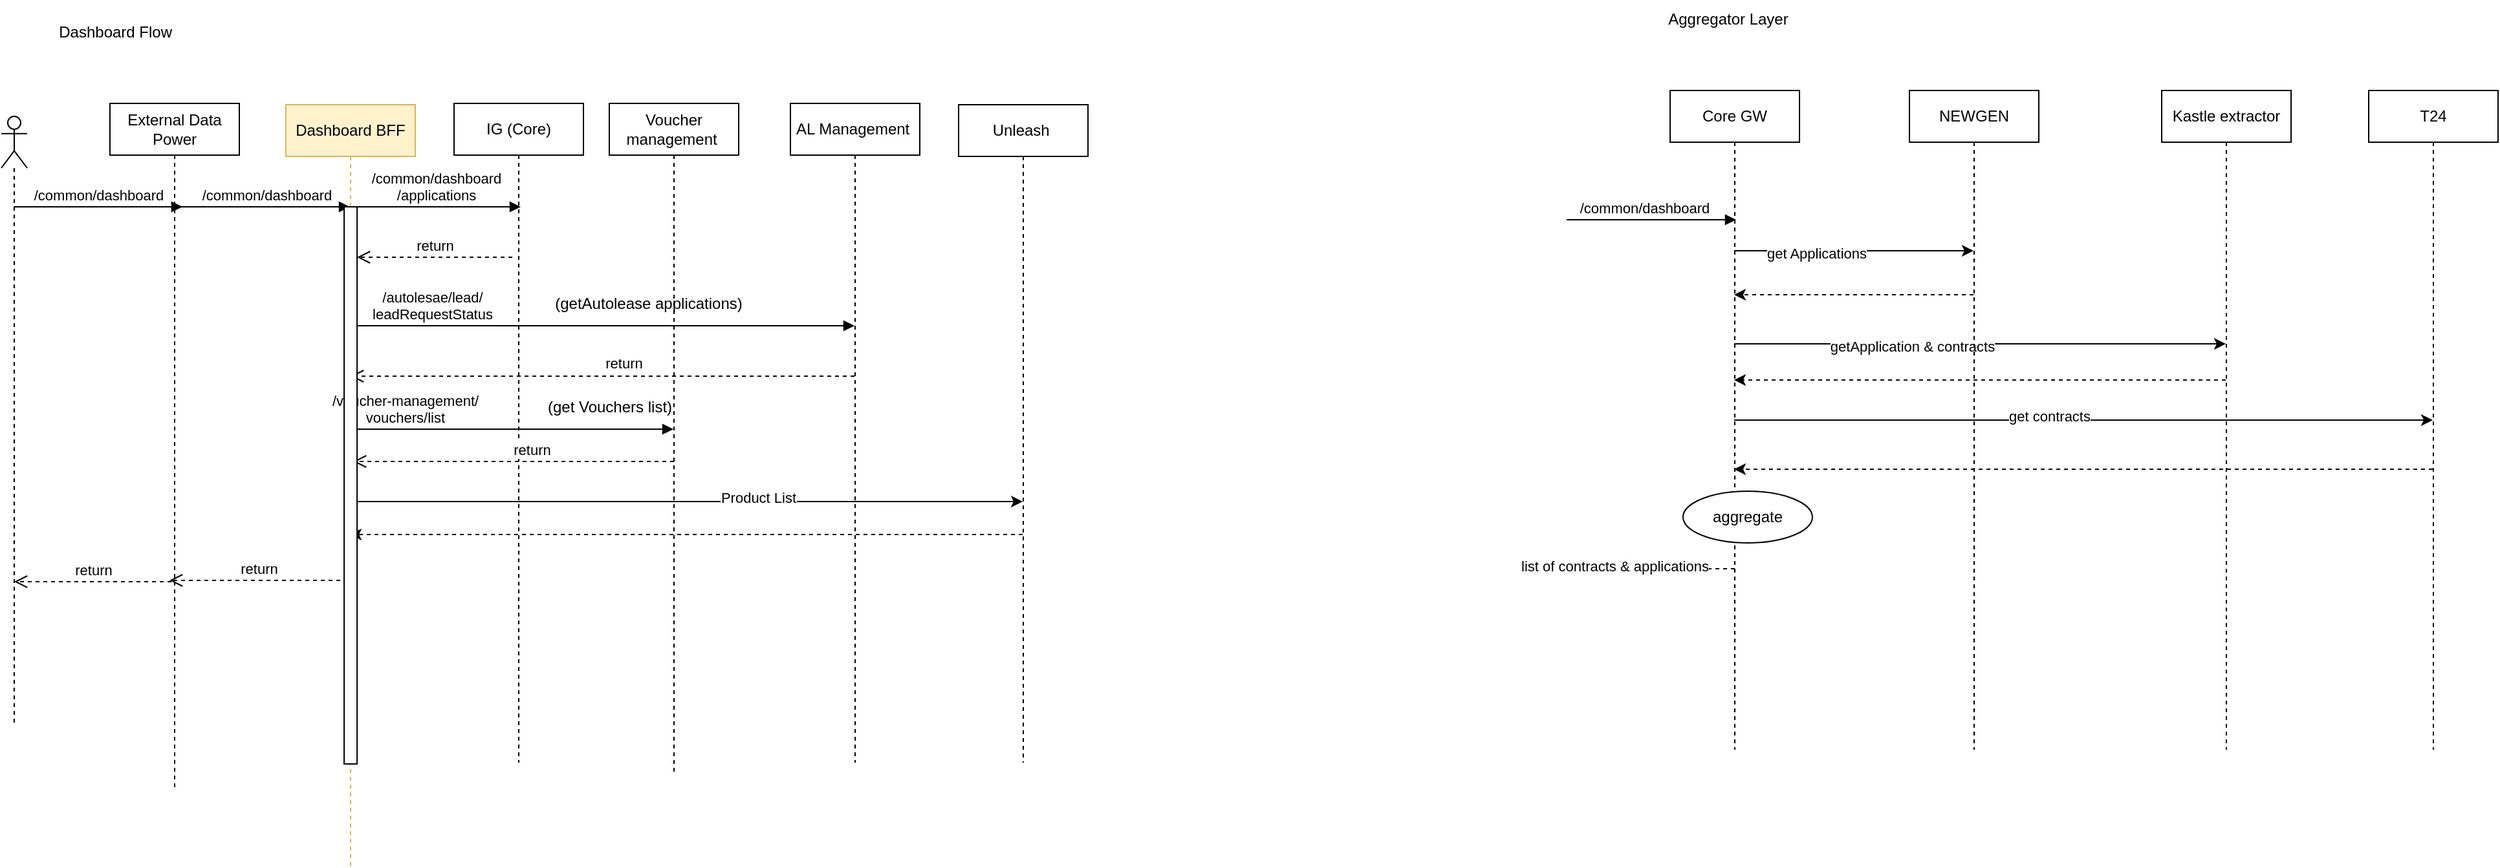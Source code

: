 <mxfile version="24.7.6" pages="9">
  <diagram name="Dashboard" id="VDsV2CBsjjNEXQGrdsmn">
    <mxGraphModel dx="1709" dy="1078" grid="1" gridSize="10" guides="1" tooltips="1" connect="1" arrows="1" fold="1" page="1" pageScale="1" pageWidth="827" pageHeight="1169" math="0" shadow="0">
      <root>
        <mxCell id="0" />
        <mxCell id="1" parent="0" />
        <mxCell id="mlSOohWln06hJsuoywdE-20" value="" style="group" vertex="1" connectable="0" parent="1">
          <mxGeometry x="90" y="130" width="840" height="590" as="geometry" />
        </mxCell>
        <mxCell id="70xJ1ambLI3TQrrKW7Tv-4" value="Dashboard BFF" style="shape=umlLifeline;perimeter=lifelinePerimeter;whiteSpace=wrap;html=1;container=0;dropTarget=0;collapsible=0;recursiveResize=0;outlineConnect=0;portConstraint=eastwest;newEdgeStyle={&quot;curved&quot;:0,&quot;rounded&quot;:0};fillColor=#fff2cc;strokeColor=#d6b656;" vertex="1" parent="mlSOohWln06hJsuoywdE-20">
          <mxGeometry x="220" y="1" width="100" height="589" as="geometry" />
        </mxCell>
        <mxCell id="mlSOohWln06hJsuoywdE-24" value="" style="group" vertex="1" connectable="0" parent="mlSOohWln06hJsuoywdE-20">
          <mxGeometry width="840" height="530" as="geometry" />
        </mxCell>
        <mxCell id="70xJ1ambLI3TQrrKW7Tv-1" value="" style="shape=umlLifeline;perimeter=lifelinePerimeter;whiteSpace=wrap;html=1;container=0;dropTarget=0;collapsible=0;recursiveResize=0;outlineConnect=0;portConstraint=eastwest;newEdgeStyle={&quot;curved&quot;:0,&quot;rounded&quot;:0};participant=umlActor;" vertex="1" parent="mlSOohWln06hJsuoywdE-24">
          <mxGeometry y="10" width="20" height="470" as="geometry" />
        </mxCell>
        <mxCell id="70xJ1ambLI3TQrrKW7Tv-2" value="External Data Power" style="shape=umlLifeline;perimeter=lifelinePerimeter;whiteSpace=wrap;html=1;container=0;dropTarget=0;collapsible=0;recursiveResize=0;outlineConnect=0;portConstraint=eastwest;newEdgeStyle={&quot;curved&quot;:0,&quot;rounded&quot;:0};" vertex="1" parent="mlSOohWln06hJsuoywdE-24">
          <mxGeometry x="84" width="100" height="530" as="geometry" />
        </mxCell>
        <mxCell id="70xJ1ambLI3TQrrKW7Tv-6" value="return" style="html=1;verticalAlign=bottom;endArrow=open;dashed=1;endSize=8;curved=0;rounded=0;" edge="1" parent="mlSOohWln06hJsuoywdE-24">
          <mxGeometry relative="1" as="geometry">
            <mxPoint x="10" y="370" as="targetPoint" />
            <mxPoint x="131.5" y="370" as="sourcePoint" />
          </mxGeometry>
        </mxCell>
        <mxCell id="70xJ1ambLI3TQrrKW7Tv-7" value="/common/dashboard" style="html=1;verticalAlign=bottom;endArrow=block;curved=0;rounded=0;" edge="1" parent="mlSOohWln06hJsuoywdE-24" target="70xJ1ambLI3TQrrKW7Tv-4">
          <mxGeometry relative="1" as="geometry">
            <mxPoint x="139" y="80" as="sourcePoint" />
            <mxPoint x="260" y="80" as="targetPoint" />
          </mxGeometry>
        </mxCell>
        <mxCell id="70xJ1ambLI3TQrrKW7Tv-8" value="return" style="html=1;verticalAlign=bottom;endArrow=open;dashed=1;endSize=8;curved=0;rounded=0;" edge="1" parent="mlSOohWln06hJsuoywdE-24">
          <mxGeometry relative="1" as="geometry">
            <mxPoint x="130" y="369" as="targetPoint" />
            <mxPoint x="268" y="369" as="sourcePoint" />
          </mxGeometry>
        </mxCell>
        <mxCell id="70xJ1ambLI3TQrrKW7Tv-9" value="IG (Core)" style="shape=umlLifeline;perimeter=lifelinePerimeter;whiteSpace=wrap;html=1;container=0;dropTarget=0;collapsible=0;recursiveResize=0;outlineConnect=0;portConstraint=eastwest;newEdgeStyle={&quot;curved&quot;:0,&quot;rounded&quot;:0};" vertex="1" parent="mlSOohWln06hJsuoywdE-24">
          <mxGeometry x="350" width="100" height="510" as="geometry" />
        </mxCell>
        <mxCell id="70xJ1ambLI3TQrrKW7Tv-10" value="/common/dashboard&lt;div&gt;/applications&lt;/div&gt;" style="html=1;verticalAlign=bottom;endArrow=block;curved=0;rounded=0;" edge="1" parent="mlSOohWln06hJsuoywdE-24">
          <mxGeometry relative="1" as="geometry">
            <mxPoint x="270.5" y="80" as="sourcePoint" />
            <mxPoint x="401.5" y="80" as="targetPoint" />
          </mxGeometry>
        </mxCell>
        <mxCell id="70xJ1ambLI3TQrrKW7Tv-11" value="return" style="html=1;verticalAlign=bottom;endArrow=open;dashed=1;endSize=8;curved=0;rounded=0;" edge="1" parent="mlSOohWln06hJsuoywdE-24">
          <mxGeometry relative="1" as="geometry">
            <mxPoint x="275" y="119" as="targetPoint" />
            <mxPoint x="395" y="119" as="sourcePoint" />
          </mxGeometry>
        </mxCell>
        <mxCell id="70xJ1ambLI3TQrrKW7Tv-12" value="Voucher management&amp;nbsp;" style="shape=umlLifeline;perimeter=lifelinePerimeter;whiteSpace=wrap;html=1;container=0;dropTarget=0;collapsible=0;recursiveResize=0;outlineConnect=0;portConstraint=eastwest;newEdgeStyle={&quot;curved&quot;:0,&quot;rounded&quot;:0};" vertex="1" parent="mlSOohWln06hJsuoywdE-24">
          <mxGeometry x="470" width="100" height="520" as="geometry" />
        </mxCell>
        <mxCell id="70xJ1ambLI3TQrrKW7Tv-13" value="return" style="html=1;verticalAlign=bottom;endArrow=open;dashed=1;endSize=8;curved=0;rounded=0;" edge="1" parent="mlSOohWln06hJsuoywdE-24">
          <mxGeometry x="-0.078" y="-1" relative="1" as="geometry">
            <mxPoint x="270" y="211" as="targetPoint" />
            <mxPoint x="659.5" y="211" as="sourcePoint" />
            <mxPoint x="1" as="offset" />
          </mxGeometry>
        </mxCell>
        <mxCell id="70xJ1ambLI3TQrrKW7Tv-14" value="/autolesae/lead/&lt;div&gt;leadRequestStatus&lt;/div&gt;" style="html=1;verticalAlign=bottom;endArrow=block;curved=0;rounded=0;" edge="1" parent="mlSOohWln06hJsuoywdE-24">
          <mxGeometry x="-0.676" relative="1" as="geometry">
            <mxPoint x="270" y="172" as="sourcePoint" />
            <mxPoint x="659.5" y="172" as="targetPoint" />
            <mxPoint as="offset" />
          </mxGeometry>
        </mxCell>
        <mxCell id="70xJ1ambLI3TQrrKW7Tv-15" value="return" style="html=1;verticalAlign=bottom;endArrow=open;dashed=1;endSize=8;curved=0;rounded=0;" edge="1" parent="mlSOohWln06hJsuoywdE-24">
          <mxGeometry x="-0.113" relative="1" as="geometry">
            <mxPoint x="272" y="277" as="targetPoint" />
            <mxPoint x="520" y="277" as="sourcePoint" />
            <mxPoint as="offset" />
          </mxGeometry>
        </mxCell>
        <mxCell id="70xJ1ambLI3TQrrKW7Tv-16" value="/voucher-management/&lt;div&gt;vouchers/list&lt;/div&gt;" style="html=1;verticalAlign=bottom;endArrow=block;curved=0;rounded=0;" edge="1" parent="mlSOohWln06hJsuoywdE-24" target="70xJ1ambLI3TQrrKW7Tv-12">
          <mxGeometry x="-0.676" relative="1" as="geometry">
            <mxPoint x="272" y="252" as="sourcePoint" />
            <mxPoint x="643" y="252" as="targetPoint" />
            <mxPoint as="offset" />
          </mxGeometry>
        </mxCell>
        <mxCell id="70xJ1ambLI3TQrrKW7Tv-17" value="(getAutolease applications)" style="text;html=1;align=center;verticalAlign=middle;resizable=0;points=[];autosize=1;strokeColor=none;fillColor=none;container=0;" vertex="1" parent="mlSOohWln06hJsuoywdE-24">
          <mxGeometry x="415" y="140" width="170" height="30" as="geometry" />
        </mxCell>
        <mxCell id="70xJ1ambLI3TQrrKW7Tv-18" value="(get Vouchers list)" style="text;html=1;align=center;verticalAlign=middle;resizable=0;points=[];autosize=1;strokeColor=none;fillColor=none;container=0;" vertex="1" parent="mlSOohWln06hJsuoywdE-24">
          <mxGeometry x="410" y="220" width="120" height="30" as="geometry" />
        </mxCell>
        <mxCell id="70xJ1ambLI3TQrrKW7Tv-19" value="AL Management&amp;nbsp;" style="shape=umlLifeline;perimeter=lifelinePerimeter;whiteSpace=wrap;html=1;container=0;dropTarget=0;collapsible=0;recursiveResize=0;outlineConnect=0;portConstraint=eastwest;newEdgeStyle={&quot;curved&quot;:0,&quot;rounded&quot;:0};" vertex="1" parent="mlSOohWln06hJsuoywdE-24">
          <mxGeometry x="610" width="100" height="510" as="geometry" />
        </mxCell>
        <mxCell id="70xJ1ambLI3TQrrKW7Tv-20" style="rounded=0;orthogonalLoop=1;jettySize=auto;html=1;dashed=1;" edge="1" parent="mlSOohWln06hJsuoywdE-24">
          <mxGeometry relative="1" as="geometry">
            <mxPoint x="789.5" y="333.5" as="sourcePoint" />
            <mxPoint x="269.5" y="333.5" as="targetPoint" />
          </mxGeometry>
        </mxCell>
        <mxCell id="70xJ1ambLI3TQrrKW7Tv-21" value="Unleash&amp;nbsp;" style="shape=umlLifeline;perimeter=lifelinePerimeter;whiteSpace=wrap;html=1;container=0;dropTarget=0;collapsible=0;recursiveResize=0;outlineConnect=0;portConstraint=eastwest;newEdgeStyle={&quot;curved&quot;:0,&quot;rounded&quot;:0};" vertex="1" parent="mlSOohWln06hJsuoywdE-24">
          <mxGeometry x="740" y="1" width="100" height="509" as="geometry" />
        </mxCell>
        <mxCell id="70xJ1ambLI3TQrrKW7Tv-22" style="rounded=0;orthogonalLoop=1;jettySize=auto;html=1;" edge="1" parent="mlSOohWln06hJsuoywdE-24">
          <mxGeometry relative="1" as="geometry">
            <mxPoint x="275" y="308" as="sourcePoint" />
            <mxPoint x="789.5" y="308" as="targetPoint" />
          </mxGeometry>
        </mxCell>
        <mxCell id="70xJ1ambLI3TQrrKW7Tv-23" value="Product List" style="edgeLabel;html=1;align=center;verticalAlign=middle;resizable=0;points=[];container=0;" vertex="1" connectable="0" parent="70xJ1ambLI3TQrrKW7Tv-22">
          <mxGeometry x="0.204" y="3" relative="1" as="geometry">
            <mxPoint as="offset" />
          </mxGeometry>
        </mxCell>
        <mxCell id="70xJ1ambLI3TQrrKW7Tv-3" value="/common/dashboard" style="html=1;verticalAlign=bottom;endArrow=block;curved=0;rounded=0;" edge="1" parent="mlSOohWln06hJsuoywdE-24">
          <mxGeometry relative="1" as="geometry">
            <mxPoint x="9.5" y="80" as="sourcePoint" />
            <mxPoint x="140" y="80" as="targetPoint" />
          </mxGeometry>
        </mxCell>
        <mxCell id="70xJ1ambLI3TQrrKW7Tv-5" value="" style="html=1;points=[[0,0,0,0,5],[0,1,0,0,-5],[1,0,0,0,5],[1,1,0,0,-5]];perimeter=orthogonalPerimeter;outlineConnect=0;targetShapes=umlLifeline;portConstraint=eastwest;newEdgeStyle={&quot;curved&quot;:0,&quot;rounded&quot;:0};container=0;" vertex="1" parent="mlSOohWln06hJsuoywdE-24">
          <mxGeometry x="265" y="80" width="10" height="431" as="geometry" />
        </mxCell>
        <mxCell id="mlSOohWln06hJsuoywdE-21" value="" style="group" vertex="1" connectable="0" parent="1">
          <mxGeometry x="1300" y="50" width="720" height="580" as="geometry" />
        </mxCell>
        <mxCell id="mlSOohWln06hJsuoywdE-19" value="Aggregator Layer" style="text;html=1;align=center;verticalAlign=middle;whiteSpace=wrap;rounded=0;container=0;" vertex="1" parent="mlSOohWln06hJsuoywdE-21">
          <mxGeometry x="50" width="150" height="30" as="geometry" />
        </mxCell>
        <mxCell id="mlSOohWln06hJsuoywdE-1" style="rounded=0;orthogonalLoop=1;jettySize=auto;html=1;" edge="1" parent="mlSOohWln06hJsuoywdE-21">
          <mxGeometry relative="1" as="geometry">
            <mxPoint x="129.5" y="194" as="sourcePoint" />
            <mxPoint x="314.5" y="194" as="targetPoint" />
          </mxGeometry>
        </mxCell>
        <mxCell id="mlSOohWln06hJsuoywdE-2" value="get Applications" style="edgeLabel;html=1;align=center;verticalAlign=middle;resizable=0;points=[];" vertex="1" connectable="0" parent="mlSOohWln06hJsuoywdE-1">
          <mxGeometry x="-0.314" y="-2" relative="1" as="geometry">
            <mxPoint as="offset" />
          </mxGeometry>
        </mxCell>
        <mxCell id="mlSOohWln06hJsuoywdE-3" style="edgeStyle=orthogonalEdgeStyle;rounded=0;orthogonalLoop=1;jettySize=auto;html=1;curved=0;" edge="1" parent="mlSOohWln06hJsuoywdE-21">
          <mxGeometry relative="1" as="geometry">
            <mxPoint x="129.5" y="266" as="sourcePoint" />
            <mxPoint x="509.5" y="266" as="targetPoint" />
          </mxGeometry>
        </mxCell>
        <mxCell id="mlSOohWln06hJsuoywdE-4" value="getApplication &amp;amp; contracts" style="edgeLabel;html=1;align=center;verticalAlign=middle;resizable=0;points=[];" vertex="1" connectable="0" parent="mlSOohWln06hJsuoywdE-3">
          <mxGeometry x="-0.276" y="-2" relative="1" as="geometry">
            <mxPoint as="offset" />
          </mxGeometry>
        </mxCell>
        <mxCell id="mlSOohWln06hJsuoywdE-5" style="edgeStyle=orthogonalEdgeStyle;rounded=0;orthogonalLoop=1;jettySize=auto;html=1;curved=0;" edge="1" parent="mlSOohWln06hJsuoywdE-21">
          <mxGeometry relative="1" as="geometry">
            <mxPoint x="129.5" y="325" as="sourcePoint" />
            <mxPoint x="669.5" y="325" as="targetPoint" />
          </mxGeometry>
        </mxCell>
        <mxCell id="mlSOohWln06hJsuoywdE-6" value="get contracts" style="edgeLabel;html=1;align=center;verticalAlign=middle;resizable=0;points=[];" vertex="1" connectable="0" parent="mlSOohWln06hJsuoywdE-5">
          <mxGeometry x="-0.102" y="3" relative="1" as="geometry">
            <mxPoint x="1" as="offset" />
          </mxGeometry>
        </mxCell>
        <mxCell id="mlSOohWln06hJsuoywdE-7" value="Core GW" style="shape=umlLifeline;perimeter=lifelinePerimeter;whiteSpace=wrap;html=1;container=1;dropTarget=0;collapsible=0;recursiveResize=0;outlineConnect=0;portConstraint=eastwest;newEdgeStyle={&quot;curved&quot;:0,&quot;rounded&quot;:0};" vertex="1" parent="mlSOohWln06hJsuoywdE-21">
          <mxGeometry x="80" y="70" width="100" height="510" as="geometry" />
        </mxCell>
        <mxCell id="mlSOohWln06hJsuoywdE-8" value="/common/dashboard" style="html=1;verticalAlign=bottom;endArrow=block;curved=0;rounded=0;" edge="1" parent="mlSOohWln06hJsuoywdE-21">
          <mxGeometry x="-0.084" relative="1" as="geometry">
            <mxPoint y="170" as="sourcePoint" />
            <mxPoint x="131" y="170" as="targetPoint" />
            <mxPoint as="offset" />
          </mxGeometry>
        </mxCell>
        <mxCell id="mlSOohWln06hJsuoywdE-9" style="edgeStyle=orthogonalEdgeStyle;rounded=0;orthogonalLoop=1;jettySize=auto;html=1;curved=0;dashed=1;" edge="1" parent="mlSOohWln06hJsuoywdE-21">
          <mxGeometry relative="1" as="geometry">
            <mxPoint x="314.5" y="228" as="sourcePoint" />
            <mxPoint x="129.5" y="228" as="targetPoint" />
          </mxGeometry>
        </mxCell>
        <mxCell id="mlSOohWln06hJsuoywdE-10" value="NEWGEN" style="shape=umlLifeline;perimeter=lifelinePerimeter;whiteSpace=wrap;html=1;container=1;dropTarget=0;collapsible=0;recursiveResize=0;outlineConnect=0;portConstraint=eastwest;newEdgeStyle={&quot;curved&quot;:0,&quot;rounded&quot;:0};" vertex="1" parent="mlSOohWln06hJsuoywdE-21">
          <mxGeometry x="265" y="70" width="100" height="510" as="geometry" />
        </mxCell>
        <mxCell id="mlSOohWln06hJsuoywdE-11" style="edgeStyle=orthogonalEdgeStyle;rounded=0;orthogonalLoop=1;jettySize=auto;html=1;curved=0;dashed=1;" edge="1" parent="mlSOohWln06hJsuoywdE-21">
          <mxGeometry relative="1" as="geometry">
            <mxPoint x="509.5" y="294" as="sourcePoint" />
            <mxPoint x="129.5" y="294" as="targetPoint" />
          </mxGeometry>
        </mxCell>
        <mxCell id="mlSOohWln06hJsuoywdE-12" value="Kastle extractor" style="shape=umlLifeline;perimeter=lifelinePerimeter;whiteSpace=wrap;html=1;container=1;dropTarget=0;collapsible=0;recursiveResize=0;outlineConnect=0;portConstraint=eastwest;newEdgeStyle={&quot;curved&quot;:0,&quot;rounded&quot;:0};" vertex="1" parent="mlSOohWln06hJsuoywdE-21">
          <mxGeometry x="460" y="70" width="100" height="510" as="geometry" />
        </mxCell>
        <mxCell id="mlSOohWln06hJsuoywdE-13" style="edgeStyle=orthogonalEdgeStyle;rounded=0;orthogonalLoop=1;jettySize=auto;html=1;curved=0;dashed=1;" edge="1" parent="mlSOohWln06hJsuoywdE-21">
          <mxGeometry relative="1" as="geometry">
            <mxPoint x="669.5" y="363" as="sourcePoint" />
            <mxPoint x="129.5" y="363" as="targetPoint" />
          </mxGeometry>
        </mxCell>
        <mxCell id="mlSOohWln06hJsuoywdE-14" value="T24" style="shape=umlLifeline;perimeter=lifelinePerimeter;whiteSpace=wrap;html=1;container=1;dropTarget=0;collapsible=0;recursiveResize=0;outlineConnect=0;portConstraint=eastwest;newEdgeStyle={&quot;curved&quot;:0,&quot;rounded&quot;:0};" vertex="1" parent="mlSOohWln06hJsuoywdE-21">
          <mxGeometry x="620" y="70" width="100" height="510" as="geometry" />
        </mxCell>
        <mxCell id="mlSOohWln06hJsuoywdE-15" value="aggregate" style="ellipse;whiteSpace=wrap;html=1;" vertex="1" parent="mlSOohWln06hJsuoywdE-21">
          <mxGeometry x="90" y="380" width="100" height="40" as="geometry" />
        </mxCell>
        <mxCell id="mlSOohWln06hJsuoywdE-16" style="edgeStyle=orthogonalEdgeStyle;rounded=0;orthogonalLoop=1;jettySize=auto;html=1;curved=0;dashed=1;" edge="1" parent="mlSOohWln06hJsuoywdE-21">
          <mxGeometry relative="1" as="geometry">
            <mxPoint x="130" y="440" as="sourcePoint" />
            <mxPoint x="20" y="440" as="targetPoint" />
          </mxGeometry>
        </mxCell>
        <mxCell id="mlSOohWln06hJsuoywdE-17" value="list of contracts &amp;amp; applications" style="edgeLabel;html=1;align=center;verticalAlign=middle;resizable=0;points=[];" vertex="1" connectable="0" parent="mlSOohWln06hJsuoywdE-16">
          <mxGeometry x="0.691" y="-2" relative="1" as="geometry">
            <mxPoint as="offset" />
          </mxGeometry>
        </mxCell>
        <mxCell id="mlSOohWln06hJsuoywdE-22" value="Dashboard Flow&amp;nbsp;" style="text;html=1;align=center;verticalAlign=middle;whiteSpace=wrap;rounded=0;container=0;" vertex="1" parent="1">
          <mxGeometry x="100" y="60" width="160" height="30" as="geometry" />
        </mxCell>
      </root>
    </mxGraphModel>
  </diagram>
  <diagram id="-H-Oi4L3KklkbMixaV2p" name="branch onboarding ">
    <mxGraphModel grid="1" page="1" gridSize="10" guides="1" tooltips="1" connect="1" arrows="1" fold="1" pageScale="1" pageWidth="827" pageHeight="1169" math="0" shadow="0">
      <root>
        <mxCell id="0" />
        <mxCell id="1" parent="0" />
        <mxCell id="hz8eH05jnCoIRsSEUsET-1" style="rounded=0;orthogonalLoop=1;jettySize=auto;html=1;" parent="1" edge="1">
          <mxGeometry relative="1" as="geometry">
            <mxPoint x="110.004" y="249.999" as="sourcePoint" />
            <mxPoint x="205.68" y="249.999" as="targetPoint" />
          </mxGeometry>
        </mxCell>
        <mxCell id="hz8eH05jnCoIRsSEUsET-2" value="CreateApplication" style="edgeLabel;html=1;align=center;verticalAlign=middle;resizable=0;points=[];" parent="hz8eH05jnCoIRsSEUsET-1" vertex="1" connectable="0">
          <mxGeometry x="-0.29" y="-1" relative="1" as="geometry">
            <mxPoint as="offset" />
          </mxGeometry>
        </mxCell>
        <mxCell id="hz8eH05jnCoIRsSEUsET-3" value="&lt;div&gt;&lt;br&gt;&lt;/div&gt;&lt;div&gt;&lt;br&gt;&lt;/div&gt;&lt;div&gt;&lt;br&gt;&lt;/div&gt;&lt;div&gt;&lt;br&gt;&lt;/div&gt;&lt;div&gt;&lt;br&gt;&lt;/div&gt;&lt;div&gt;&lt;br&gt;&lt;/div&gt;CSR" style="shape=umlLifeline;perimeter=lifelinePerimeter;whiteSpace=wrap;html=1;container=1;dropTarget=0;collapsible=0;recursiveResize=0;outlineConnect=0;portConstraint=eastwest;newEdgeStyle={&quot;curved&quot;:0,&quot;rounded&quot;:0};participant=umlActor;" parent="1" vertex="1">
          <mxGeometry x="90" y="40" width="20" height="980" as="geometry" />
        </mxCell>
        <mxCell id="hz8eH05jnCoIRsSEUsET-4" value="CoreSystem" style="shape=umlLifeline;perimeter=lifelinePerimeter;whiteSpace=wrap;html=1;container=1;dropTarget=0;collapsible=0;recursiveResize=0;outlineConnect=0;portConstraint=eastwest;newEdgeStyle={&quot;curved&quot;:0,&quot;rounded&quot;:0};" parent="1" vertex="1">
          <mxGeometry x="150" y="40" width="100" height="970" as="geometry" />
        </mxCell>
        <mxCell id="hz8eH05jnCoIRsSEUsET-5" value="fetch" style="html=1;verticalAlign=bottom;endArrow=block;curved=0;rounded=0;" parent="1" edge="1">
          <mxGeometry width="80" relative="1" as="geometry">
            <mxPoint x="100" y="121" as="sourcePoint" />
            <mxPoint x="199.5" y="121" as="targetPoint" />
          </mxGeometry>
        </mxCell>
        <mxCell id="hz8eH05jnCoIRsSEUsET-6" value="IG(CRM)" style="shape=umlLifeline;perimeter=lifelinePerimeter;whiteSpace=wrap;html=1;container=1;dropTarget=0;collapsible=0;recursiveResize=0;outlineConnect=0;portConstraint=eastwest;newEdgeStyle={&quot;curved&quot;:0,&quot;rounded&quot;:0};" parent="1" vertex="1">
          <mxGeometry x="330" y="40" width="105" height="950" as="geometry" />
        </mxCell>
        <mxCell id="hz8eH05jnCoIRsSEUsET-8" value="/getUserInfo" style="html=1;verticalAlign=bottom;endArrow=block;curved=0;rounded=0;" parent="1" edge="1">
          <mxGeometry x="-0.003" width="80" relative="1" as="geometry">
            <mxPoint x="199.5" y="183" as="sourcePoint" />
            <mxPoint x="382" y="183" as="targetPoint" />
            <mxPoint as="offset" />
          </mxGeometry>
        </mxCell>
        <mxCell id="hz8eH05jnCoIRsSEUsET-11" value="fetch" style="html=1;verticalAlign=bottom;endArrow=block;curved=0;rounded=0;" parent="1" edge="1">
          <mxGeometry width="80" relative="1" as="geometry">
            <mxPoint x="105" y="184" as="sourcePoint" />
            <mxPoint x="200" y="184" as="targetPoint" />
          </mxGeometry>
        </mxCell>
        <mxCell id="hz8eH05jnCoIRsSEUsET-13" value="/getCustomerProfile detail" style="html=1;verticalAlign=bottom;endArrow=block;curved=0;rounded=0;" parent="1" edge="1">
          <mxGeometry x="-0.121" width="80" relative="1" as="geometry">
            <mxPoint x="200" y="670" as="sourcePoint" />
            <mxPoint x="382" y="670" as="targetPoint" />
            <mxPoint as="offset" />
          </mxGeometry>
        </mxCell>
        <mxCell id="hz8eH05jnCoIRsSEUsET-14" value="return" style="html=1;verticalAlign=bottom;endArrow=open;dashed=1;endSize=8;curved=0;rounded=0;" parent="1" edge="1">
          <mxGeometry x="0.117" y="-20" relative="1" as="geometry">
            <mxPoint x="382.0" y="690" as="sourcePoint" />
            <mxPoint x="199.324" y="690" as="targetPoint" />
            <mxPoint as="offset" />
          </mxGeometry>
        </mxCell>
        <mxCell id="hz8eH05jnCoIRsSEUsET-15" value="SPL not exist" style="rhombus;whiteSpace=wrap;html=1;fillColor=#fff2cc;strokeColor=#d6b656;" parent="1" vertex="1">
          <mxGeometry x="130" y="790" width="80" height="80" as="geometry" />
        </mxCell>
        <mxCell id="hz8eH05jnCoIRsSEUsET-32" value="" style="endArrow=classic;html=1;rounded=0;exitX=0.54;exitY=0.053;exitDx=0;exitDy=0;exitPerimeter=0;edgeStyle=orthogonalEdgeStyle;" parent="1" edge="1">
          <mxGeometry width="50" height="50" relative="1" as="geometry">
            <mxPoint x="201.97" y="118.41" as="sourcePoint" />
            <mxPoint x="202" y="147" as="targetPoint" />
            <Array as="points">
              <mxPoint x="240" y="118" />
              <mxPoint x="240" y="144" />
              <mxPoint x="202" y="144" />
            </Array>
          </mxGeometry>
        </mxCell>
        <mxCell id="hz8eH05jnCoIRsSEUsET-33" value="check dublication" style="text;html=1;align=center;verticalAlign=middle;whiteSpace=wrap;rounded=0;" parent="1" vertex="1">
          <mxGeometry x="230" y="100" width="80" height="30" as="geometry" />
        </mxCell>
        <mxCell id="hz8eH05jnCoIRsSEUsET-34" value="return" style="html=1;verticalAlign=bottom;endArrow=open;dashed=1;endSize=8;curved=0;rounded=0;" parent="1" edge="1">
          <mxGeometry relative="1" as="geometry">
            <mxPoint x="380.5" y="214" as="sourcePoint" />
            <mxPoint x="198" y="214" as="targetPoint" />
          </mxGeometry>
        </mxCell>
        <mxCell id="hz8eH05jnCoIRsSEUsET-35" value="return" style="html=1;verticalAlign=bottom;endArrow=open;dashed=1;endSize=8;curved=0;rounded=0;" parent="1" edge="1">
          <mxGeometry relative="1" as="geometry">
            <mxPoint x="200.25" y="213" as="sourcePoint" />
            <mxPoint x="99.75" y="213" as="targetPoint" />
          </mxGeometry>
        </mxCell>
        <mxCell id="hz8eH05jnCoIRsSEUsET-40" style="rounded=0;orthogonalLoop=1;jettySize=auto;html=1;" parent="1" edge="1" source="hz8eH05jnCoIRsSEUsET-4">
          <mxGeometry relative="1" as="geometry">
            <mxPoint x="205" y="364" as="sourcePoint" />
            <mxPoint x="382.0" y="364.059" as="targetPoint" />
          </mxGeometry>
        </mxCell>
        <mxCell id="hz8eH05jnCoIRsSEUsET-41" value="validate OTP" style="edgeLabel;html=1;align=center;verticalAlign=middle;resizable=0;points=[];" parent="hz8eH05jnCoIRsSEUsET-40" vertex="1" connectable="0">
          <mxGeometry x="-0.481" y="2" relative="1" as="geometry">
            <mxPoint as="offset" />
          </mxGeometry>
        </mxCell>
        <mxCell id="hz8eH05jnCoIRsSEUsET-44" style="rounded=0;orthogonalLoop=1;jettySize=auto;html=1;dashed=1;" parent="1" edge="1">
          <mxGeometry relative="1" as="geometry">
            <mxPoint x="380.18" y="388" as="sourcePoint" />
            <mxPoint x="200" y="388" as="targetPoint" />
          </mxGeometry>
        </mxCell>
        <mxCell id="hz8eH05jnCoIRsSEUsET-45" value="validation fail&amp;nbsp;" style="rhombus;whiteSpace=wrap;html=1;fillColor=#fff2cc;strokeColor=#d6b656;" parent="1" vertex="1">
          <mxGeometry x="130" y="490" width="80" height="80" as="geometry" />
        </mxCell>
        <mxCell id="hz8eH05jnCoIRsSEUsET-46" value="proceed" style="text;html=1;align=center;verticalAlign=middle;whiteSpace=wrap;rounded=0;" parent="1" vertex="1">
          <mxGeometry x="233.24" y="414" width="60" height="30" as="geometry" />
        </mxCell>
        <mxCell id="hz8eH05jnCoIRsSEUsET-47" value="success validation&amp;nbsp;" style="rhombus;whiteSpace=wrap;html=1;fillColor=#fff2cc;strokeColor=#d6b656;" parent="1" vertex="1">
          <mxGeometry x="130" y="390" width="80" height="80" as="geometry" />
        </mxCell>
        <mxCell id="hz8eH05jnCoIRsSEUsET-48" value="Allow for 3 attemps and then disable create application&amp;nbsp;" style="text;html=1;align=center;verticalAlign=middle;whiteSpace=wrap;rounded=0;" parent="1" vertex="1">
          <mxGeometry x="240" y="524" width="160" height="30" as="geometry" />
        </mxCell>
        <mxCell id="I6WBzxFd7O4OvV7IR3fi-4" value="ask for OTP" style="html=1;verticalAlign=bottom;endArrow=open;dashed=1;endSize=8;curved=0;rounded=0;" edge="1" parent="1">
          <mxGeometry relative="1" as="geometry">
            <mxPoint x="200.5" y="310" as="sourcePoint" />
            <mxPoint x="100" y="310" as="targetPoint" />
          </mxGeometry>
        </mxCell>
        <mxCell id="I6WBzxFd7O4OvV7IR3fi-5" style="rounded=0;orthogonalLoop=1;jettySize=auto;html=1;" edge="1" parent="1">
          <mxGeometry relative="1" as="geometry">
            <mxPoint x="200" y="279.999" as="sourcePoint" />
            <mxPoint x="377.0" y="279.999" as="targetPoint" />
          </mxGeometry>
        </mxCell>
        <mxCell id="I6WBzxFd7O4OvV7IR3fi-6" value="generate OTP" style="edgeLabel;html=1;align=center;verticalAlign=middle;resizable=0;points=[];" vertex="1" connectable="0" parent="I6WBzxFd7O4OvV7IR3fi-5">
          <mxGeometry x="-0.481" y="2" relative="1" as="geometry">
            <mxPoint as="offset" />
          </mxGeometry>
        </mxCell>
        <mxCell id="I6WBzxFd7O4OvV7IR3fi-7" style="rounded=0;orthogonalLoop=1;jettySize=auto;html=1;" edge="1" parent="1">
          <mxGeometry relative="1" as="geometry">
            <mxPoint x="98.5" y="338.999" as="sourcePoint" />
            <mxPoint x="204.68" y="338.999" as="targetPoint" />
          </mxGeometry>
        </mxCell>
        <mxCell id="I6WBzxFd7O4OvV7IR3fi-9" value="Text" style="edgeLabel;html=1;align=center;verticalAlign=middle;resizable=0;points=[];fontSize=12;" vertex="1" connectable="0" parent="I6WBzxFd7O4OvV7IR3fi-7">
          <mxGeometry x="-0.143" y="-1" relative="1" as="geometry">
            <mxPoint as="offset" />
          </mxGeometry>
        </mxCell>
        <mxCell id="I6WBzxFd7O4OvV7IR3fi-10" value="enter OTP" style="edgeLabel;html=1;align=center;verticalAlign=middle;resizable=0;points=[];fontSize=12;" vertex="1" connectable="0" parent="I6WBzxFd7O4OvV7IR3fi-7">
          <mxGeometry x="-0.124" relative="1" as="geometry">
            <mxPoint as="offset" />
          </mxGeometry>
        </mxCell>
        <mxCell id="I6WBzxFd7O4OvV7IR3fi-11" value="" style="endArrow=classic;html=1;rounded=0;exitX=0.54;exitY=0.053;exitDx=0;exitDy=0;exitPerimeter=0;edgeStyle=orthogonalEdgeStyle;" edge="1" parent="1">
          <mxGeometry width="50" height="50" relative="1" as="geometry">
            <mxPoint x="206" y="740.01" as="sourcePoint" />
            <mxPoint x="206" y="766" as="targetPoint" />
            <Array as="points">
              <mxPoint x="244.03" y="739.6" />
              <mxPoint x="244.03" y="765.6" />
              <mxPoint x="206.03" y="765.6" />
            </Array>
          </mxGeometry>
        </mxCell>
        <mxCell id="I6WBzxFd7O4OvV7IR3fi-12" value="insertCustomerDetails" style="text;html=1;align=center;verticalAlign=middle;whiteSpace=wrap;rounded=0;fontSize=13;" vertex="1" parent="1">
          <mxGeometry x="250" y="740" width="180" height="30" as="geometry" />
        </mxCell>
        <mxCell id="I6WBzxFd7O4OvV7IR3fi-13" value="/getNationalAddress" style="html=1;verticalAlign=bottom;endArrow=block;curved=0;rounded=0;" edge="1" parent="1">
          <mxGeometry width="80" relative="1" as="geometry">
            <mxPoint x="200.68" y="830" as="sourcePoint" />
            <mxPoint x="382.68" y="830" as="targetPoint" />
          </mxGeometry>
        </mxCell>
        <mxCell id="I6WBzxFd7O4OvV7IR3fi-14" value="return" style="html=1;verticalAlign=bottom;endArrow=open;dashed=1;endSize=8;curved=0;rounded=0;" edge="1" parent="1">
          <mxGeometry relative="1" as="geometry">
            <mxPoint x="382.68" y="850" as="sourcePoint" />
            <mxPoint x="200.004" y="850" as="targetPoint" />
          </mxGeometry>
        </mxCell>
        <mxCell id="I6WBzxFd7O4OvV7IR3fi-16" style="rounded=0;orthogonalLoop=1;jettySize=auto;html=1;" edge="1" parent="1">
          <mxGeometry relative="1" as="geometry">
            <mxPoint x="380" y="279.999" as="sourcePoint" />
            <mxPoint x="542" y="279.999" as="targetPoint" />
          </mxGeometry>
        </mxCell>
        <mxCell id="I6WBzxFd7O4OvV7IR3fi-17" value="generate OTP" style="edgeLabel;html=1;align=center;verticalAlign=middle;resizable=0;points=[];" vertex="1" connectable="0" parent="I6WBzxFd7O4OvV7IR3fi-16">
          <mxGeometry x="-0.481" y="2" relative="1" as="geometry">
            <mxPoint as="offset" />
          </mxGeometry>
        </mxCell>
        <mxCell id="I6WBzxFd7O4OvV7IR3fi-18" value="OTP" style="shape=umlLifeline;perimeter=lifelinePerimeter;whiteSpace=wrap;html=1;container=1;dropTarget=0;collapsible=0;recursiveResize=0;outlineConnect=0;portConstraint=eastwest;newEdgeStyle={&quot;curved&quot;:0,&quot;rounded&quot;:0};" vertex="1" parent="1">
          <mxGeometry x="490" y="40" width="105" height="950" as="geometry" />
        </mxCell>
        <mxCell id="I6WBzxFd7O4OvV7IR3fi-19" style="rounded=0;orthogonalLoop=1;jettySize=auto;html=1;" edge="1" parent="1">
          <mxGeometry relative="1" as="geometry">
            <mxPoint x="384" y="365" as="sourcePoint" />
            <mxPoint x="540" y="365" as="targetPoint" />
          </mxGeometry>
        </mxCell>
        <mxCell id="I6WBzxFd7O4OvV7IR3fi-20" value="validate OTP" style="edgeLabel;html=1;align=center;verticalAlign=middle;resizable=0;points=[];" vertex="1" connectable="0" parent="I6WBzxFd7O4OvV7IR3fi-19">
          <mxGeometry x="-0.481" y="2" relative="1" as="geometry">
            <mxPoint as="offset" />
          </mxGeometry>
        </mxCell>
        <mxCell id="I6WBzxFd7O4OvV7IR3fi-21" value="IG(NE)" style="shape=umlLifeline;perimeter=lifelinePerimeter;whiteSpace=wrap;html=1;container=1;dropTarget=0;collapsible=0;recursiveResize=0;outlineConnect=0;portConstraint=eastwest;newEdgeStyle={&quot;curved&quot;:0,&quot;rounded&quot;:0};" vertex="1" parent="1">
          <mxGeometry x="670" y="40" width="105" height="950" as="geometry" />
        </mxCell>
        <mxCell id="I6WBzxFd7O4OvV7IR3fi-22" style="rounded=0;orthogonalLoop=1;jettySize=auto;html=1;" edge="1" parent="1" target="I6WBzxFd7O4OvV7IR3fi-21">
          <mxGeometry relative="1" as="geometry">
            <mxPoint x="540" y="279.999" as="sourcePoint" />
            <mxPoint x="702" y="279.999" as="targetPoint" />
          </mxGeometry>
        </mxCell>
        <mxCell id="I6WBzxFd7O4OvV7IR3fi-23" value="generate OTP" style="edgeLabel;html=1;align=center;verticalAlign=middle;resizable=0;points=[];" vertex="1" connectable="0" parent="I6WBzxFd7O4OvV7IR3fi-22">
          <mxGeometry x="-0.481" y="2" relative="1" as="geometry">
            <mxPoint as="offset" />
          </mxGeometry>
        </mxCell>
        <mxCell id="aeRoQxd6cDnDpoU3CPm8-1" value="&lt;span style=&quot;font-weight: 700;&quot;&gt;CRMF002&lt;/span&gt;" style="text;html=1;align=center;verticalAlign=middle;whiteSpace=wrap;rounded=0;" vertex="1" parent="1">
          <mxGeometry x="410" y="670" width="60" height="30" as="geometry" />
        </mxCell>
      </root>
    </mxGraphModel>
  </diagram>
  <diagram id="1nnJtRJkIUQCotIG5LT-" name="mobile onboarding ">
    <mxGraphModel dx="1420" dy="830" grid="1" gridSize="10" guides="1" tooltips="1" connect="1" arrows="1" fold="1" page="1" pageScale="1" pageWidth="827" pageHeight="1169" math="0" shadow="0">
      <root>
        <mxCell id="0" />
        <mxCell id="1" parent="0" />
        <mxCell id="aPc6Dp2p6ErkCE4nY4PB-124" style="rounded=0;orthogonalLoop=1;jettySize=auto;html=1;" parent="1" edge="1">
          <mxGeometry relative="1" as="geometry">
            <mxPoint x="186" y="140" as="sourcePoint" />
            <mxPoint x="361" y="140" as="targetPoint" />
          </mxGeometry>
        </mxCell>
        <mxCell id="aPc6Dp2p6ErkCE4nY4PB-66" value="IG(CRM)" style="shape=umlLifeline;perimeter=lifelinePerimeter;whiteSpace=wrap;html=1;container=1;dropTarget=0;collapsible=0;recursiveResize=0;outlineConnect=0;portConstraint=eastwest;newEdgeStyle={&quot;curved&quot;:0,&quot;rounded&quot;:0};" parent="1" vertex="1">
          <mxGeometry x="134" y="40" width="105" height="630" as="geometry" />
        </mxCell>
        <mxCell id="aPc6Dp2p6ErkCE4nY4PB-68" value="/getCustomerProfile&lt;div&gt;Details&lt;/div&gt;" style="html=1;verticalAlign=bottom;endArrow=block;curved=0;rounded=0;" parent="1" edge="1">
          <mxGeometry width="80" relative="1" as="geometry">
            <mxPoint x="10" y="140" as="sourcePoint" />
            <mxPoint x="192.5" y="140" as="targetPoint" />
          </mxGeometry>
        </mxCell>
        <mxCell id="aPc6Dp2p6ErkCE4nY4PB-70" value="/getUserInfo" style="html=1;verticalAlign=bottom;endArrow=block;curved=0;rounded=0;" parent="1" edge="1">
          <mxGeometry width="80" relative="1" as="geometry">
            <mxPoint x="10" y="300" as="sourcePoint" />
            <mxPoint x="192.0" y="300" as="targetPoint" />
          </mxGeometry>
        </mxCell>
        <mxCell id="aPc6Dp2p6ErkCE4nY4PB-121" value="Customer" style="shape=umlLifeline;perimeter=lifelinePerimeter;whiteSpace=wrap;html=1;container=1;dropTarget=0;collapsible=0;recursiveResize=0;outlineConnect=0;portConstraint=eastwest;newEdgeStyle={&quot;curved&quot;:0,&quot;rounded&quot;:0};" parent="1" vertex="1">
          <mxGeometry x="309" y="40" width="105" height="630" as="geometry" />
        </mxCell>
        <mxCell id="aPc6Dp2p6ErkCE4nY4PB-122" value="Dynamics" style="shape=umlLifeline;perimeter=lifelinePerimeter;whiteSpace=wrap;html=1;container=1;dropTarget=0;collapsible=0;recursiveResize=0;outlineConnect=0;portConstraint=eastwest;newEdgeStyle={&quot;curved&quot;:0,&quot;rounded&quot;:0};" parent="1" vertex="1">
          <mxGeometry x="680" y="40" width="105" height="630" as="geometry" />
        </mxCell>
        <mxCell id="aPc6Dp2p6ErkCE4nY4PB-123" value="verified Income" style="shape=umlLifeline;perimeter=lifelinePerimeter;whiteSpace=wrap;html=1;container=1;dropTarget=0;collapsible=0;recursiveResize=0;outlineConnect=0;portConstraint=eastwest;newEdgeStyle={&quot;curved&quot;:0,&quot;rounded&quot;:0};" parent="1" vertex="1">
          <mxGeometry x="480" y="40" width="105" height="630" as="geometry" />
        </mxCell>
      </root>
    </mxGraphModel>
  </diagram>
  <diagram id="yCZBg_xAa1E9DtP6w3AV" name="CRM">
    <mxGraphModel dx="2049" dy="1190" grid="1" gridSize="10" guides="1" tooltips="1" connect="1" arrows="1" fold="1" page="1" pageScale="1" pageWidth="827" pageHeight="1169" math="0" shadow="0">
      <root>
        <mxCell id="0" />
        <mxCell id="1" parent="0" />
        <mxCell id="diRIJDAWU8BUFDwuRLAV-37" value="&lt;div style=&quot;text-align: start;&quot;&gt;&lt;span style=&quot;background-color: initial; font-size: 11.333px; white-space: pre;&quot;&gt;&lt;font face=&quot;Lucida Console, Monaco, Consolas, monospace&quot; color=&quot;#ffffff&quot;&gt;Sa&lt;/font&gt;&lt;/span&gt;&lt;/div&gt;" style="text;html=1;align=center;verticalAlign=middle;whiteSpace=wrap;rounded=0;" parent="1" vertex="1">
          <mxGeometry x="70" y="460" width="60" height="30" as="geometry" />
        </mxCell>
        <mxCell id="Mdwrjte0wyQuKczLhQp--2" value="" style="group" parent="1" vertex="1" connectable="0">
          <mxGeometry x="40" y="540" width="725" height="450" as="geometry" />
        </mxCell>
        <mxCell id="diRIJDAWU8BUFDwuRLAV-39" value="B2C&amp;nbsp;" style="shape=umlLifeline;perimeter=lifelinePerimeter;whiteSpace=wrap;html=1;container=1;dropTarget=0;collapsible=0;recursiveResize=0;outlineConnect=0;portConstraint=eastwest;newEdgeStyle={&quot;curved&quot;:0,&quot;rounded&quot;:0};" parent="Mdwrjte0wyQuKczLhQp--2" vertex="1">
          <mxGeometry x="80" y="40" width="60" height="400" as="geometry" />
        </mxCell>
        <mxCell id="diRIJDAWU8BUFDwuRLAV-40" value="&lt;div&gt;&lt;span style=&quot;background-color: initial;&quot;&gt;Mobile&lt;/span&gt;&lt;br&gt;&lt;/div&gt;" style="shape=umlLifeline;perimeter=lifelinePerimeter;whiteSpace=wrap;html=1;container=1;dropTarget=0;collapsible=0;recursiveResize=0;outlineConnect=0;portConstraint=eastwest;newEdgeStyle={&quot;curved&quot;:0,&quot;rounded&quot;:0};participant=umlActor;" parent="Mdwrjte0wyQuKczLhQp--2" vertex="1">
          <mxGeometry x="30" y="70" width="20" height="380" as="geometry" />
        </mxCell>
        <mxCell id="diRIJDAWU8BUFDwuRLAV-41" value="Customer" style="shape=umlLifeline;perimeter=lifelinePerimeter;whiteSpace=wrap;html=1;container=1;dropTarget=0;collapsible=0;recursiveResize=0;outlineConnect=0;portConstraint=eastwest;newEdgeStyle={&quot;curved&quot;:0,&quot;rounded&quot;:0};" parent="Mdwrjte0wyQuKczLhQp--2" vertex="1">
          <mxGeometry x="275" y="40" width="100" height="410" as="geometry" />
        </mxCell>
        <mxCell id="diRIJDAWU8BUFDwuRLAV-42" value="Verfied Income" style="shape=umlLifeline;perimeter=lifelinePerimeter;whiteSpace=wrap;html=1;container=1;dropTarget=0;collapsible=0;recursiveResize=0;outlineConnect=0;portConstraint=eastwest;newEdgeStyle={&quot;curved&quot;:0,&quot;rounded&quot;:0};" parent="Mdwrjte0wyQuKczLhQp--2" vertex="1">
          <mxGeometry x="395" y="40" width="100" height="400" as="geometry" />
        </mxCell>
        <mxCell id="diRIJDAWU8BUFDwuRLAV-43" value="Dynamic CRM" style="shape=umlLifeline;perimeter=lifelinePerimeter;whiteSpace=wrap;html=1;container=1;dropTarget=0;collapsible=0;recursiveResize=0;outlineConnect=0;portConstraint=eastwest;newEdgeStyle={&quot;curved&quot;:0,&quot;rounded&quot;:0};" parent="Mdwrjte0wyQuKczLhQp--2" vertex="1">
          <mxGeometry x="516" y="40" width="100" height="400" as="geometry" />
        </mxCell>
        <mxCell id="diRIJDAWU8BUFDwuRLAV-44" value="/getCustomer&lt;div&gt;ReviewDetails&lt;/div&gt;" style="html=1;verticalAlign=bottom;endArrow=block;curved=0;rounded=0;" parent="Mdwrjte0wyQuKczLhQp--2" target="diRIJDAWU8BUFDwuRLAV-39" edge="1">
          <mxGeometry width="80" relative="1" as="geometry">
            <mxPoint x="40" y="150" as="sourcePoint" />
            <mxPoint x="120" y="150" as="targetPoint" />
          </mxGeometry>
        </mxCell>
        <mxCell id="diRIJDAWU8BUFDwuRLAV-45" value="return" style="html=1;verticalAlign=bottom;endArrow=open;dashed=1;endSize=8;curved=0;rounded=0;" parent="Mdwrjte0wyQuKczLhQp--2" edge="1">
          <mxGeometry relative="1" as="geometry">
            <mxPoint x="129.5" y="191" as="sourcePoint" />
            <mxPoint x="40" y="191" as="targetPoint" />
          </mxGeometry>
        </mxCell>
        <mxCell id="diRIJDAWU8BUFDwuRLAV-46" value="/getCustomer&lt;div&gt;ReviewDetails&lt;/div&gt;" style="html=1;verticalAlign=bottom;endArrow=block;curved=0;rounded=0;" parent="Mdwrjte0wyQuKczLhQp--2" edge="1">
          <mxGeometry width="80" relative="1" as="geometry">
            <mxPoint x="199.5" y="272" as="sourcePoint" />
            <mxPoint x="324.5" y="272" as="targetPoint" />
          </mxGeometry>
        </mxCell>
        <mxCell id="GR5Rk8nL8iXO-Rzb8iph-1" value="Text" style="edgeLabel;html=1;align=center;verticalAlign=middle;resizable=0;points=[];" parent="diRIJDAWU8BUFDwuRLAV-46" connectable="0" vertex="1">
          <mxGeometry x="0.112" y="2" relative="1" as="geometry">
            <mxPoint as="offset" />
          </mxGeometry>
        </mxCell>
        <mxCell id="diRIJDAWU8BUFDwuRLAV-51" value="" style="line;strokeWidth=1;fillColor=#ffe6cc;align=left;verticalAlign=middle;spacingTop=-1;spacingLeft=3;spacingRight=3;rotatable=0;labelPosition=right;points=[];portConstraint=eastwest;strokeColor=#d79b00;" parent="Mdwrjte0wyQuKczLhQp--2" vertex="1">
          <mxGeometry x="40" y="216" width="630" height="8" as="geometry" />
        </mxCell>
        <mxCell id="diRIJDAWU8BUFDwuRLAV-52" value="CoolingPeriod:ON" style="text;align=center;fontStyle=1;verticalAlign=middle;spacingLeft=3;spacingRight=3;strokeColor=none;rotatable=0;points=[[0,0.5],[1,0.5]];portConstraint=eastwest;html=1;" parent="Mdwrjte0wyQuKczLhQp--2" vertex="1">
          <mxGeometry x="295" y="92" width="80" height="26" as="geometry" />
        </mxCell>
        <mxCell id="diRIJDAWU8BUFDwuRLAV-53" value="DAKHLI/GOSI" style="shape=umlLifeline;perimeter=lifelinePerimeter;whiteSpace=wrap;html=1;container=1;dropTarget=0;collapsible=0;recursiveResize=0;outlineConnect=0;portConstraint=eastwest;newEdgeStyle={&quot;curved&quot;:0,&quot;rounded&quot;:0};" parent="Mdwrjte0wyQuKczLhQp--2" vertex="1">
          <mxGeometry x="625" y="40" width="100" height="400" as="geometry" />
        </mxCell>
        <mxCell id="diRIJDAWU8BUFDwuRLAV-56" value="CustomerReviewDetails (CRM F003)" style="text;html=1;align=center;verticalAlign=middle;whiteSpace=wrap;rounded=0;fontStyle=1" parent="Mdwrjte0wyQuKczLhQp--2" vertex="1">
          <mxGeometry width="230" height="30" as="geometry" />
        </mxCell>
        <mxCell id="diRIJDAWU8BUFDwuRLAV-57" value="return" style="html=1;verticalAlign=bottom;endArrow=open;dashed=1;endSize=8;curved=0;rounded=0;" parent="Mdwrjte0wyQuKczLhQp--2" edge="1">
          <mxGeometry relative="1" as="geometry">
            <mxPoint x="199.5" y="188" as="sourcePoint" />
            <mxPoint x="120.5" y="188" as="targetPoint" />
          </mxGeometry>
        </mxCell>
        <mxCell id="diRIJDAWU8BUFDwuRLAV-59" value="return" style="html=1;verticalAlign=bottom;endArrow=open;dashed=1;endSize=8;curved=0;rounded=0;" parent="Mdwrjte0wyQuKczLhQp--2" edge="1">
          <mxGeometry relative="1" as="geometry">
            <mxPoint x="564.5" y="190" as="sourcePoint" />
            <mxPoint x="324.5" y="190" as="targetPoint" />
          </mxGeometry>
        </mxCell>
        <mxCell id="diRIJDAWU8BUFDwuRLAV-96" value="return" style="html=1;verticalAlign=bottom;endArrow=open;dashed=1;endSize=8;curved=0;rounded=0;" parent="Mdwrjte0wyQuKczLhQp--2" edge="1">
          <mxGeometry relative="1" as="geometry">
            <mxPoint x="320" y="418" as="sourcePoint" />
            <mxPoint x="200" y="418" as="targetPoint" />
          </mxGeometry>
        </mxCell>
        <mxCell id="diRIJDAWU8BUFDwuRLAV-97" value="CoolingPeriod:Off" style="text;align=center;fontStyle=1;verticalAlign=middle;spacingLeft=3;spacingRight=3;strokeColor=none;rotatable=0;points=[[0,0.5],[1,0.5]];portConstraint=eastwest;html=1;" parent="Mdwrjte0wyQuKczLhQp--2" vertex="1">
          <mxGeometry x="315" y="224" width="80" height="26" as="geometry" />
        </mxCell>
        <mxCell id="diRIJDAWU8BUFDwuRLAV-98" value="/getIncomeEmpInfo" style="html=1;verticalAlign=bottom;endArrow=block;curved=0;rounded=0;exitX=0.507;exitY=0.548;exitDx=0;exitDy=0;exitPerimeter=0;" parent="Mdwrjte0wyQuKczLhQp--2" edge="1">
          <mxGeometry width="80" relative="1" as="geometry">
            <mxPoint x="445.7" y="303.4" as="sourcePoint" />
            <mxPoint x="674.5" y="303.4" as="targetPoint" />
          </mxGeometry>
        </mxCell>
        <mxCell id="diRIJDAWU8BUFDwuRLAV-99" value="return" style="html=1;verticalAlign=bottom;endArrow=open;dashed=1;endSize=8;curved=0;rounded=0;" parent="Mdwrjte0wyQuKczLhQp--2" edge="1">
          <mxGeometry relative="1" as="geometry">
            <mxPoint x="674.5" y="322" as="sourcePoint" />
            <mxPoint x="445" y="322" as="targetPoint" />
          </mxGeometry>
        </mxCell>
        <mxCell id="diRIJDAWU8BUFDwuRLAV-100" value="return" style="html=1;verticalAlign=bottom;endArrow=open;dashed=1;endSize=8;curved=0;rounded=0;" parent="Mdwrjte0wyQuKczLhQp--2" edge="1">
          <mxGeometry relative="1" as="geometry">
            <mxPoint x="443.5" y="375" as="sourcePoint" />
            <mxPoint x="324" y="375" as="targetPoint" />
          </mxGeometry>
        </mxCell>
        <mxCell id="diRIJDAWU8BUFDwuRLAV-101" value="/getCustomerInfo" style="html=1;verticalAlign=bottom;endArrow=block;curved=0;rounded=0;" parent="Mdwrjte0wyQuKczLhQp--2" edge="1">
          <mxGeometry width="80" relative="1" as="geometry">
            <mxPoint x="324" y="399" as="sourcePoint" />
            <mxPoint x="565" y="399" as="targetPoint" />
          </mxGeometry>
        </mxCell>
        <mxCell id="diRIJDAWU8BUFDwuRLAV-102" value="return" style="html=1;verticalAlign=bottom;endArrow=open;dashed=1;endSize=8;curved=0;rounded=0;" parent="Mdwrjte0wyQuKczLhQp--2" edge="1">
          <mxGeometry relative="1" as="geometry">
            <mxPoint x="565" y="418" as="sourcePoint" />
            <mxPoint x="324" y="418" as="targetPoint" />
          </mxGeometry>
        </mxCell>
        <mxCell id="diRIJDAWU8BUFDwuRLAV-103" value="" style="line;strokeWidth=1;fillColor=#ffe6cc;align=left;verticalAlign=middle;spacingTop=-1;spacingLeft=3;spacingRight=3;rotatable=0;labelPosition=right;points=[];portConstraint=eastwest;strokeColor=#d79b00;" parent="Mdwrjte0wyQuKczLhQp--2" vertex="1">
          <mxGeometry x="40" y="432" width="630" height="8" as="geometry" />
        </mxCell>
        <mxCell id="diRIJDAWU8BUFDwuRLAV-104" value="/getCustomer&lt;div&gt;ReviewDetails&lt;/div&gt;" style="html=1;verticalAlign=bottom;endArrow=block;curved=0;rounded=0;" parent="Mdwrjte0wyQuKczLhQp--2" edge="1">
          <mxGeometry width="80" relative="1" as="geometry">
            <mxPoint x="40" y="303" as="sourcePoint" />
            <mxPoint x="130" y="303" as="targetPoint" />
          </mxGeometry>
        </mxCell>
        <mxCell id="diRIJDAWU8BUFDwuRLAV-105" value="return" style="html=1;verticalAlign=bottom;endArrow=open;dashed=1;endSize=8;curved=0;rounded=0;" parent="Mdwrjte0wyQuKczLhQp--2" edge="1">
          <mxGeometry relative="1" as="geometry">
            <mxPoint x="110" y="417" as="sourcePoint" />
            <mxPoint x="40" y="417" as="targetPoint" />
          </mxGeometry>
        </mxCell>
        <mxCell id="diRIJDAWU8BUFDwuRLAV-106" value="/getCustomer&lt;div&gt;ReviewDetails&lt;/div&gt;" style="html=1;verticalAlign=bottom;endArrow=block;curved=0;rounded=0;" parent="Mdwrjte0wyQuKczLhQp--2" edge="1">
          <mxGeometry width="80" relative="1" as="geometry">
            <mxPoint x="131" y="303" as="sourcePoint" />
            <mxPoint x="199.5" y="303" as="targetPoint" />
          </mxGeometry>
        </mxCell>
        <mxCell id="diRIJDAWU8BUFDwuRLAV-107" value="/&lt;span style=&quot;color: rgb(33, 33, 33); font-family: Inter, system-ui, -apple-system, BlinkMacSystemFont, &amp;quot;Segoe UI&amp;quot;, Roboto, Oxygen, Ubuntu, Cantarell, &amp;quot;Fira Sans&amp;quot;, &amp;quot;Droid Sans&amp;quot;, Helvetica, Arial, sans-serif; font-size: 12px; text-align: left; white-space: pre-wrap;&quot;&gt;employment&lt;/span&gt;&lt;div&gt;&lt;span style=&quot;color: rgb(33, 33, 33); font-family: Inter, system-ui, -apple-system, BlinkMacSystemFont, &amp;quot;Segoe UI&amp;quot;, Roboto, Oxygen, Ubuntu, Cantarell, &amp;quot;Fira Sans&amp;quot;, &amp;quot;Droid Sans&amp;quot;, Helvetica, Arial, sans-serif; font-size: 12px; text-align: left; white-space: pre-wrap;&quot;&gt;-incomeInfo&lt;/span&gt;&lt;/div&gt;" style="html=1;verticalAlign=bottom;endArrow=block;curved=0;rounded=0;" parent="Mdwrjte0wyQuKczLhQp--2" edge="1">
          <mxGeometry x="-0.1" y="3" width="80" relative="1" as="geometry">
            <mxPoint x="326" y="303" as="sourcePoint" />
            <mxPoint x="446" y="303" as="targetPoint" />
            <mxPoint as="offset" />
          </mxGeometry>
        </mxCell>
        <mxCell id="diRIJDAWU8BUFDwuRLAV-108" value="" style="endArrow=classic;html=1;rounded=0;" parent="Mdwrjte0wyQuKczLhQp--2" edge="1">
          <mxGeometry width="50" height="50" relative="1" as="geometry">
            <mxPoint x="447" y="357" as="sourcePoint" />
            <mxPoint x="565.5" y="357" as="targetPoint" />
          </mxGeometry>
        </mxCell>
        <mxCell id="diRIJDAWU8BUFDwuRLAV-109" value="/saveCustomer&lt;div&gt;IncomeInfo&lt;/div&gt;" style="text;html=1;align=center;verticalAlign=middle;whiteSpace=wrap;rounded=0;" parent="Mdwrjte0wyQuKczLhQp--2" vertex="1">
          <mxGeometry x="471" y="325" width="60" height="30" as="geometry" />
        </mxCell>
        <mxCell id="diRIJDAWU8BUFDwuRLAV-110" value="return" style="html=1;verticalAlign=bottom;endArrow=open;dashed=1;endSize=8;curved=0;rounded=0;" parent="Mdwrjte0wyQuKczLhQp--2" edge="1">
          <mxGeometry relative="1" as="geometry">
            <mxPoint x="564.75" y="374" as="sourcePoint" />
            <mxPoint x="445.25" y="374" as="targetPoint" />
          </mxGeometry>
        </mxCell>
        <mxCell id="diRIJDAWU8BUFDwuRLAV-114" value="IG(CRM)" style="shape=umlLifeline;perimeter=lifelinePerimeter;whiteSpace=wrap;html=1;container=1;dropTarget=0;collapsible=0;recursiveResize=0;outlineConnect=0;portConstraint=eastwest;newEdgeStyle={&quot;curved&quot;:0,&quot;rounded&quot;:0};" parent="Mdwrjte0wyQuKczLhQp--2" vertex="1">
          <mxGeometry x="160" y="40" width="80" height="400" as="geometry" />
        </mxCell>
        <mxCell id="diRIJDAWU8BUFDwuRLAV-115" value="/getCustomer&lt;div&gt;ReviewDetails&lt;/div&gt;" style="html=1;verticalAlign=bottom;endArrow=block;curved=0;rounded=0;" parent="Mdwrjte0wyQuKczLhQp--2" edge="1">
          <mxGeometry width="80" relative="1" as="geometry">
            <mxPoint x="200" y="302" as="sourcePoint" />
            <mxPoint x="324.5" y="302" as="targetPoint" />
          </mxGeometry>
        </mxCell>
        <mxCell id="diRIJDAWU8BUFDwuRLAV-116" value="/getCustomer&lt;div&gt;ReviewDetails&lt;/div&gt;" style="html=1;verticalAlign=bottom;endArrow=block;curved=0;rounded=0;" parent="Mdwrjte0wyQuKczLhQp--2" target="diRIJDAWU8BUFDwuRLAV-114" edge="1">
          <mxGeometry width="80" relative="1" as="geometry">
            <mxPoint x="110" y="150" as="sourcePoint" />
            <mxPoint x="180" y="150" as="targetPoint" />
          </mxGeometry>
        </mxCell>
        <mxCell id="diRIJDAWU8BUFDwuRLAV-117" value="/getCustomer&lt;div&gt;ReviewDetails&lt;/div&gt;" style="html=1;verticalAlign=bottom;endArrow=block;curved=0;rounded=0;" parent="Mdwrjte0wyQuKczLhQp--2" target="diRIJDAWU8BUFDwuRLAV-41" edge="1">
          <mxGeometry width="80" relative="1" as="geometry">
            <mxPoint x="200" y="150" as="sourcePoint" />
            <mxPoint x="290" y="150" as="targetPoint" />
          </mxGeometry>
        </mxCell>
        <mxCell id="diRIJDAWU8BUFDwuRLAV-118" value="return" style="html=1;verticalAlign=bottom;endArrow=open;dashed=1;endSize=8;curved=0;rounded=0;" parent="Mdwrjte0wyQuKczLhQp--2" edge="1">
          <mxGeometry relative="1" as="geometry">
            <mxPoint x="320" y="188" as="sourcePoint" />
            <mxPoint x="200" y="188" as="targetPoint" />
          </mxGeometry>
        </mxCell>
        <mxCell id="diRIJDAWU8BUFDwuRLAV-121" value="return" style="html=1;verticalAlign=bottom;endArrow=open;dashed=1;endSize=8;curved=0;rounded=0;" parent="Mdwrjte0wyQuKczLhQp--2" target="diRIJDAWU8BUFDwuRLAV-39" edge="1">
          <mxGeometry relative="1" as="geometry">
            <mxPoint x="201.5" y="418" as="sourcePoint" />
            <mxPoint x="130" y="418" as="targetPoint" />
          </mxGeometry>
        </mxCell>
        <mxCell id="diRIJDAWU8BUFDwuRLAV-123" value="/customerProfileDetail" style="html=1;verticalAlign=bottom;endArrow=block;curved=0;rounded=0;" parent="Mdwrjte0wyQuKczLhQp--2" target="diRIJDAWU8BUFDwuRLAV-43" edge="1">
          <mxGeometry x="0.203" y="10" width="80" relative="1" as="geometry">
            <mxPoint x="326" y="150" as="sourcePoint" />
            <mxPoint x="441" y="150" as="targetPoint" />
            <mxPoint as="offset" />
          </mxGeometry>
        </mxCell>
        <mxCell id="Mdwrjte0wyQuKczLhQp--3" value="" style="group" parent="1" vertex="1" connectable="0">
          <mxGeometry x="50" y="40" width="270" height="380" as="geometry" />
        </mxCell>
        <mxCell id="diRIJDAWU8BUFDwuRLAV-35" value="LOS" style="shape=umlLifeline;perimeter=lifelinePerimeter;whiteSpace=wrap;html=1;container=1;dropTarget=0;collapsible=0;recursiveResize=0;outlineConnect=0;portConstraint=eastwest;newEdgeStyle={&quot;curved&quot;:0,&quot;rounded&quot;:0};" parent="Mdwrjte0wyQuKczLhQp--3" vertex="1">
          <mxGeometry x="60" y="70" width="100" height="300" as="geometry" />
        </mxCell>
        <mxCell id="diRIJDAWU8BUFDwuRLAV-36" value="&lt;div&gt;&lt;span style=&quot;background-color: initial;&quot;&gt;&lt;br&gt;&lt;/span&gt;&lt;/div&gt;&lt;div&gt;&lt;span style=&quot;background-color: initial;&quot;&gt;&lt;br&gt;&lt;/span&gt;&lt;/div&gt;&lt;div&gt;&lt;span style=&quot;background-color: initial;&quot;&gt;&lt;br&gt;&lt;/span&gt;&lt;/div&gt;&lt;div&gt;&lt;span style=&quot;background-color: initial;&quot;&gt;&lt;br&gt;&lt;/span&gt;&lt;/div&gt;&lt;div&gt;&lt;span style=&quot;background-color: initial;&quot;&gt;CSR&lt;/span&gt;&lt;br&gt;&lt;/div&gt;" style="shape=umlLifeline;perimeter=lifelinePerimeter;whiteSpace=wrap;html=1;container=1;dropTarget=0;collapsible=0;recursiveResize=0;outlineConnect=0;portConstraint=eastwest;newEdgeStyle={&quot;curved&quot;:0,&quot;rounded&quot;:0};participant=umlActor;" parent="Mdwrjte0wyQuKczLhQp--3" vertex="1">
          <mxGeometry y="70" width="20" height="300" as="geometry" />
        </mxCell>
        <mxCell id="diRIJDAWU8BUFDwuRLAV-38" value="Master CRM Sequence Diagram" style="text;html=1;align=center;verticalAlign=middle;whiteSpace=wrap;rounded=0;fontStyle=1" parent="Mdwrjte0wyQuKczLhQp--3" vertex="1">
          <mxGeometry x="20" width="220" height="30" as="geometry" />
        </mxCell>
        <mxCell id="diRIJDAWU8BUFDwuRLAV-55" value="CustomerOnBoardingThroughBranch" style="text;html=1;align=center;verticalAlign=middle;whiteSpace=wrap;rounded=0;fontStyle=1" parent="Mdwrjte0wyQuKczLhQp--3" vertex="1">
          <mxGeometry x="20" y="30" width="140" height="30" as="geometry" />
        </mxCell>
        <mxCell id="diRIJDAWU8BUFDwuRLAV-92" value="IG(CRM)" style="shape=umlLifeline;perimeter=lifelinePerimeter;whiteSpace=wrap;html=1;container=1;dropTarget=0;collapsible=0;recursiveResize=0;outlineConnect=0;portConstraint=eastwest;newEdgeStyle={&quot;curved&quot;:0,&quot;rounded&quot;:0};" parent="Mdwrjte0wyQuKczLhQp--3" vertex="1">
          <mxGeometry x="170" y="70" width="100" height="310" as="geometry" />
        </mxCell>
        <mxCell id="diRIJDAWU8BUFDwuRLAV-93" value="/createCustomer" style="html=1;verticalAlign=bottom;endArrow=block;curved=0;rounded=0;" parent="Mdwrjte0wyQuKczLhQp--3" target="diRIJDAWU8BUFDwuRLAV-35" edge="1">
          <mxGeometry x="-0.106" y="10" width="80" relative="1" as="geometry">
            <mxPoint x="10" y="160" as="sourcePoint" />
            <mxPoint x="100" y="160" as="targetPoint" />
            <mxPoint as="offset" />
          </mxGeometry>
        </mxCell>
        <mxCell id="diRIJDAWU8BUFDwuRLAV-94" value="/getCustomerProifle&lt;div&gt;Details&lt;/div&gt;" style="html=1;verticalAlign=bottom;endArrow=block;curved=0;rounded=0;" parent="Mdwrjte0wyQuKczLhQp--3" target="diRIJDAWU8BUFDwuRLAV-92" edge="1">
          <mxGeometry x="-0.087" y="10" width="80" relative="1" as="geometry">
            <mxPoint x="110" y="160" as="sourcePoint" />
            <mxPoint x="190" y="160" as="targetPoint" />
            <mxPoint as="offset" />
          </mxGeometry>
        </mxCell>
        <mxCell id="diRIJDAWU8BUFDwuRLAV-95" value="return" style="html=1;verticalAlign=bottom;endArrow=open;dashed=1;endSize=8;curved=0;rounded=0;" parent="Mdwrjte0wyQuKczLhQp--3" target="diRIJDAWU8BUFDwuRLAV-35" edge="1">
          <mxGeometry relative="1" as="geometry">
            <mxPoint x="220" y="180" as="sourcePoint" />
            <mxPoint x="140" y="180" as="targetPoint" />
          </mxGeometry>
        </mxCell>
        <mxCell id="wy48QXKM6tLczcKT8bCk-26" value="" style="group" vertex="1" connectable="0" parent="1">
          <mxGeometry x="915" y="40" width="665" height="390" as="geometry" />
        </mxCell>
        <mxCell id="wy48QXKM6tLczcKT8bCk-1" value="IG&amp;nbsp;&lt;div&gt;(CRM Domain)&lt;/div&gt;" style="shape=umlLifeline;perimeter=lifelinePerimeter;whiteSpace=wrap;html=1;container=0;dropTarget=0;collapsible=0;recursiveResize=0;outlineConnect=0;portConstraint=eastwest;newEdgeStyle={&quot;curved&quot;:0,&quot;rounded&quot;:0};" vertex="1" parent="wy48QXKM6tLczcKT8bCk-26">
          <mxGeometry x="95" y="40" width="100" height="320" as="geometry" />
        </mxCell>
        <mxCell id="wy48QXKM6tLczcKT8bCk-2" value="CUSTOMER" style="shape=umlLifeline;perimeter=lifelinePerimeter;whiteSpace=wrap;html=1;container=0;dropTarget=0;collapsible=0;recursiveResize=0;outlineConnect=0;portConstraint=eastwest;newEdgeStyle={&quot;curved&quot;:0,&quot;rounded&quot;:0};" vertex="1" parent="wy48QXKM6tLczcKT8bCk-26">
          <mxGeometry x="215" y="40" width="100" height="340" as="geometry" />
        </mxCell>
        <mxCell id="wy48QXKM6tLczcKT8bCk-3" value="B2B&amp;nbsp;" style="shape=umlLifeline;perimeter=lifelinePerimeter;whiteSpace=wrap;html=1;container=0;dropTarget=0;collapsible=0;recursiveResize=0;outlineConnect=0;portConstraint=eastwest;newEdgeStyle={&quot;curved&quot;:0,&quot;rounded&quot;:0};" vertex="1" parent="wy48QXKM6tLczcKT8bCk-26">
          <mxGeometry x="335" y="40" width="100" height="350" as="geometry" />
        </mxCell>
        <mxCell id="wy48QXKM6tLczcKT8bCk-4" value="Yakeen" style="shape=umlLifeline;perimeter=lifelinePerimeter;whiteSpace=wrap;html=1;container=0;dropTarget=0;collapsible=0;recursiveResize=0;outlineConnect=0;portConstraint=eastwest;newEdgeStyle={&quot;curved&quot;:0,&quot;rounded&quot;:0};" vertex="1" parent="wy48QXKM6tLczcKT8bCk-26">
          <mxGeometry x="455" y="40" width="100" height="340" as="geometry" />
        </mxCell>
        <mxCell id="wy48QXKM6tLczcKT8bCk-5" value="/getUserInfo" style="html=1;verticalAlign=bottom;endArrow=block;curved=0;rounded=0;" edge="1" parent="wy48QXKM6tLczcKT8bCk-26">
          <mxGeometry width="80" relative="1" as="geometry">
            <mxPoint x="15" y="119" as="sourcePoint" />
            <mxPoint x="144.5" y="119" as="targetPoint" />
          </mxGeometry>
        </mxCell>
        <mxCell id="wy48QXKM6tLczcKT8bCk-6" value="/getUserInfo" style="html=1;verticalAlign=bottom;endArrow=block;curved=0;rounded=0;" edge="1" parent="wy48QXKM6tLczcKT8bCk-26">
          <mxGeometry width="80" relative="1" as="geometry">
            <mxPoint x="145" y="119" as="sourcePoint" />
            <mxPoint x="265" y="119" as="targetPoint" />
          </mxGeometry>
        </mxCell>
        <mxCell id="wy48QXKM6tLczcKT8bCk-7" value="/getUserInfo" style="html=1;verticalAlign=bottom;endArrow=block;curved=0;rounded=0;exitX=0.324;exitY=1.3;exitDx=0;exitDy=0;exitPerimeter=0;" edge="1" parent="wy48QXKM6tLczcKT8bCk-26" source="wy48QXKM6tLczcKT8bCk-13" target="wy48QXKM6tLczcKT8bCk-12">
          <mxGeometry width="80" relative="1" as="geometry">
            <mxPoint x="386" y="119" as="sourcePoint" />
            <mxPoint x="507" y="119" as="targetPoint" />
          </mxGeometry>
        </mxCell>
        <mxCell id="wy48QXKM6tLczcKT8bCk-8" value="return" style="html=1;verticalAlign=bottom;endArrow=open;dashed=1;endSize=8;curved=0;rounded=0;" edge="1" parent="wy48QXKM6tLczcKT8bCk-26">
          <mxGeometry relative="1" as="geometry">
            <mxPoint x="615.5" y="340" as="sourcePoint" />
            <mxPoint x="264.5" y="340" as="targetPoint" />
          </mxGeometry>
        </mxCell>
        <mxCell id="wy48QXKM6tLczcKT8bCk-9" value="return" style="html=1;verticalAlign=bottom;endArrow=open;dashed=1;endSize=8;curved=0;rounded=0;" edge="1" parent="wy48QXKM6tLczcKT8bCk-26">
          <mxGeometry relative="1" as="geometry">
            <mxPoint x="264.5" y="160" as="sourcePoint" />
            <mxPoint x="145" y="160" as="targetPoint" />
          </mxGeometry>
        </mxCell>
        <mxCell id="wy48QXKM6tLczcKT8bCk-10" value="return" style="html=1;verticalAlign=bottom;endArrow=open;dashed=1;endSize=8;curved=0;rounded=0;" edge="1" parent="wy48QXKM6tLczcKT8bCk-26">
          <mxGeometry relative="1" as="geometry">
            <mxPoint x="146" y="160" as="sourcePoint" />
            <mxPoint x="15" y="160" as="targetPoint" />
          </mxGeometry>
        </mxCell>
        <mxCell id="wy48QXKM6tLczcKT8bCk-11" value="return" style="html=1;verticalAlign=bottom;endArrow=open;dashed=1;endSize=8;curved=0;rounded=0;" edge="1" parent="wy48QXKM6tLczcKT8bCk-26" source="wy48QXKM6tLczcKT8bCk-12">
          <mxGeometry relative="1" as="geometry">
            <mxPoint x="507" y="160" as="sourcePoint" />
            <mxPoint x="386" y="160" as="targetPoint" />
          </mxGeometry>
        </mxCell>
        <mxCell id="wy48QXKM6tLczcKT8bCk-12" value="Dynamic CRM" style="shape=umlLifeline;perimeter=lifelinePerimeter;whiteSpace=wrap;html=1;container=0;dropTarget=0;collapsible=0;recursiveResize=0;outlineConnect=0;portConstraint=eastwest;newEdgeStyle={&quot;curved&quot;:0,&quot;rounded&quot;:0};" vertex="1" parent="wy48QXKM6tLczcKT8bCk-26">
          <mxGeometry x="565" y="40" width="100" height="340" as="geometry" />
        </mxCell>
        <mxCell id="wy48QXKM6tLczcKT8bCk-13" value="Cooling Period(Id Not Expired)" style="text;html=1;align=center;verticalAlign=middle;whiteSpace=wrap;rounded=0;container=0;" vertex="1" parent="wy48QXKM6tLczcKT8bCk-26">
          <mxGeometry x="205" y="80" width="170" height="30" as="geometry" />
        </mxCell>
        <mxCell id="wy48QXKM6tLczcKT8bCk-14" value="/getUserInfo" style="html=1;verticalAlign=bottom;endArrow=block;curved=0;rounded=0;" edge="1" parent="wy48QXKM6tLczcKT8bCk-26">
          <mxGeometry width="80" relative="1" as="geometry">
            <mxPoint x="15" y="279" as="sourcePoint" />
            <mxPoint x="144.5" y="279" as="targetPoint" />
          </mxGeometry>
        </mxCell>
        <mxCell id="wy48QXKM6tLczcKT8bCk-15" value="/getUserInfo" style="html=1;verticalAlign=bottom;endArrow=block;curved=0;rounded=0;" edge="1" parent="wy48QXKM6tLczcKT8bCk-26">
          <mxGeometry width="80" relative="1" as="geometry">
            <mxPoint x="145" y="279" as="sourcePoint" />
            <mxPoint x="265" y="279" as="targetPoint" />
          </mxGeometry>
        </mxCell>
        <mxCell id="wy48QXKM6tLczcKT8bCk-16" value="/getUserInfo" style="html=1;verticalAlign=bottom;endArrow=block;curved=0;rounded=0;" edge="1" parent="wy48QXKM6tLczcKT8bCk-26">
          <mxGeometry width="80" relative="1" as="geometry">
            <mxPoint x="265" y="279" as="sourcePoint" />
            <mxPoint x="385" y="279" as="targetPoint" />
          </mxGeometry>
        </mxCell>
        <mxCell id="wy48QXKM6tLczcKT8bCk-17" value="/getUserInfo" style="html=1;verticalAlign=bottom;endArrow=block;curved=0;rounded=0;" edge="1" parent="wy48QXKM6tLczcKT8bCk-26">
          <mxGeometry width="80" relative="1" as="geometry">
            <mxPoint x="386" y="279" as="sourcePoint" />
            <mxPoint x="505" y="280" as="targetPoint" />
          </mxGeometry>
        </mxCell>
        <mxCell id="wy48QXKM6tLczcKT8bCk-18" value="return" style="html=1;verticalAlign=bottom;endArrow=open;dashed=1;endSize=8;curved=0;rounded=0;" edge="1" parent="wy48QXKM6tLczcKT8bCk-26">
          <mxGeometry relative="1" as="geometry">
            <mxPoint x="385" y="300" as="sourcePoint" />
            <mxPoint x="264.5" y="301" as="targetPoint" />
          </mxGeometry>
        </mxCell>
        <mxCell id="wy48QXKM6tLczcKT8bCk-19" value="return" style="html=1;verticalAlign=bottom;endArrow=open;dashed=1;endSize=8;curved=0;rounded=0;" edge="1" parent="wy48QXKM6tLczcKT8bCk-26">
          <mxGeometry relative="1" as="geometry">
            <mxPoint x="264.5" y="353" as="sourcePoint" />
            <mxPoint x="145" y="353" as="targetPoint" />
          </mxGeometry>
        </mxCell>
        <mxCell id="wy48QXKM6tLczcKT8bCk-20" value="return" style="html=1;verticalAlign=bottom;endArrow=open;dashed=1;endSize=8;curved=0;rounded=0;" edge="1" parent="wy48QXKM6tLczcKT8bCk-26">
          <mxGeometry relative="1" as="geometry">
            <mxPoint x="146" y="353" as="sourcePoint" />
            <mxPoint x="15" y="353" as="targetPoint" />
          </mxGeometry>
        </mxCell>
        <mxCell id="wy48QXKM6tLczcKT8bCk-21" value="return" style="html=1;verticalAlign=bottom;endArrow=open;dashed=1;endSize=8;curved=0;rounded=0;" edge="1" parent="wy48QXKM6tLczcKT8bCk-26">
          <mxGeometry relative="1" as="geometry">
            <mxPoint x="505" y="300" as="sourcePoint" />
            <mxPoint x="386" y="300" as="targetPoint" />
          </mxGeometry>
        </mxCell>
        <mxCell id="wy48QXKM6tLczcKT8bCk-22" value="" style="line;strokeWidth=1;fillColor=#ffe6cc;align=left;verticalAlign=middle;spacingTop=-1;spacingLeft=3;spacingRight=3;rotatable=0;labelPosition=right;points=[];portConstraint=eastwest;strokeColor=#d79b00;container=0;" vertex="1" parent="wy48QXKM6tLczcKT8bCk-26">
          <mxGeometry x="5" y="195" width="650" height="8" as="geometry" />
        </mxCell>
        <mxCell id="wy48QXKM6tLczcKT8bCk-23" value="Cooling Period(Id Not Expired)" style="text;html=1;align=center;verticalAlign=middle;whiteSpace=wrap;rounded=0;container=0;" vertex="1" parent="wy48QXKM6tLczcKT8bCk-26">
          <mxGeometry x="175" y="203" width="170" height="30" as="geometry" />
        </mxCell>
        <mxCell id="wy48QXKM6tLczcKT8bCk-24" value="/saveCustomerData" style="html=1;verticalAlign=bottom;endArrow=block;curved=0;rounded=0;" edge="1" parent="wy48QXKM6tLczcKT8bCk-26">
          <mxGeometry width="80" relative="1" as="geometry">
            <mxPoint x="265" y="320" as="sourcePoint" />
            <mxPoint x="614.5" y="320" as="targetPoint" />
          </mxGeometry>
        </mxCell>
        <mxCell id="wy48QXKM6tLczcKT8bCk-25" value="GetUserInfo : CRM F001" style="text;html=1;align=center;verticalAlign=middle;whiteSpace=wrap;rounded=0;fontStyle=1;container=0;" vertex="1" parent="wy48QXKM6tLczcKT8bCk-26">
          <mxGeometry width="155" height="30" as="geometry" />
        </mxCell>
        <mxCell id="wy48QXKM6tLczcKT8bCk-27" value="" style="group" vertex="1" connectable="0" parent="1">
          <mxGeometry x="950" y="540" width="650" height="450" as="geometry" />
        </mxCell>
        <mxCell id="diRIJDAWU8BUFDwuRLAV-65" value="/getCustomer&lt;div&gt;ProfileDetails&lt;/div&gt;" style="html=1;verticalAlign=bottom;endArrow=block;curved=0;rounded=0;" parent="wy48QXKM6tLczcKT8bCk-27" target="diRIJDAWU8BUFDwuRLAV-60" edge="1">
          <mxGeometry width="80" relative="1" as="geometry">
            <mxPoint x="40" y="160" as="sourcePoint" />
            <mxPoint x="120" y="160" as="targetPoint" />
          </mxGeometry>
        </mxCell>
        <mxCell id="diRIJDAWU8BUFDwuRLAV-66" value="return&amp;nbsp;" style="html=1;verticalAlign=bottom;endArrow=open;dashed=1;endSize=8;curved=0;rounded=0;" parent="wy48QXKM6tLczcKT8bCk-27" edge="1">
          <mxGeometry relative="1" as="geometry">
            <mxPoint x="129.5" y="191" as="sourcePoint" />
            <mxPoint x="40" y="191" as="targetPoint" />
          </mxGeometry>
        </mxCell>
        <mxCell id="diRIJDAWU8BUFDwuRLAV-67" value="/getCustomer&lt;div&gt;ProfileDetails&lt;/div&gt;" style="html=1;verticalAlign=bottom;endArrow=block;curved=0;rounded=0;" parent="wy48QXKM6tLczcKT8bCk-27" target="diRIJDAWU8BUFDwuRLAV-62" edge="1">
          <mxGeometry width="80" relative="1" as="geometry">
            <mxPoint x="130" y="160" as="sourcePoint" />
            <mxPoint x="220" y="160" as="targetPoint" />
          </mxGeometry>
        </mxCell>
        <mxCell id="diRIJDAWU8BUFDwuRLAV-68" value="return" style="html=1;verticalAlign=bottom;endArrow=open;dashed=1;endSize=8;curved=0;rounded=0;" parent="wy48QXKM6tLczcKT8bCk-27" edge="1">
          <mxGeometry relative="1" as="geometry">
            <mxPoint x="247.5" y="441" as="sourcePoint" />
            <mxPoint x="128" y="441" as="targetPoint" />
          </mxGeometry>
        </mxCell>
        <mxCell id="diRIJDAWU8BUFDwuRLAV-69" value="/customerProfileDetail" style="html=1;verticalAlign=bottom;endArrow=block;curved=0;rounded=0;" parent="wy48QXKM6tLczcKT8bCk-27" target="diRIJDAWU8BUFDwuRLAV-64" edge="1">
          <mxGeometry width="80" relative="1" as="geometry">
            <mxPoint x="250" y="160" as="sourcePoint" />
            <mxPoint x="370" y="160" as="targetPoint" />
          </mxGeometry>
        </mxCell>
        <mxCell id="diRIJDAWU8BUFDwuRLAV-77" value="/getIncomeEmpInfo" style="html=1;verticalAlign=bottom;endArrow=block;curved=0;rounded=0;exitX=0.507;exitY=0.548;exitDx=0;exitDy=0;exitPerimeter=0;" parent="wy48QXKM6tLczcKT8bCk-27" edge="1">
          <mxGeometry width="80" relative="1" as="geometry">
            <mxPoint x="370.7" y="290.4" as="sourcePoint" />
            <mxPoint x="599.5" y="290.4" as="targetPoint" />
          </mxGeometry>
        </mxCell>
        <mxCell id="diRIJDAWU8BUFDwuRLAV-78" value="return" style="html=1;verticalAlign=bottom;endArrow=open;dashed=1;endSize=8;curved=0;rounded=0;" parent="wy48QXKM6tLczcKT8bCk-27" edge="1">
          <mxGeometry relative="1" as="geometry">
            <mxPoint x="599.5" y="326" as="sourcePoint" />
            <mxPoint x="370" y="326" as="targetPoint" />
          </mxGeometry>
        </mxCell>
        <mxCell id="diRIJDAWU8BUFDwuRLAV-79" value="return" style="html=1;verticalAlign=bottom;endArrow=open;dashed=1;endSize=8;curved=0;rounded=0;" parent="wy48QXKM6tLczcKT8bCk-27" edge="1">
          <mxGeometry relative="1" as="geometry">
            <mxPoint x="369.5" y="386" as="sourcePoint" />
            <mxPoint x="250" y="386" as="targetPoint" />
          </mxGeometry>
        </mxCell>
        <mxCell id="diRIJDAWU8BUFDwuRLAV-80" value="/getCustomerInfo" style="html=1;verticalAlign=bottom;endArrow=block;curved=0;rounded=0;" parent="wy48QXKM6tLczcKT8bCk-27" edge="1">
          <mxGeometry width="80" relative="1" as="geometry">
            <mxPoint x="249" y="411" as="sourcePoint" />
            <mxPoint x="490.5" y="411" as="targetPoint" />
          </mxGeometry>
        </mxCell>
        <mxCell id="diRIJDAWU8BUFDwuRLAV-81" value="return" style="html=1;verticalAlign=bottom;endArrow=open;dashed=1;endSize=8;curved=0;rounded=0;" parent="wy48QXKM6tLczcKT8bCk-27" edge="1">
          <mxGeometry relative="1" as="geometry">
            <mxPoint x="490.5" y="441" as="sourcePoint" />
            <mxPoint x="249" y="441" as="targetPoint" />
          </mxGeometry>
        </mxCell>
        <mxCell id="diRIJDAWU8BUFDwuRLAV-84" value="return" style="html=1;verticalAlign=bottom;endArrow=open;dashed=1;endSize=8;curved=0;rounded=0;" parent="wy48QXKM6tLczcKT8bCk-27" edge="1">
          <mxGeometry relative="1" as="geometry">
            <mxPoint x="248.5" y="191" as="sourcePoint" />
            <mxPoint x="129" y="191" as="targetPoint" />
          </mxGeometry>
        </mxCell>
        <mxCell id="diRIJDAWU8BUFDwuRLAV-86" value="return" style="html=1;verticalAlign=bottom;endArrow=open;dashed=1;endSize=8;curved=0;rounded=0;" parent="wy48QXKM6tLczcKT8bCk-27" edge="1">
          <mxGeometry relative="1" as="geometry">
            <mxPoint x="489.5" y="190" as="sourcePoint" />
            <mxPoint x="249.5" y="190" as="targetPoint" />
          </mxGeometry>
        </mxCell>
        <mxCell id="diRIJDAWU8BUFDwuRLAV-87" value="CustomerProfileDetails ( CRMF002 )" style="text;html=1;align=center;verticalAlign=middle;whiteSpace=wrap;rounded=0;fontStyle=1;direction=east;" parent="wy48QXKM6tLczcKT8bCk-27" vertex="1">
          <mxGeometry width="200" height="30" as="geometry" />
        </mxCell>
        <mxCell id="diRIJDAWU8BUFDwuRLAV-88" value="/getCustomer&lt;div&gt;ProfileDetails&lt;/div&gt;" style="html=1;verticalAlign=bottom;endArrow=block;curved=0;rounded=0;" parent="wy48QXKM6tLczcKT8bCk-27" edge="1">
          <mxGeometry width="80" relative="1" as="geometry">
            <mxPoint x="40" y="290" as="sourcePoint" />
            <mxPoint x="130" y="290" as="targetPoint" />
          </mxGeometry>
        </mxCell>
        <mxCell id="diRIJDAWU8BUFDwuRLAV-89" value="return" style="html=1;verticalAlign=bottom;endArrow=open;dashed=1;endSize=8;curved=0;rounded=0;" parent="wy48QXKM6tLczcKT8bCk-27" edge="1">
          <mxGeometry relative="1" as="geometry">
            <mxPoint x="129.5" y="440" as="sourcePoint" />
            <mxPoint x="40" y="440" as="targetPoint" />
          </mxGeometry>
        </mxCell>
        <mxCell id="diRIJDAWU8BUFDwuRLAV-90" value="/getCustomer&lt;div&gt;ProfileDetails&lt;/div&gt;" style="html=1;verticalAlign=bottom;endArrow=block;curved=0;rounded=0;" parent="wy48QXKM6tLczcKT8bCk-27" edge="1">
          <mxGeometry width="80" relative="1" as="geometry">
            <mxPoint x="131" y="290" as="sourcePoint" />
            <mxPoint x="251" y="290" as="targetPoint" />
          </mxGeometry>
        </mxCell>
        <mxCell id="diRIJDAWU8BUFDwuRLAV-91" value="/&lt;span style=&quot;color: rgb(33, 33, 33); font-family: Inter, system-ui, -apple-system, BlinkMacSystemFont, &amp;quot;Segoe UI&amp;quot;, Roboto, Oxygen, Ubuntu, Cantarell, &amp;quot;Fira Sans&amp;quot;, &amp;quot;Droid Sans&amp;quot;, Helvetica, Arial, sans-serif; font-size: 12px; text-align: left; white-space: pre-wrap;&quot;&gt;employment&lt;/span&gt;&lt;div&gt;&lt;span style=&quot;color: rgb(33, 33, 33); font-family: Inter, system-ui, -apple-system, BlinkMacSystemFont, &amp;quot;Segoe UI&amp;quot;, Roboto, Oxygen, Ubuntu, Cantarell, &amp;quot;Fira Sans&amp;quot;, &amp;quot;Droid Sans&amp;quot;, Helvetica, Arial, sans-serif; font-size: 12px; text-align: left; white-space: pre-wrap;&quot;&gt;-incomeInfo&lt;/span&gt;&lt;/div&gt;" style="html=1;verticalAlign=bottom;endArrow=block;curved=0;rounded=0;" parent="wy48QXKM6tLczcKT8bCk-27" edge="1">
          <mxGeometry width="80" relative="1" as="geometry">
            <mxPoint x="251" y="290" as="sourcePoint" />
            <mxPoint x="371" y="290" as="targetPoint" />
          </mxGeometry>
        </mxCell>
        <mxCell id="diRIJDAWU8BUFDwuRLAV-111" value="" style="endArrow=classic;html=1;rounded=0;" parent="wy48QXKM6tLczcKT8bCk-27" edge="1">
          <mxGeometry width="50" height="50" relative="1" as="geometry">
            <mxPoint x="371.38" y="369" as="sourcePoint" />
            <mxPoint x="490.38" y="369" as="targetPoint" />
          </mxGeometry>
        </mxCell>
        <mxCell id="diRIJDAWU8BUFDwuRLAV-113" value="return" style="html=1;verticalAlign=bottom;endArrow=open;dashed=1;endSize=8;curved=0;rounded=0;" parent="wy48QXKM6tLczcKT8bCk-27" edge="1">
          <mxGeometry relative="1" as="geometry">
            <mxPoint x="489.13" y="386" as="sourcePoint" />
            <mxPoint x="369.63" y="386" as="targetPoint" />
          </mxGeometry>
        </mxCell>
        <mxCell id="Mdwrjte0wyQuKczLhQp--1" value="" style="group" parent="wy48QXKM6tLczcKT8bCk-27" vertex="1" connectable="0">
          <mxGeometry x="30" y="50" width="620" height="400" as="geometry" />
        </mxCell>
        <mxCell id="diRIJDAWU8BUFDwuRLAV-60" value="IG(CRM)" style="shape=umlLifeline;perimeter=lifelinePerimeter;whiteSpace=wrap;html=1;container=1;dropTarget=0;collapsible=0;recursiveResize=0;outlineConnect=0;portConstraint=eastwest;newEdgeStyle={&quot;curved&quot;:0,&quot;rounded&quot;:0};direction=east;" parent="Mdwrjte0wyQuKczLhQp--1" vertex="1">
          <mxGeometry x="50" width="100" height="400" as="geometry" />
        </mxCell>
        <mxCell id="diRIJDAWU8BUFDwuRLAV-61" value="LOS" style="shape=umlLifeline;perimeter=lifelinePerimeter;whiteSpace=wrap;html=1;container=1;dropTarget=0;collapsible=0;recursiveResize=0;outlineConnect=0;portConstraint=eastwest;newEdgeStyle={&quot;curved&quot;:0,&quot;rounded&quot;:0};participant=umlActor;direction=east;" parent="Mdwrjte0wyQuKczLhQp--1" vertex="1">
          <mxGeometry y="30" width="20" height="360" as="geometry" />
        </mxCell>
        <mxCell id="diRIJDAWU8BUFDwuRLAV-62" value="Customer" style="shape=umlLifeline;perimeter=lifelinePerimeter;whiteSpace=wrap;html=1;container=1;dropTarget=0;collapsible=0;recursiveResize=0;outlineConnect=0;portConstraint=eastwest;newEdgeStyle={&quot;curved&quot;:0,&quot;rounded&quot;:0};direction=east;" parent="Mdwrjte0wyQuKczLhQp--1" vertex="1">
          <mxGeometry x="170" width="100" height="390" as="geometry" />
        </mxCell>
        <mxCell id="diRIJDAWU8BUFDwuRLAV-63" value="Verfied Income" style="shape=umlLifeline;perimeter=lifelinePerimeter;whiteSpace=wrap;html=1;container=1;dropTarget=0;collapsible=0;recursiveResize=0;outlineConnect=0;portConstraint=eastwest;newEdgeStyle={&quot;curved&quot;:0,&quot;rounded&quot;:0};direction=east;" parent="Mdwrjte0wyQuKczLhQp--1" vertex="1">
          <mxGeometry x="290" width="100" height="400" as="geometry" />
        </mxCell>
        <mxCell id="diRIJDAWU8BUFDwuRLAV-64" value="Dynamic CRM" style="shape=umlLifeline;perimeter=lifelinePerimeter;whiteSpace=wrap;html=1;container=1;dropTarget=0;collapsible=0;recursiveResize=0;outlineConnect=0;portConstraint=eastwest;newEdgeStyle={&quot;curved&quot;:0,&quot;rounded&quot;:0};direction=east;" parent="Mdwrjte0wyQuKczLhQp--1" vertex="1">
          <mxGeometry x="411" width="100" height="390" as="geometry" />
        </mxCell>
        <mxCell id="diRIJDAWU8BUFDwuRLAV-73" value="" style="line;strokeWidth=1;fillColor=#ffe6cc;align=left;verticalAlign=middle;spacingTop=-1;spacingLeft=3;spacingRight=3;rotatable=0;labelPosition=right;points=[];portConstraint=eastwest;strokeColor=#d79b00;direction=east;" parent="Mdwrjte0wyQuKczLhQp--1" vertex="1">
          <mxGeometry x="10" y="176" width="560" height="8" as="geometry" />
        </mxCell>
        <mxCell id="diRIJDAWU8BUFDwuRLAV-74" value="CoolingPeriod:ON" style="text;align=center;fontStyle=1;verticalAlign=middle;spacingLeft=3;spacingRight=3;strokeColor=#666666;rotatable=0;points=[[0,0.5],[1,0.5]];portConstraint=eastwest;html=1;fillColor=#f5f5f5;fontColor=#333333;direction=east;" parent="Mdwrjte0wyQuKczLhQp--1" vertex="1">
          <mxGeometry x="162.5" y="50" width="115" height="26" as="geometry" />
        </mxCell>
        <mxCell id="diRIJDAWU8BUFDwuRLAV-75" value="CoolingPeriod:Off" style="text;align=center;fontStyle=1;verticalAlign=middle;spacingLeft=3;spacingRight=3;rotatable=0;points=[[0,0.5],[1,0.5]];portConstraint=eastwest;html=1;fillColor=#f5f5f5;fontColor=#333333;strokeColor=#666666;direction=east;" parent="Mdwrjte0wyQuKczLhQp--1" vertex="1">
          <mxGeometry x="160" y="182" width="140" height="26" as="geometry" />
        </mxCell>
        <mxCell id="diRIJDAWU8BUFDwuRLAV-76" value="DAKHLI/GOSI" style="shape=umlLifeline;perimeter=lifelinePerimeter;whiteSpace=wrap;html=1;container=1;dropTarget=0;collapsible=0;recursiveResize=0;outlineConnect=0;portConstraint=eastwest;newEdgeStyle={&quot;curved&quot;:0,&quot;rounded&quot;:0};direction=east;" parent="Mdwrjte0wyQuKczLhQp--1" vertex="1">
          <mxGeometry x="520" width="100" height="400" as="geometry" />
        </mxCell>
        <mxCell id="diRIJDAWU8BUFDwuRLAV-82" value="" style="line;strokeWidth=1;fillColor=#ffe6cc;align=left;verticalAlign=middle;spacingTop=-1;spacingLeft=3;spacingRight=3;rotatable=0;labelPosition=right;points=[];portConstraint=eastwest;strokeColor=#d79b00;direction=east;" parent="Mdwrjte0wyQuKczLhQp--1" vertex="1">
          <mxGeometry x="10" y="388" width="560" height="8" as="geometry" />
        </mxCell>
        <mxCell id="diRIJDAWU8BUFDwuRLAV-83" value="" style="text;strokeColor=none;fillColor=none;align=left;verticalAlign=middle;spacingTop=-1;spacingLeft=4;spacingRight=4;rotatable=0;labelPosition=right;points=[];portConstraint=eastwest;direction=east;" parent="Mdwrjte0wyQuKczLhQp--1" vertex="1">
          <mxGeometry x="460" y="124" width="20" height="14" as="geometry" />
        </mxCell>
        <mxCell id="diRIJDAWU8BUFDwuRLAV-112" value="/saveCustomer&lt;div&gt;IncomeInfo&lt;/div&gt;" style="text;html=1;align=center;verticalAlign=middle;whiteSpace=wrap;rounded=0;direction=east;" parent="Mdwrjte0wyQuKczLhQp--1" vertex="1">
          <mxGeometry x="365.38" y="287" width="60" height="30" as="geometry" />
        </mxCell>
        <mxCell id="wy48QXKM6tLczcKT8bCk-51" value="" style="group" vertex="1" connectable="0" parent="1">
          <mxGeometry x="890" y="1150" width="772" height="280" as="geometry" />
        </mxCell>
        <mxCell id="wy48QXKM6tLczcKT8bCk-52" value="IG&amp;nbsp;&lt;div&gt;(CRM Domain)&lt;/div&gt;" style="shape=umlLifeline;perimeter=lifelinePerimeter;whiteSpace=wrap;html=1;container=0;dropTarget=0;collapsible=0;recursiveResize=0;outlineConnect=0;portConstraint=eastwest;newEdgeStyle={&quot;curved&quot;:0,&quot;rounded&quot;:0};" vertex="1" parent="wy48QXKM6tLczcKT8bCk-51">
          <mxGeometry x="90" width="100" height="280" as="geometry" />
        </mxCell>
        <mxCell id="wy48QXKM6tLczcKT8bCk-53" value="B2B" style="shape=umlLifeline;perimeter=lifelinePerimeter;whiteSpace=wrap;html=1;container=0;dropTarget=0;collapsible=0;recursiveResize=0;outlineConnect=0;portConstraint=eastwest;newEdgeStyle={&quot;curved&quot;:0,&quot;rounded&quot;:0};" vertex="1" parent="wy48QXKM6tLczcKT8bCk-51">
          <mxGeometry x="436" width="100" height="280" as="geometry" />
        </mxCell>
        <mxCell id="wy48QXKM6tLczcKT8bCk-54" value="Saudi Post" style="shape=umlLifeline;perimeter=lifelinePerimeter;whiteSpace=wrap;html=1;container=0;dropTarget=0;collapsible=0;recursiveResize=0;outlineConnect=0;portConstraint=eastwest;newEdgeStyle={&quot;curved&quot;:0,&quot;rounded&quot;:0};" vertex="1" parent="wy48QXKM6tLczcKT8bCk-51">
          <mxGeometry x="562" width="100" height="280" as="geometry" />
        </mxCell>
        <mxCell id="wy48QXKM6tLczcKT8bCk-55" value="National&lt;div&gt;Address&lt;/div&gt;" style="shape=umlLifeline;perimeter=lifelinePerimeter;whiteSpace=wrap;html=1;container=0;dropTarget=0;collapsible=0;recursiveResize=0;outlineConnect=0;portConstraint=eastwest;newEdgeStyle={&quot;curved&quot;:0,&quot;rounded&quot;:0};" vertex="1" parent="wy48QXKM6tLczcKT8bCk-51">
          <mxGeometry x="316" width="80" height="280" as="geometry" />
        </mxCell>
        <mxCell id="wy48QXKM6tLczcKT8bCk-56" value="/getNationalAddress" style="html=1;verticalAlign=bottom;endArrow=block;curved=0;rounded=0;" edge="1" parent="wy48QXKM6tLczcKT8bCk-51">
          <mxGeometry width="80" relative="1" as="geometry">
            <mxPoint x="10" y="80" as="sourcePoint" />
            <mxPoint x="140" y="80" as="targetPoint" />
          </mxGeometry>
        </mxCell>
        <mxCell id="wy48QXKM6tLczcKT8bCk-57" value="/getNationalAddress" style="html=1;verticalAlign=bottom;endArrow=block;curved=0;rounded=0;" edge="1" parent="wy48QXKM6tLczcKT8bCk-51">
          <mxGeometry width="80" relative="1" as="geometry">
            <mxPoint x="140" y="80" as="sourcePoint" />
            <mxPoint x="360" y="80" as="targetPoint" />
          </mxGeometry>
        </mxCell>
        <mxCell id="wy48QXKM6tLczcKT8bCk-58" value="/getNationalAddress" style="html=1;verticalAlign=bottom;endArrow=block;curved=0;rounded=0;" edge="1" parent="wy48QXKM6tLczcKT8bCk-51">
          <mxGeometry width="80" relative="1" as="geometry">
            <mxPoint x="356" y="80" as="sourcePoint" />
            <mxPoint x="486" y="80" as="targetPoint" />
          </mxGeometry>
        </mxCell>
        <mxCell id="wy48QXKM6tLczcKT8bCk-59" value="/getNationalAddress" style="html=1;verticalAlign=bottom;endArrow=block;curved=0;rounded=0;" edge="1" parent="wy48QXKM6tLczcKT8bCk-51">
          <mxGeometry width="80" relative="1" as="geometry">
            <mxPoint x="489" y="80" as="sourcePoint" />
            <mxPoint x="612" y="80" as="targetPoint" />
          </mxGeometry>
        </mxCell>
        <mxCell id="wy48QXKM6tLczcKT8bCk-60" value="return" style="html=1;verticalAlign=bottom;endArrow=open;dashed=1;endSize=8;curved=0;rounded=0;" edge="1" parent="wy48QXKM6tLczcKT8bCk-51" source="wy48QXKM6tLczcKT8bCk-54">
          <mxGeometry relative="1" as="geometry">
            <mxPoint x="677" y="120" as="sourcePoint" />
            <mxPoint x="482" y="120" as="targetPoint" />
          </mxGeometry>
        </mxCell>
        <mxCell id="wy48QXKM6tLczcKT8bCk-61" value="return" style="html=1;verticalAlign=bottom;endArrow=open;dashed=1;endSize=8;curved=0;rounded=0;" edge="1" parent="wy48QXKM6tLczcKT8bCk-51">
          <mxGeometry relative="1" as="geometry">
            <mxPoint x="145" y="120" as="sourcePoint" />
            <mxPoint x="9.5" y="120" as="targetPoint" />
          </mxGeometry>
        </mxCell>
        <mxCell id="wy48QXKM6tLczcKT8bCk-62" value="return" style="html=1;verticalAlign=bottom;endArrow=open;dashed=1;endSize=8;curved=0;rounded=0;" edge="1" parent="wy48QXKM6tLczcKT8bCk-51" target="wy48QXKM6tLczcKT8bCk-55">
          <mxGeometry relative="1" as="geometry">
            <mxPoint x="556" y="120" as="sourcePoint" />
            <mxPoint x="426" y="120" as="targetPoint" />
          </mxGeometry>
        </mxCell>
        <mxCell id="wy48QXKM6tLczcKT8bCk-63" value="return" style="html=1;verticalAlign=bottom;endArrow=open;dashed=1;endSize=8;curved=0;rounded=0;" edge="1" parent="wy48QXKM6tLczcKT8bCk-51" target="wy48QXKM6tLczcKT8bCk-52">
          <mxGeometry relative="1" as="geometry">
            <mxPoint x="410" y="120" as="sourcePoint" />
            <mxPoint x="350" y="120" as="targetPoint" />
          </mxGeometry>
        </mxCell>
        <mxCell id="wy48QXKM6tLczcKT8bCk-64" value="/getNationalAddress" style="html=1;verticalAlign=bottom;endArrow=block;curved=0;rounded=0;" edge="1" parent="wy48QXKM6tLczcKT8bCk-51">
          <mxGeometry width="80" relative="1" as="geometry">
            <mxPoint x="0.5" y="200" as="sourcePoint" />
            <mxPoint x="130.5" y="200" as="targetPoint" />
          </mxGeometry>
        </mxCell>
        <mxCell id="wy48QXKM6tLczcKT8bCk-65" value="/getNationalAddress" style="html=1;verticalAlign=bottom;endArrow=block;curved=0;rounded=0;" edge="1" parent="wy48QXKM6tLczcKT8bCk-51">
          <mxGeometry width="80" relative="1" as="geometry">
            <mxPoint x="134.5" y="202" as="sourcePoint" />
            <mxPoint x="359.5" y="202" as="targetPoint" />
          </mxGeometry>
        </mxCell>
        <mxCell id="wy48QXKM6tLczcKT8bCk-66" value="/getCustomerInfo(nationalAddress)" style="html=1;verticalAlign=bottom;endArrow=block;curved=0;rounded=0;" edge="1" parent="wy48QXKM6tLczcKT8bCk-51">
          <mxGeometry width="80" relative="1" as="geometry">
            <mxPoint x="355.5" y="202" as="sourcePoint" />
            <mxPoint x="721.5" y="202" as="targetPoint" />
          </mxGeometry>
        </mxCell>
        <mxCell id="wy48QXKM6tLczcKT8bCk-67" value="return" style="html=1;verticalAlign=bottom;endArrow=open;dashed=1;endSize=8;curved=0;rounded=0;" edge="1" parent="wy48QXKM6tLczcKT8bCk-51">
          <mxGeometry relative="1" as="geometry">
            <mxPoint x="721.5" y="240" as="sourcePoint" />
            <mxPoint x="355.5" y="240" as="targetPoint" />
          </mxGeometry>
        </mxCell>
        <mxCell id="wy48QXKM6tLczcKT8bCk-68" value="return" style="html=1;verticalAlign=bottom;endArrow=open;dashed=1;endSize=8;curved=0;rounded=0;" edge="1" parent="wy48QXKM6tLczcKT8bCk-51">
          <mxGeometry relative="1" as="geometry">
            <mxPoint x="135.5" y="240" as="sourcePoint" />
            <mxPoint y="240" as="targetPoint" />
          </mxGeometry>
        </mxCell>
        <mxCell id="wy48QXKM6tLczcKT8bCk-69" value="return" style="html=1;verticalAlign=bottom;endArrow=open;dashed=1;endSize=8;curved=0;rounded=0;" edge="1" parent="wy48QXKM6tLczcKT8bCk-51">
          <mxGeometry relative="1" as="geometry">
            <mxPoint x="410" y="240" as="sourcePoint" />
            <mxPoint x="130.5" y="240" as="targetPoint" />
          </mxGeometry>
        </mxCell>
        <mxCell id="wy48QXKM6tLczcKT8bCk-70" value="" style="line;strokeWidth=1;fillColor=#ffe6cc;align=left;verticalAlign=middle;spacingTop=-1;spacingLeft=3;spacingRight=3;rotatable=0;labelPosition=right;points=[];portConstraint=eastwest;strokeColor=#d79b00;container=0;" vertex="1" parent="wy48QXKM6tLczcKT8bCk-51">
          <mxGeometry x="10" y="155" width="710" height="8" as="geometry" />
        </mxCell>
        <mxCell id="wy48QXKM6tLczcKT8bCk-71" value="Cooling Period Off" style="text;html=1;align=center;verticalAlign=middle;whiteSpace=wrap;rounded=0;fillColor=#ffe6cc;strokeColor=#d79b00;container=0;" vertex="1" parent="wy48QXKM6tLczcKT8bCk-51">
          <mxGeometry x="210" y="10" width="85" height="30" as="geometry" />
        </mxCell>
        <mxCell id="wy48QXKM6tLczcKT8bCk-72" value="Dynamic CRM" style="shape=umlLifeline;perimeter=lifelinePerimeter;whiteSpace=wrap;html=1;container=0;dropTarget=0;collapsible=0;recursiveResize=0;outlineConnect=0;portConstraint=eastwest;newEdgeStyle={&quot;curved&quot;:0,&quot;rounded&quot;:0};" vertex="1" parent="wy48QXKM6tLczcKT8bCk-51">
          <mxGeometry x="672" width="100" height="280" as="geometry" />
        </mxCell>
        <mxCell id="wy48QXKM6tLczcKT8bCk-73" value="Cooling Period ON" style="text;html=1;align=center;verticalAlign=middle;whiteSpace=wrap;rounded=0;fillColor=#ffe6cc;strokeColor=#d79b00;container=0;" vertex="1" parent="wy48QXKM6tLczcKT8bCk-51">
          <mxGeometry x="210" y="155" width="85" height="30" as="geometry" />
        </mxCell>
        <mxCell id="wy48QXKM6tLczcKT8bCk-74" value="&lt;b&gt;&lt;font style=&quot;font-size: 15px;&quot;&gt;National Address : CRM F005&lt;/font&gt;&lt;/b&gt;" style="text;html=1;align=center;verticalAlign=middle;whiteSpace=wrap;rounded=0;" vertex="1" parent="1">
          <mxGeometry x="930" y="1090" width="230" height="30" as="geometry" />
        </mxCell>
        <mxCell id="YgcAfPfx9koRfK3tRKgy-1" value="&lt;div&gt;&lt;br&gt;&lt;/div&gt;" style="shape=umlLifeline;perimeter=lifelinePerimeter;whiteSpace=wrap;html=1;container=0;dropTarget=0;collapsible=0;recursiveResize=0;outlineConnect=0;portConstraint=eastwest;newEdgeStyle={&quot;curved&quot;:0,&quot;rounded&quot;:0};participant=umlActor;fillColor=#f8cecc;strokeColor=#b85450;" parent="1" vertex="1">
          <mxGeometry x="122" y="1150" width="20" height="440" as="geometry" />
        </mxCell>
        <mxCell id="YgcAfPfx9koRfK3tRKgy-2" value="API" style="shape=umlLifeline;perimeter=lifelinePerimeter;whiteSpace=wrap;html=1;container=0;dropTarget=0;collapsible=0;recursiveResize=0;outlineConnect=0;portConstraint=eastwest;newEdgeStyle={&quot;curved&quot;:0,&quot;rounded&quot;:0};" parent="1" vertex="1">
          <mxGeometry x="172" y="1150" width="110" height="440" as="geometry" />
        </mxCell>
        <mxCell id="YgcAfPfx9koRfK3tRKgy-3" value="save&lt;div&gt;AdditionalInfo&lt;/div&gt;" style="html=1;verticalAlign=bottom;endArrow=block;curved=0;rounded=0;" parent="1" target="YgcAfPfx9koRfK3tRKgy-2" edge="1">
          <mxGeometry width="80" relative="1" as="geometry">
            <mxPoint x="132" y="1230" as="sourcePoint" />
            <mxPoint x="212" y="1230" as="targetPoint" />
          </mxGeometry>
        </mxCell>
        <mxCell id="YgcAfPfx9koRfK3tRKgy-5" value="Verified Income" style="shape=umlLifeline;perimeter=lifelinePerimeter;whiteSpace=wrap;html=1;container=0;dropTarget=0;collapsible=0;recursiveResize=0;outlineConnect=0;portConstraint=eastwest;newEdgeStyle={&quot;curved&quot;:0,&quot;rounded&quot;:0};" parent="1" vertex="1">
          <mxGeometry x="302" y="1150" width="110" height="440" as="geometry" />
        </mxCell>
        <mxCell id="YgcAfPfx9koRfK3tRKgy-9" value="return" style="html=1;verticalAlign=bottom;endArrow=open;dashed=1;endSize=8;curved=0;rounded=0;" parent="1" source="YgcAfPfx9koRfK3tRKgy-2" edge="1">
          <mxGeometry relative="1" as="geometry">
            <mxPoint x="389" y="1270" as="sourcePoint" />
            <mxPoint x="132" y="1270" as="targetPoint" />
          </mxGeometry>
        </mxCell>
        <mxCell id="YgcAfPfx9koRfK3tRKgy-10" value="Save&lt;div&gt;Employment&lt;/div&gt;" style="html=1;verticalAlign=bottom;endArrow=block;curved=0;rounded=0;" parent="1" edge="1">
          <mxGeometry width="80" relative="1" as="geometry">
            <mxPoint x="131" y="1310" as="sourcePoint" />
            <mxPoint x="226" y="1310" as="targetPoint" />
          </mxGeometry>
        </mxCell>
        <mxCell id="YgcAfPfx9koRfK3tRKgy-11" value="SaveEmployment" style="html=1;verticalAlign=bottom;endArrow=block;curved=0;rounded=0;" parent="1" edge="1">
          <mxGeometry width="80" relative="1" as="geometry">
            <mxPoint x="232" y="1310" as="sourcePoint" />
            <mxPoint x="356" y="1310" as="targetPoint" />
          </mxGeometry>
        </mxCell>
        <mxCell id="YgcAfPfx9koRfK3tRKgy-12" value="return" style="html=1;verticalAlign=bottom;endArrow=open;dashed=1;endSize=8;curved=0;rounded=0;" parent="1" edge="1">
          <mxGeometry relative="1" as="geometry">
            <mxPoint x="226" y="1350" as="sourcePoint" />
            <mxPoint x="131" y="1350" as="targetPoint" />
          </mxGeometry>
        </mxCell>
        <mxCell id="YgcAfPfx9koRfK3tRKgy-13" value="return" style="html=1;verticalAlign=bottom;endArrow=open;dashed=1;endSize=8;curved=0;rounded=0;" parent="1" source="YgcAfPfx9koRfK3tRKgy-5" edge="1">
          <mxGeometry relative="1" as="geometry">
            <mxPoint x="317" y="1350" as="sourcePoint" />
            <mxPoint x="222" y="1350" as="targetPoint" />
          </mxGeometry>
        </mxCell>
        <mxCell id="YgcAfPfx9koRfK3tRKgy-14" value="SaveIncome" style="html=1;verticalAlign=bottom;endArrow=block;curved=0;rounded=0;" parent="1" edge="1">
          <mxGeometry width="80" relative="1" as="geometry">
            <mxPoint x="131" y="1388" as="sourcePoint" />
            <mxPoint x="226" y="1388" as="targetPoint" />
          </mxGeometry>
        </mxCell>
        <mxCell id="YgcAfPfx9koRfK3tRKgy-15" value="SaveIncome" style="html=1;verticalAlign=bottom;endArrow=block;curved=0;rounded=0;" parent="1" edge="1">
          <mxGeometry width="80" relative="1" as="geometry">
            <mxPoint x="226" y="1388" as="sourcePoint" />
            <mxPoint x="356" y="1388" as="targetPoint" />
          </mxGeometry>
        </mxCell>
        <mxCell id="YgcAfPfx9koRfK3tRKgy-16" value="return" style="html=1;verticalAlign=bottom;endArrow=open;dashed=1;endSize=8;curved=0;rounded=0;" parent="1" edge="1">
          <mxGeometry relative="1" as="geometry">
            <mxPoint x="226" y="1428" as="sourcePoint" />
            <mxPoint x="131" y="1428" as="targetPoint" />
          </mxGeometry>
        </mxCell>
        <mxCell id="YgcAfPfx9koRfK3tRKgy-17" value="return" style="html=1;verticalAlign=bottom;endArrow=open;dashed=1;endSize=8;curved=0;rounded=0;" parent="1" edge="1">
          <mxGeometry relative="1" as="geometry">
            <mxPoint x="357" y="1429" as="sourcePoint" />
            <mxPoint x="222" y="1429" as="targetPoint" />
          </mxGeometry>
        </mxCell>
        <mxCell id="YgcAfPfx9koRfK3tRKgy-18" value="SaveExpenses" style="html=1;verticalAlign=bottom;endArrow=block;curved=0;rounded=0;" parent="1" edge="1">
          <mxGeometry width="80" relative="1" as="geometry">
            <mxPoint x="134" y="1470" as="sourcePoint" />
            <mxPoint x="229" y="1470" as="targetPoint" />
          </mxGeometry>
        </mxCell>
        <mxCell id="YgcAfPfx9koRfK3tRKgy-19" value="return" style="html=1;verticalAlign=bottom;endArrow=open;dashed=1;endSize=8;curved=0;rounded=0;" parent="1" edge="1">
          <mxGeometry relative="1" as="geometry">
            <mxPoint x="229" y="1510" as="sourcePoint" />
            <mxPoint x="134" y="1510" as="targetPoint" />
          </mxGeometry>
        </mxCell>
        <mxCell id="YgcAfPfx9koRfK3tRKgy-20" value="return" style="html=1;verticalAlign=bottom;endArrow=open;dashed=1;endSize=8;curved=0;rounded=0;" parent="1" edge="1">
          <mxGeometry relative="1" as="geometry">
            <mxPoint x="485.5" y="1509" as="sourcePoint" />
            <mxPoint x="225" y="1509" as="targetPoint" />
          </mxGeometry>
        </mxCell>
        <mxCell id="YgcAfPfx9koRfK3tRKgy-21" value="&lt;div&gt;&lt;br&gt;&lt;/div&gt;" style="shape=umlLifeline;perimeter=lifelinePerimeter;whiteSpace=wrap;html=1;container=0;dropTarget=0;collapsible=0;recursiveResize=0;outlineConnect=0;portConstraint=eastwest;newEdgeStyle={&quot;curved&quot;:0,&quot;rounded&quot;:0};participant=umlActor;fillColor=#f8cecc;strokeColor=#b85450;" parent="1" vertex="1">
          <mxGeometry x="122" y="1150" width="20" height="440" as="geometry" />
        </mxCell>
        <mxCell id="YgcAfPfx9koRfK3tRKgy-22" value="External Data&lt;div&gt;Power&lt;/div&gt;" style="shape=umlLifeline;perimeter=lifelinePerimeter;whiteSpace=wrap;html=1;container=0;dropTarget=0;collapsible=0;recursiveResize=0;outlineConnect=0;portConstraint=eastwest;newEdgeStyle={&quot;curved&quot;:0,&quot;rounded&quot;:0};" parent="1" vertex="1">
          <mxGeometry x="172" y="1150" width="110" height="440" as="geometry" />
        </mxCell>
        <mxCell id="YgcAfPfx9koRfK3tRKgy-23" value="Dynamic CRM" style="shape=umlLifeline;perimeter=lifelinePerimeter;whiteSpace=wrap;html=1;container=0;dropTarget=0;collapsible=0;recursiveResize=0;outlineConnect=0;portConstraint=eastwest;newEdgeStyle={&quot;curved&quot;:0,&quot;rounded&quot;:0};" parent="1" vertex="1">
          <mxGeometry x="680" y="1150" width="110" height="440" as="geometry" />
        </mxCell>
        <mxCell id="YgcAfPfx9koRfK3tRKgy-26" value="save&lt;div&gt;AdditionalInfo&lt;/div&gt;" style="html=1;verticalAlign=bottom;endArrow=block;curved=0;rounded=0;" parent="1" target="YgcAfPfx9koRfK3tRKgy-22" edge="1">
          <mxGeometry width="80" relative="1" as="geometry">
            <mxPoint x="132" y="1230" as="sourcePoint" />
            <mxPoint x="212" y="1230" as="targetPoint" />
          </mxGeometry>
        </mxCell>
        <mxCell id="YgcAfPfx9koRfK3tRKgy-28" value="Internal Data Power" style="shape=umlLifeline;perimeter=lifelinePerimeter;whiteSpace=wrap;html=1;container=0;dropTarget=0;collapsible=0;recursiveResize=0;outlineConnect=0;portConstraint=eastwest;newEdgeStyle={&quot;curved&quot;:0,&quot;rounded&quot;:0};" parent="1" vertex="1">
          <mxGeometry x="582" y="1150" width="80" height="440" as="geometry" />
        </mxCell>
        <mxCell id="YgcAfPfx9koRfK3tRKgy-31" value="saveCustomerInfo" style="html=1;verticalAlign=bottom;endArrow=block;curved=0;rounded=0;" parent="1" source="YgcAfPfx9koRfK3tRKgy-22" edge="1">
          <mxGeometry width="80" relative="1" as="geometry">
            <mxPoint x="492" y="1230" as="sourcePoint" />
            <mxPoint x="622" y="1230" as="targetPoint" />
          </mxGeometry>
        </mxCell>
        <mxCell id="YgcAfPfx9koRfK3tRKgy-32" value="saveCustomerInfo" style="html=1;verticalAlign=bottom;endArrow=block;curved=0;rounded=0;" parent="1" edge="1">
          <mxGeometry width="80" relative="1" as="geometry">
            <mxPoint x="623" y="1230" as="sourcePoint" />
            <mxPoint x="736" y="1230" as="targetPoint" />
          </mxGeometry>
        </mxCell>
        <mxCell id="YgcAfPfx9koRfK3tRKgy-33" value="return" style="html=1;verticalAlign=bottom;endArrow=open;dashed=1;endSize=8;curved=0;rounded=0;" parent="1" edge="1">
          <mxGeometry relative="1" as="geometry">
            <mxPoint x="736" y="1269" as="sourcePoint" />
            <mxPoint x="622" y="1269" as="targetPoint" />
          </mxGeometry>
        </mxCell>
        <mxCell id="YgcAfPfx9koRfK3tRKgy-34" value="return" style="html=1;verticalAlign=bottom;endArrow=open;dashed=1;endSize=8;curved=0;rounded=0;" parent="1" target="YgcAfPfx9koRfK3tRKgy-22" edge="1">
          <mxGeometry relative="1" as="geometry">
            <mxPoint x="621" y="1269" as="sourcePoint" />
            <mxPoint x="490.5" y="1269" as="targetPoint" />
          </mxGeometry>
        </mxCell>
        <mxCell id="YgcAfPfx9koRfK3tRKgy-35" value="saveCustomerInfo" style="html=1;verticalAlign=bottom;endArrow=block;curved=0;rounded=0;" parent="1" source="YgcAfPfx9koRfK3tRKgy-49" edge="1">
          <mxGeometry width="80" relative="1" as="geometry">
            <mxPoint x="495" y="1309" as="sourcePoint" />
            <mxPoint x="625" y="1309" as="targetPoint" />
          </mxGeometry>
        </mxCell>
        <mxCell id="YgcAfPfx9koRfK3tRKgy-36" value="return" style="html=1;verticalAlign=bottom;endArrow=open;dashed=1;endSize=8;curved=0;rounded=0;" parent="1" target="YgcAfPfx9koRfK3tRKgy-49" edge="1">
          <mxGeometry relative="1" as="geometry">
            <mxPoint x="624" y="1348" as="sourcePoint" />
            <mxPoint x="494" y="1348" as="targetPoint" />
          </mxGeometry>
        </mxCell>
        <mxCell id="YgcAfPfx9koRfK3tRKgy-37" value="saveCustomerInfo" style="html=1;verticalAlign=bottom;endArrow=block;curved=0;rounded=0;" parent="1" edge="1">
          <mxGeometry width="80" relative="1" as="geometry">
            <mxPoint x="624" y="1309" as="sourcePoint" />
            <mxPoint x="737" y="1309" as="targetPoint" />
          </mxGeometry>
        </mxCell>
        <mxCell id="YgcAfPfx9koRfK3tRKgy-38" value="return" style="html=1;verticalAlign=bottom;endArrow=open;dashed=1;endSize=8;curved=0;rounded=0;" parent="1" edge="1">
          <mxGeometry relative="1" as="geometry">
            <mxPoint x="737" y="1348" as="sourcePoint" />
            <mxPoint x="623" y="1348" as="targetPoint" />
          </mxGeometry>
        </mxCell>
        <mxCell id="YgcAfPfx9koRfK3tRKgy-39" value="" style="html=1;points=[[0,0,0,0,5],[0,1,0,0,-5],[1,0,0,0,5],[1,1,0,0,-5]];perimeter=orthogonalPerimeter;outlineConnect=0;targetShapes=umlLifeline;portConstraint=eastwest;newEdgeStyle={&quot;curved&quot;:0,&quot;rounded&quot;:0};container=0;" parent="1" vertex="1">
          <mxGeometry x="730" y="1389" width="10" height="40" as="geometry" />
        </mxCell>
        <mxCell id="YgcAfPfx9koRfK3tRKgy-40" value="" style="html=1;points=[[0,0,0,0,5],[0,1,0,0,-5],[1,0,0,0,5],[1,1,0,0,-5]];perimeter=orthogonalPerimeter;outlineConnect=0;targetShapes=umlLifeline;portConstraint=eastwest;newEdgeStyle={&quot;curved&quot;:0,&quot;rounded&quot;:0};container=0;" parent="1" vertex="1">
          <mxGeometry x="617" y="1389" width="10" height="40" as="geometry" />
        </mxCell>
        <mxCell id="YgcAfPfx9koRfK3tRKgy-41" value="return" style="html=1;verticalAlign=bottom;endArrow=open;dashed=1;endSize=8;curved=0;rounded=0;" parent="1" target="YgcAfPfx9koRfK3tRKgy-49" edge="1">
          <mxGeometry relative="1" as="geometry">
            <mxPoint x="624" y="1430" as="sourcePoint" />
            <mxPoint x="494" y="1430" as="targetPoint" />
          </mxGeometry>
        </mxCell>
        <mxCell id="YgcAfPfx9koRfK3tRKgy-42" value="saveCustomerInfo" style="html=1;verticalAlign=bottom;endArrow=block;curved=0;rounded=0;" parent="1" edge="1">
          <mxGeometry width="80" relative="1" as="geometry">
            <mxPoint x="624" y="1388" as="sourcePoint" />
            <mxPoint x="737" y="1388" as="targetPoint" />
          </mxGeometry>
        </mxCell>
        <mxCell id="YgcAfPfx9koRfK3tRKgy-43" value="return" style="html=1;verticalAlign=bottom;endArrow=open;dashed=1;endSize=8;curved=0;rounded=0;" parent="1" edge="1">
          <mxGeometry relative="1" as="geometry">
            <mxPoint x="737" y="1429" as="sourcePoint" />
            <mxPoint x="623" y="1429" as="targetPoint" />
          </mxGeometry>
        </mxCell>
        <mxCell id="YgcAfPfx9koRfK3tRKgy-44" value="" style="html=1;points=[[0,0,0,0,5],[0,1,0,0,-5],[1,0,0,0,5],[1,1,0,0,-5]];perimeter=orthogonalPerimeter;outlineConnect=0;targetShapes=umlLifeline;portConstraint=eastwest;newEdgeStyle={&quot;curved&quot;:0,&quot;rounded&quot;:0};container=0;" parent="1" vertex="1">
          <mxGeometry x="733" y="1469" width="10" height="40" as="geometry" />
        </mxCell>
        <mxCell id="YgcAfPfx9koRfK3tRKgy-45" value="" style="html=1;points=[[0,0,0,0,5],[0,1,0,0,-5],[1,0,0,0,5],[1,1,0,0,-5]];perimeter=orthogonalPerimeter;outlineConnect=0;targetShapes=umlLifeline;portConstraint=eastwest;newEdgeStyle={&quot;curved&quot;:0,&quot;rounded&quot;:0};container=0;" parent="1" vertex="1">
          <mxGeometry x="620" y="1469" width="10" height="40" as="geometry" />
        </mxCell>
        <mxCell id="YgcAfPfx9koRfK3tRKgy-46" value="saveCustomerInfo" style="html=1;verticalAlign=bottom;endArrow=block;curved=0;rounded=0;" parent="1" source="YgcAfPfx9koRfK3tRKgy-22" edge="1">
          <mxGeometry width="80" relative="1" as="geometry">
            <mxPoint x="498" y="1468" as="sourcePoint" />
            <mxPoint x="628" y="1468" as="targetPoint" />
          </mxGeometry>
        </mxCell>
        <mxCell id="YgcAfPfx9koRfK3tRKgy-47" value="saveCustomerInfo" style="html=1;verticalAlign=bottom;endArrow=block;curved=0;rounded=0;" parent="1" edge="1">
          <mxGeometry width="80" relative="1" as="geometry">
            <mxPoint x="627" y="1468" as="sourcePoint" />
            <mxPoint x="740" y="1468" as="targetPoint" />
          </mxGeometry>
        </mxCell>
        <mxCell id="YgcAfPfx9koRfK3tRKgy-48" value="return" style="html=1;verticalAlign=bottom;endArrow=open;dashed=1;endSize=8;curved=0;rounded=0;" parent="1" edge="1">
          <mxGeometry relative="1" as="geometry">
            <mxPoint x="740" y="1509" as="sourcePoint" />
            <mxPoint x="626" y="1509" as="targetPoint" />
          </mxGeometry>
        </mxCell>
        <mxCell id="YgcAfPfx9koRfK3tRKgy-49" value="Verified Income" style="shape=umlLifeline;perimeter=lifelinePerimeter;whiteSpace=wrap;html=1;container=0;dropTarget=0;collapsible=0;recursiveResize=0;outlineConnect=0;portConstraint=eastwest;newEdgeStyle={&quot;curved&quot;:0,&quot;rounded&quot;:0};" parent="1" vertex="1">
          <mxGeometry x="302" y="1150" width="110" height="440" as="geometry" />
        </mxCell>
        <mxCell id="YgcAfPfx9koRfK3tRKgy-52" value="return" style="html=1;verticalAlign=bottom;endArrow=open;dashed=1;endSize=8;curved=0;rounded=0;" parent="1" source="YgcAfPfx9koRfK3tRKgy-22" edge="1">
          <mxGeometry relative="1" as="geometry">
            <mxPoint x="389" y="1270" as="sourcePoint" />
            <mxPoint x="132" y="1270" as="targetPoint" />
          </mxGeometry>
        </mxCell>
        <mxCell id="YgcAfPfx9koRfK3tRKgy-53" value="Save&lt;div&gt;Employment&lt;/div&gt;" style="html=1;verticalAlign=bottom;endArrow=block;curved=0;rounded=0;" parent="1" edge="1">
          <mxGeometry width="80" relative="1" as="geometry">
            <mxPoint x="131" y="1310" as="sourcePoint" />
            <mxPoint x="226" y="1310" as="targetPoint" />
          </mxGeometry>
        </mxCell>
        <mxCell id="YgcAfPfx9koRfK3tRKgy-54" value="SaveEmployment" style="html=1;verticalAlign=bottom;endArrow=block;curved=0;rounded=0;" parent="1" edge="1">
          <mxGeometry width="80" relative="1" as="geometry">
            <mxPoint x="232" y="1310" as="sourcePoint" />
            <mxPoint x="356" y="1310" as="targetPoint" />
          </mxGeometry>
        </mxCell>
        <mxCell id="YgcAfPfx9koRfK3tRKgy-55" value="return" style="html=1;verticalAlign=bottom;endArrow=open;dashed=1;endSize=8;curved=0;rounded=0;" parent="1" edge="1">
          <mxGeometry relative="1" as="geometry">
            <mxPoint x="226" y="1350" as="sourcePoint" />
            <mxPoint x="131" y="1350" as="targetPoint" />
          </mxGeometry>
        </mxCell>
        <mxCell id="YgcAfPfx9koRfK3tRKgy-56" value="return" style="html=1;verticalAlign=bottom;endArrow=open;dashed=1;endSize=8;curved=0;rounded=0;" parent="1" source="YgcAfPfx9koRfK3tRKgy-49" edge="1">
          <mxGeometry relative="1" as="geometry">
            <mxPoint x="317" y="1350" as="sourcePoint" />
            <mxPoint x="222" y="1350" as="targetPoint" />
          </mxGeometry>
        </mxCell>
        <mxCell id="YgcAfPfx9koRfK3tRKgy-57" value="SaveIncome" style="html=1;verticalAlign=bottom;endArrow=block;curved=0;rounded=0;" parent="1" edge="1">
          <mxGeometry width="80" relative="1" as="geometry">
            <mxPoint x="131" y="1388" as="sourcePoint" />
            <mxPoint x="226" y="1388" as="targetPoint" />
          </mxGeometry>
        </mxCell>
        <mxCell id="YgcAfPfx9koRfK3tRKgy-58" value="SaveIncome" style="html=1;verticalAlign=bottom;endArrow=block;curved=0;rounded=0;" parent="1" edge="1">
          <mxGeometry width="80" relative="1" as="geometry">
            <mxPoint x="226" y="1388" as="sourcePoint" />
            <mxPoint x="356" y="1388" as="targetPoint" />
          </mxGeometry>
        </mxCell>
        <mxCell id="YgcAfPfx9koRfK3tRKgy-59" value="return" style="html=1;verticalAlign=bottom;endArrow=open;dashed=1;endSize=8;curved=0;rounded=0;" parent="1" edge="1">
          <mxGeometry relative="1" as="geometry">
            <mxPoint x="226" y="1428" as="sourcePoint" />
            <mxPoint x="131" y="1428" as="targetPoint" />
          </mxGeometry>
        </mxCell>
        <mxCell id="YgcAfPfx9koRfK3tRKgy-60" value="return" style="html=1;verticalAlign=bottom;endArrow=open;dashed=1;endSize=8;curved=0;rounded=0;" parent="1" edge="1">
          <mxGeometry relative="1" as="geometry">
            <mxPoint x="357" y="1429" as="sourcePoint" />
            <mxPoint x="222" y="1429" as="targetPoint" />
          </mxGeometry>
        </mxCell>
        <mxCell id="YgcAfPfx9koRfK3tRKgy-61" value="SaveExpenses" style="html=1;verticalAlign=bottom;endArrow=block;curved=0;rounded=0;" parent="1" edge="1">
          <mxGeometry width="80" relative="1" as="geometry">
            <mxPoint x="134" y="1470" as="sourcePoint" />
            <mxPoint x="229" y="1470" as="targetPoint" />
          </mxGeometry>
        </mxCell>
        <mxCell id="YgcAfPfx9koRfK3tRKgy-62" value="return" style="html=1;verticalAlign=bottom;endArrow=open;dashed=1;endSize=8;curved=0;rounded=0;" parent="1" edge="1">
          <mxGeometry relative="1" as="geometry">
            <mxPoint x="229" y="1510" as="sourcePoint" />
            <mxPoint x="134" y="1510" as="targetPoint" />
          </mxGeometry>
        </mxCell>
        <mxCell id="YgcAfPfx9koRfK3tRKgy-63" value="return" style="html=1;verticalAlign=bottom;endArrow=open;dashed=1;endSize=8;curved=0;rounded=0;" parent="1" source="YgcAfPfx9koRfK3tRKgy-28" edge="1">
          <mxGeometry relative="1" as="geometry">
            <mxPoint x="485.5" y="1509" as="sourcePoint" />
            <mxPoint x="225" y="1509" as="targetPoint" />
          </mxGeometry>
        </mxCell>
        <mxCell id="YgcAfPfx9koRfK3tRKgy-64" value="Manual&amp;nbsp;" style="triangle;whiteSpace=wrap;html=1;container=0;" parent="1" vertex="1">
          <mxGeometry x="82" y="1270" width="60" height="80" as="geometry" />
        </mxCell>
        <mxCell id="YgcAfPfx9koRfK3tRKgy-65" value="Manual&amp;nbsp;" style="triangle;whiteSpace=wrap;html=1;container=0;" parent="1" vertex="1">
          <mxGeometry x="80" y="1348" width="60" height="80" as="geometry" />
        </mxCell>
        <mxCell id="YgcAfPfx9koRfK3tRKgy-6" value="" style="html=1;points=[[0,0,0,0,5],[0,1,0,0,-5],[1,0,0,0,5],[1,1,0,0,-5]];perimeter=orthogonalPerimeter;outlineConnect=0;targetShapes=umlLifeline;portConstraint=eastwest;newEdgeStyle={&quot;curved&quot;:0,&quot;rounded&quot;:0};container=0;" parent="1" vertex="1">
          <mxGeometry x="352" y="1310" width="10" height="40" as="geometry" />
        </mxCell>
        <mxCell id="YgcAfPfx9koRfK3tRKgy-7" value="" style="html=1;points=[[0,0,0,0,5],[0,1,0,0,-5],[1,0,0,0,5],[1,1,0,0,-5]];perimeter=orthogonalPerimeter;outlineConnect=0;targetShapes=umlLifeline;portConstraint=eastwest;newEdgeStyle={&quot;curved&quot;:0,&quot;rounded&quot;:0};container=0;" parent="1" vertex="1">
          <mxGeometry x="352" y="1390" width="10" height="40" as="geometry" />
        </mxCell>
        <mxCell id="YgcAfPfx9koRfK3tRKgy-8" value="saveCustomerInfo" style="html=1;verticalAlign=bottom;endArrow=block;curved=0;rounded=0;" parent="1" target="YgcAfPfx9koRfK3tRKgy-28" edge="1">
          <mxGeometry width="80" relative="1" as="geometry">
            <mxPoint x="359" y="1390" as="sourcePoint" />
            <mxPoint x="492" y="1390" as="targetPoint" />
          </mxGeometry>
        </mxCell>
        <mxCell id="YgcAfPfx9koRfK3tRKgy-24" value="" style="html=1;points=[[0,0,0,0,5],[0,1,0,0,-5],[1,0,0,0,5],[1,1,0,0,-5]];perimeter=orthogonalPerimeter;outlineConnect=0;targetShapes=umlLifeline;portConstraint=eastwest;newEdgeStyle={&quot;curved&quot;:0,&quot;rounded&quot;:0};container=0;" parent="1" vertex="1">
          <mxGeometry x="730" y="1230" width="10" height="40" as="geometry" />
        </mxCell>
        <mxCell id="YgcAfPfx9koRfK3tRKgy-25" value="" style="html=1;points=[[0,0,0,0,5],[0,1,0,0,-5],[1,0,0,0,5],[1,1,0,0,-5]];perimeter=orthogonalPerimeter;outlineConnect=0;targetShapes=umlLifeline;portConstraint=eastwest;newEdgeStyle={&quot;curved&quot;:0,&quot;rounded&quot;:0};container=0;" parent="1" vertex="1">
          <mxGeometry x="730" y="1310" width="10" height="40" as="geometry" />
        </mxCell>
        <mxCell id="YgcAfPfx9koRfK3tRKgy-29" value="" style="html=1;points=[[0,0,0,0,5],[0,1,0,0,-5],[1,0,0,0,5],[1,1,0,0,-5]];perimeter=orthogonalPerimeter;outlineConnect=0;targetShapes=umlLifeline;portConstraint=eastwest;newEdgeStyle={&quot;curved&quot;:0,&quot;rounded&quot;:0};container=0;" parent="1" vertex="1">
          <mxGeometry x="617" y="1230" width="10" height="40" as="geometry" />
        </mxCell>
        <mxCell id="YgcAfPfx9koRfK3tRKgy-30" value="" style="html=1;points=[[0,0,0,0,5],[0,1,0,0,-5],[1,0,0,0,5],[1,1,0,0,-5]];perimeter=orthogonalPerimeter;outlineConnect=0;targetShapes=umlLifeline;portConstraint=eastwest;newEdgeStyle={&quot;curved&quot;:0,&quot;rounded&quot;:0};container=0;" parent="1" vertex="1">
          <mxGeometry x="617" y="1310" width="10" height="40" as="geometry" />
        </mxCell>
        <mxCell id="YgcAfPfx9koRfK3tRKgy-50" value="" style="html=1;points=[[0,0,0,0,5],[0,1,0,0,-5],[1,0,0,0,5],[1,1,0,0,-5]];perimeter=orthogonalPerimeter;outlineConnect=0;targetShapes=umlLifeline;portConstraint=eastwest;newEdgeStyle={&quot;curved&quot;:0,&quot;rounded&quot;:0};container=0;" parent="1" vertex="1">
          <mxGeometry x="352" y="1310" width="10" height="40" as="geometry" />
        </mxCell>
        <mxCell id="YgcAfPfx9koRfK3tRKgy-51" value="" style="html=1;points=[[0,0,0,0,5],[0,1,0,0,-5],[1,0,0,0,5],[1,1,0,0,-5]];perimeter=orthogonalPerimeter;outlineConnect=0;targetShapes=umlLifeline;portConstraint=eastwest;newEdgeStyle={&quot;curved&quot;:0,&quot;rounded&quot;:0};container=0;" parent="1" vertex="1">
          <mxGeometry x="352" y="1390" width="10" height="40" as="geometry" />
        </mxCell>
        <mxCell id="wy48QXKM6tLczcKT8bCk-81" value="save manual inputs : CRM F004" style="text;html=1;align=center;verticalAlign=middle;whiteSpace=wrap;rounded=0;fontStyle=1;fontSize=15;" vertex="1" parent="1">
          <mxGeometry x="120" y="1110" width="300" height="30" as="geometry" />
        </mxCell>
      </root>
    </mxGraphModel>
  </diagram>
  <diagram id="817VrQdNO1LvL2hYphEw" name="Quality">
    <mxGraphModel grid="1" page="1" gridSize="10" guides="1" tooltips="1" connect="1" arrows="1" fold="1" pageScale="1" pageWidth="827" pageHeight="1169" math="0" shadow="0">
      <root>
        <mxCell id="0" />
        <mxCell id="1" parent="0" />
        <mxCell id="S46IijBpJiwQeYEGcodF-1" value="failed&amp;nbsp;" style="shape=umlFrame;whiteSpace=wrap;html=1;width=80;height=20;fillColor=#f8cecc;strokeColor=#b85450;" vertex="1" parent="1">
          <mxGeometry x="550" y="600" width="910" height="170" as="geometry" />
        </mxCell>
        <mxCell id="S46IijBpJiwQeYEGcodF-2" value="rule success&amp;nbsp;" style="shape=umlFrame;whiteSpace=wrap;html=1;width=80;height=20;fillColor=#d5e8d4;strokeColor=#82b366;" vertex="1" parent="1">
          <mxGeometry x="550" y="380" width="910" height="220" as="geometry" />
        </mxCell>
        <mxCell id="S46IijBpJiwQeYEGcodF-3" value="work Flow engine&amp;nbsp;" style="shape=umlLifeline;perimeter=lifelinePerimeter;whiteSpace=wrap;html=1;container=0;dropTarget=0;collapsible=0;recursiveResize=0;outlineConnect=0;portConstraint=eastwest;newEdgeStyle={&quot;edgeStyle&quot;:&quot;elbowEdgeStyle&quot;,&quot;elbow&quot;:&quot;vertical&quot;,&quot;curved&quot;:0,&quot;rounded&quot;:0};" vertex="1" parent="1">
          <mxGeometry x="80" y="150" width="110" height="880" as="geometry" />
        </mxCell>
        <mxCell id="S46IijBpJiwQeYEGcodF-4" value="capture Stage&amp;nbsp;" style="html=1;points=[];perimeter=orthogonalPerimeter;outlineConnect=0;targetShapes=umlLifeline;portConstraint=eastwest;newEdgeStyle={&quot;edgeStyle&quot;:&quot;elbowEdgeStyle&quot;,&quot;elbow&quot;:&quot;vertical&quot;,&quot;curved&quot;:0,&quot;rounded&quot;:0};" vertex="1" parent="S46IijBpJiwQeYEGcodF-3">
          <mxGeometry x="15" y="60" width="80" height="40" as="geometry" />
        </mxCell>
        <mxCell id="S46IijBpJiwQeYEGcodF-5" value="action Stage&amp;nbsp;" style="html=1;points=[];perimeter=orthogonalPerimeter;outlineConnect=0;targetShapes=umlLifeline;portConstraint=eastwest;newEdgeStyle={&quot;edgeStyle&quot;:&quot;elbowEdgeStyle&quot;,&quot;elbow&quot;:&quot;vertical&quot;,&quot;curved&quot;:0,&quot;rounded&quot;:0};" vertex="1" parent="S46IijBpJiwQeYEGcodF-3">
          <mxGeometry x="15" y="700" width="80" height="40" as="geometry" />
        </mxCell>
        <mxCell id="S46IijBpJiwQeYEGcodF-6" value="" style="endArrow=classic;html=1;rounded=0;" edge="1" parent="S46IijBpJiwQeYEGcodF-3" source="S46IijBpJiwQeYEGcodF-4" target="S46IijBpJiwQeYEGcodF-5">
          <mxGeometry width="50" height="50" relative="1" as="geometry">
            <mxPoint x="-50" y="260" as="sourcePoint" />
            <mxPoint y="210" as="targetPoint" />
          </mxGeometry>
        </mxCell>
        <mxCell id="S46IijBpJiwQeYEGcodF-7" value="KafKa&amp;nbsp;" style="shape=umlLifeline;perimeter=lifelinePerimeter;whiteSpace=wrap;html=1;container=0;dropTarget=0;collapsible=0;recursiveResize=0;outlineConnect=0;portConstraint=eastwest;newEdgeStyle={&quot;edgeStyle&quot;:&quot;elbowEdgeStyle&quot;,&quot;elbow&quot;:&quot;vertical&quot;,&quot;curved&quot;:0,&quot;rounded&quot;:0};" vertex="1" parent="1">
          <mxGeometry x="360" y="150" width="100" height="620" as="geometry" />
        </mxCell>
        <mxCell id="S46IijBpJiwQeYEGcodF-8" value="" style="html=1;points=[];perimeter=orthogonalPerimeter;outlineConnect=0;targetShapes=umlLifeline;portConstraint=eastwest;newEdgeStyle={&quot;edgeStyle&quot;:&quot;elbowEdgeStyle&quot;,&quot;elbow&quot;:&quot;vertical&quot;,&quot;curved&quot;:0,&quot;rounded&quot;:0};" vertex="1" parent="S46IijBpJiwQeYEGcodF-7">
          <mxGeometry x="45" y="80" width="10" height="80" as="geometry" />
        </mxCell>
        <mxCell id="S46IijBpJiwQeYEGcodF-9" value="" style="html=1;points=[];perimeter=orthogonalPerimeter;outlineConnect=0;targetShapes=umlLifeline;portConstraint=eastwest;newEdgeStyle={&quot;edgeStyle&quot;:&quot;elbowEdgeStyle&quot;,&quot;elbow&quot;:&quot;vertical&quot;,&quot;curved&quot;:0,&quot;rounded&quot;:0};" vertex="1" parent="S46IijBpJiwQeYEGcodF-7">
          <mxGeometry x="45" y="480" width="10" height="80" as="geometry" />
        </mxCell>
        <mxCell id="S46IijBpJiwQeYEGcodF-10" value="Quality (BL)" style="shape=umlLifeline;perimeter=lifelinePerimeter;whiteSpace=wrap;html=1;container=0;dropTarget=0;collapsible=0;recursiveResize=0;outlineConnect=0;portConstraint=eastwest;newEdgeStyle={&quot;edgeStyle&quot;:&quot;elbowEdgeStyle&quot;,&quot;elbow&quot;:&quot;vertical&quot;,&quot;curved&quot;:0,&quot;rounded&quot;:0};" vertex="1" parent="1">
          <mxGeometry x="550" y="150" width="100" height="820" as="geometry" />
        </mxCell>
        <mxCell id="S46IijBpJiwQeYEGcodF-11" value="" style="html=1;points=[];perimeter=orthogonalPerimeter;outlineConnect=0;targetShapes=umlLifeline;portConstraint=eastwest;newEdgeStyle={&quot;edgeStyle&quot;:&quot;elbowEdgeStyle&quot;,&quot;elbow&quot;:&quot;vertical&quot;,&quot;curved&quot;:0,&quot;rounded&quot;:0};" vertex="1" parent="S46IijBpJiwQeYEGcodF-10">
          <mxGeometry x="45" y="60" width="10" height="370" as="geometry" />
        </mxCell>
        <mxCell id="S46IijBpJiwQeYEGcodF-12" value="" style="html=1;points=[];perimeter=orthogonalPerimeter;outlineConnect=0;targetShapes=umlLifeline;portConstraint=eastwest;newEdgeStyle={&quot;edgeStyle&quot;:&quot;elbowEdgeStyle&quot;,&quot;elbow&quot;:&quot;vertical&quot;,&quot;curved&quot;:0,&quot;rounded&quot;:0};" vertex="1" parent="S46IijBpJiwQeYEGcodF-10">
          <mxGeometry x="45" y="490" width="10" height="80" as="geometry" />
        </mxCell>
        <mxCell id="S46IijBpJiwQeYEGcodF-13" value="adapters&amp;nbsp;" style="shape=umlLifeline;perimeter=lifelinePerimeter;whiteSpace=wrap;html=1;container=0;dropTarget=0;collapsible=0;recursiveResize=0;outlineConnect=0;portConstraint=eastwest;newEdgeStyle={&quot;edgeStyle&quot;:&quot;elbowEdgeStyle&quot;,&quot;elbow&quot;:&quot;vertical&quot;,&quot;curved&quot;:0,&quot;rounded&quot;:0};" vertex="1" parent="1">
          <mxGeometry x="800" y="150" width="100" height="380" as="geometry" />
        </mxCell>
        <mxCell id="S46IijBpJiwQeYEGcodF-14" value="" style="html=1;points=[];perimeter=orthogonalPerimeter;outlineConnect=0;targetShapes=umlLifeline;portConstraint=eastwest;newEdgeStyle={&quot;edgeStyle&quot;:&quot;elbowEdgeStyle&quot;,&quot;elbow&quot;:&quot;vertical&quot;,&quot;curved&quot;:0,&quot;rounded&quot;:0};" vertex="1" parent="S46IijBpJiwQeYEGcodF-13">
          <mxGeometry x="45" y="60" width="10" height="160" as="geometry" />
        </mxCell>
        <mxCell id="S46IijBpJiwQeYEGcodF-15" value="CORE" style="shape=umlLifeline;perimeter=lifelinePerimeter;whiteSpace=wrap;html=1;container=0;dropTarget=0;collapsible=0;recursiveResize=0;outlineConnect=0;portConstraint=eastwest;newEdgeStyle={&quot;edgeStyle&quot;:&quot;elbowEdgeStyle&quot;,&quot;elbow&quot;:&quot;vertical&quot;,&quot;curved&quot;:0,&quot;rounded&quot;:0};" vertex="1" parent="1">
          <mxGeometry x="940" y="150" width="100" height="380" as="geometry" />
        </mxCell>
        <mxCell id="S46IijBpJiwQeYEGcodF-16" value="" style="html=1;points=[];perimeter=orthogonalPerimeter;outlineConnect=0;targetShapes=umlLifeline;portConstraint=eastwest;newEdgeStyle={&quot;edgeStyle&quot;:&quot;elbowEdgeStyle&quot;,&quot;elbow&quot;:&quot;vertical&quot;,&quot;curved&quot;:0,&quot;rounded&quot;:0};" vertex="1" parent="S46IijBpJiwQeYEGcodF-15">
          <mxGeometry x="45" y="100" width="10" height="60" as="geometry" />
        </mxCell>
        <mxCell id="S46IijBpJiwQeYEGcodF-17" value="" style="edgeStyle=elbowEdgeStyle;rounded=0;orthogonalLoop=1;jettySize=auto;html=1;elbow=vertical;curved=0;" edge="1" parent="1" target="S46IijBpJiwQeYEGcodF-5">
          <mxGeometry relative="1" as="geometry">
            <mxPoint x="135" y="312" as="sourcePoint" />
            <mxPoint x="309.5" y="312" as="targetPoint" />
          </mxGeometry>
        </mxCell>
        <mxCell id="S46IijBpJiwQeYEGcodF-18" style="edgeStyle=orthogonalEdgeStyle;rounded=0;orthogonalLoop=1;jettySize=auto;html=1;" edge="1" parent="1" source="S46IijBpJiwQeYEGcodF-20" target="S46IijBpJiwQeYEGcodF-7">
          <mxGeometry relative="1" as="geometry">
            <Array as="points">
              <mxPoint x="270" y="270" />
              <mxPoint x="270" y="270" />
            </Array>
          </mxGeometry>
        </mxCell>
        <mxCell id="S46IijBpJiwQeYEGcodF-19" value="produce event(stage , keysDTO)" style="edgeLabel;html=1;align=center;verticalAlign=middle;resizable=0;points=[];" vertex="1" connectable="0" parent="S46IijBpJiwQeYEGcodF-18">
          <mxGeometry x="-0.239" y="-2" relative="1" as="geometry">
            <mxPoint y="-16" as="offset" />
          </mxGeometry>
        </mxCell>
        <mxCell id="S46IijBpJiwQeYEGcodF-20" value="Move&amp;nbsp;" style="text;html=1;align=center;verticalAlign=middle;whiteSpace=wrap;rounded=0;fillColor=#fff2cc;strokeColor=#d6b656;" vertex="1" parent="1">
          <mxGeometry x="105" y="255" width="60" height="30" as="geometry" />
        </mxCell>
        <mxCell id="S46IijBpJiwQeYEGcodF-21" style="edgeStyle=elbowEdgeStyle;rounded=0;orthogonalLoop=1;jettySize=auto;html=1;elbow=vertical;curved=0;" edge="1" parent="1" source="S46IijBpJiwQeYEGcodF-11" target="S46IijBpJiwQeYEGcodF-7">
          <mxGeometry relative="1" as="geometry">
            <Array as="points">
              <mxPoint x="540" y="250" />
            </Array>
          </mxGeometry>
        </mxCell>
        <mxCell id="S46IijBpJiwQeYEGcodF-22" value="Listner&amp;nbsp;" style="edgeLabel;html=1;align=center;verticalAlign=middle;resizable=0;points=[];" vertex="1" connectable="0" parent="S46IijBpJiwQeYEGcodF-21">
          <mxGeometry x="0.035" y="-2" relative="1" as="geometry">
            <mxPoint as="offset" />
          </mxGeometry>
        </mxCell>
        <mxCell id="S46IijBpJiwQeYEGcodF-23" style="edgeStyle=elbowEdgeStyle;rounded=0;orthogonalLoop=1;jettySize=auto;html=1;elbow=vertical;curved=0;" edge="1" parent="1">
          <mxGeometry relative="1" as="geometry">
            <mxPoint x="605" y="271" as="sourcePoint" />
            <mxPoint x="849.5" y="271" as="targetPoint" />
          </mxGeometry>
        </mxCell>
        <mxCell id="S46IijBpJiwQeYEGcodF-24" value="get payload&amp;nbsp;" style="edgeLabel;html=1;align=center;verticalAlign=middle;resizable=0;points=[];" vertex="1" connectable="0" parent="S46IijBpJiwQeYEGcodF-23">
          <mxGeometry x="-0.215" y="-3" relative="1" as="geometry">
            <mxPoint x="9" y="-14" as="offset" />
          </mxGeometry>
        </mxCell>
        <mxCell id="S46IijBpJiwQeYEGcodF-25" value="CRM" style="shape=umlLifeline;perimeter=lifelinePerimeter;whiteSpace=wrap;html=1;container=0;dropTarget=0;collapsible=0;recursiveResize=0;outlineConnect=0;portConstraint=eastwest;newEdgeStyle={&quot;edgeStyle&quot;:&quot;elbowEdgeStyle&quot;,&quot;elbow&quot;:&quot;vertical&quot;,&quot;curved&quot;:0,&quot;rounded&quot;:0};" vertex="1" parent="1">
          <mxGeometry x="1080" y="150" width="100" height="390" as="geometry" />
        </mxCell>
        <mxCell id="S46IijBpJiwQeYEGcodF-26" value="" style="html=1;points=[];perimeter=orthogonalPerimeter;outlineConnect=0;targetShapes=umlLifeline;portConstraint=eastwest;newEdgeStyle={&quot;edgeStyle&quot;:&quot;elbowEdgeStyle&quot;,&quot;elbow&quot;:&quot;vertical&quot;,&quot;curved&quot;:0,&quot;rounded&quot;:0};" vertex="1" parent="S46IijBpJiwQeYEGcodF-25">
          <mxGeometry x="45" y="150" width="10" height="50" as="geometry" />
        </mxCell>
        <mxCell id="S46IijBpJiwQeYEGcodF-27" style="edgeStyle=elbowEdgeStyle;rounded=0;orthogonalLoop=1;jettySize=auto;html=1;elbow=vertical;curved=0;" edge="1" parent="1" source="S46IijBpJiwQeYEGcodF-14" target="S46IijBpJiwQeYEGcodF-15">
          <mxGeometry relative="1" as="geometry" />
        </mxCell>
        <mxCell id="S46IijBpJiwQeYEGcodF-28" value="" style="edgeStyle=elbowEdgeStyle;rounded=0;orthogonalLoop=1;jettySize=auto;html=1;elbow=vertical;curved=0;" edge="1" parent="1" source="S46IijBpJiwQeYEGcodF-31" target="S46IijBpJiwQeYEGcodF-25">
          <mxGeometry relative="1" as="geometry">
            <mxPoint x="855" y="325" as="sourcePoint" />
            <mxPoint x="1219.5" y="325" as="targetPoint" />
          </mxGeometry>
        </mxCell>
        <mxCell id="S46IijBpJiwQeYEGcodF-29" value="conditional&amp;nbsp;" style="shape=umlFrame;whiteSpace=wrap;html=1;width=60;height=20;fillColor=#d5e8d4;strokeColor=#82b366;" vertex="1" parent="1">
          <mxGeometry x="800" y="250" width="240" height="50" as="geometry" />
        </mxCell>
        <mxCell id="S46IijBpJiwQeYEGcodF-30" value="" style="edgeStyle=elbowEdgeStyle;rounded=0;orthogonalLoop=1;jettySize=auto;html=1;elbow=vertical;curved=0;" edge="1" parent="1" target="S46IijBpJiwQeYEGcodF-25">
          <mxGeometry relative="1" as="geometry">
            <mxPoint x="855" y="325" as="sourcePoint" />
            <mxPoint x="1220" y="325" as="targetPoint" />
          </mxGeometry>
        </mxCell>
        <mxCell id="S46IijBpJiwQeYEGcodF-31" value="conditional&amp;nbsp;" style="shape=umlFrame;whiteSpace=wrap;html=1;width=80;height=15;fillColor=#d5e8d4;strokeColor=#82b366;" vertex="1" parent="1">
          <mxGeometry x="790" y="310" width="440" height="40" as="geometry" />
        </mxCell>
        <mxCell id="S46IijBpJiwQeYEGcodF-32" value="rule engine&amp;nbsp;" style="shape=umlLifeline;perimeter=lifelinePerimeter;whiteSpace=wrap;html=1;container=0;dropTarget=0;collapsible=0;recursiveResize=0;outlineConnect=0;portConstraint=eastwest;newEdgeStyle={&quot;edgeStyle&quot;:&quot;elbowEdgeStyle&quot;,&quot;elbow&quot;:&quot;vertical&quot;,&quot;curved&quot;:0,&quot;rounded&quot;:0};" vertex="1" parent="1">
          <mxGeometry x="1240" y="150" width="100" height="460" as="geometry" />
        </mxCell>
        <mxCell id="S46IijBpJiwQeYEGcodF-33" value="" style="html=1;points=[];perimeter=orthogonalPerimeter;outlineConnect=0;targetShapes=umlLifeline;portConstraint=eastwest;newEdgeStyle={&quot;edgeStyle&quot;:&quot;elbowEdgeStyle&quot;,&quot;elbow&quot;:&quot;vertical&quot;,&quot;curved&quot;:0,&quot;rounded&quot;:0};" vertex="1" parent="S46IijBpJiwQeYEGcodF-32">
          <mxGeometry x="45" y="210" width="10" height="100" as="geometry" />
        </mxCell>
        <mxCell id="S46IijBpJiwQeYEGcodF-34" style="rounded=0;orthogonalLoop=1;jettySize=auto;html=1;elbow=vertical;" edge="1" parent="1">
          <mxGeometry relative="1" as="geometry">
            <mxPoint x="605" y="406" as="sourcePoint" />
            <mxPoint x="1289.5" y="406" as="targetPoint" />
          </mxGeometry>
        </mxCell>
        <mxCell id="S46IijBpJiwQeYEGcodF-35" value="Apply Ruls (rule set , policy)" style="edgeLabel;html=1;align=center;verticalAlign=middle;resizable=0;points=[];" vertex="1" connectable="0" parent="S46IijBpJiwQeYEGcodF-34">
          <mxGeometry x="-0.135" y="2" relative="1" as="geometry">
            <mxPoint x="1" as="offset" />
          </mxGeometry>
        </mxCell>
        <mxCell id="S46IijBpJiwQeYEGcodF-36" value="Decision Maker" style="shape=umlLifeline;perimeter=lifelinePerimeter;whiteSpace=wrap;html=1;container=0;dropTarget=0;collapsible=0;recursiveResize=0;outlineConnect=0;portConstraint=eastwest;newEdgeStyle={&quot;edgeStyle&quot;:&quot;elbowEdgeStyle&quot;,&quot;elbow&quot;:&quot;vertical&quot;,&quot;curved&quot;:0,&quot;rounded&quot;:0};" vertex="1" parent="1">
          <mxGeometry x="1400" y="150" width="100" height="1060" as="geometry" />
        </mxCell>
        <mxCell id="S46IijBpJiwQeYEGcodF-37" value="" style="html=1;points=[];perimeter=orthogonalPerimeter;outlineConnect=0;targetShapes=umlLifeline;portConstraint=eastwest;newEdgeStyle={&quot;edgeStyle&quot;:&quot;elbowEdgeStyle&quot;,&quot;elbow&quot;:&quot;vertical&quot;,&quot;curved&quot;:0,&quot;rounded&quot;:0};" vertex="1" parent="S46IijBpJiwQeYEGcodF-36">
          <mxGeometry x="45" y="320" width="10" height="70" as="geometry" />
        </mxCell>
        <mxCell id="S46IijBpJiwQeYEGcodF-38" value="" style="html=1;points=[];perimeter=orthogonalPerimeter;outlineConnect=0;targetShapes=umlLifeline;portConstraint=eastwest;newEdgeStyle={&quot;edgeStyle&quot;:&quot;elbowEdgeStyle&quot;,&quot;elbow&quot;:&quot;vertical&quot;,&quot;curved&quot;:0,&quot;rounded&quot;:0};" vertex="1" parent="S46IijBpJiwQeYEGcodF-36">
          <mxGeometry x="45" y="680" width="10" height="70" as="geometry" />
        </mxCell>
        <mxCell id="S46IijBpJiwQeYEGcodF-39" style="edgeStyle=elbowEdgeStyle;rounded=0;orthogonalLoop=1;jettySize=auto;html=1;elbow=vertical;curved=0;" edge="1" parent="1" source="S46IijBpJiwQeYEGcodF-11" target="S46IijBpJiwQeYEGcodF-37">
          <mxGeometry relative="1" as="geometry" />
        </mxCell>
        <mxCell id="S46IijBpJiwQeYEGcodF-40" value="do decision (rule set result )" style="edgeLabel;html=1;align=center;verticalAlign=middle;resizable=0;points=[];" vertex="1" connectable="0" parent="S46IijBpJiwQeYEGcodF-39">
          <mxGeometry x="-0.193" y="2" relative="1" as="geometry">
            <mxPoint as="offset" />
          </mxGeometry>
        </mxCell>
        <mxCell id="S46IijBpJiwQeYEGcodF-41" style="edgeStyle=elbowEdgeStyle;rounded=0;orthogonalLoop=1;jettySize=auto;html=1;elbow=vertical;curved=0;" edge="1" parent="1">
          <mxGeometry relative="1" as="geometry">
            <mxPoint x="1285" y="428" as="sourcePoint" />
            <mxPoint x="599.5" y="428" as="targetPoint" />
          </mxGeometry>
        </mxCell>
        <mxCell id="S46IijBpJiwQeYEGcodF-42" value="rule set result" style="edgeLabel;html=1;align=center;verticalAlign=middle;resizable=0;points=[];" vertex="1" connectable="0" parent="S46IijBpJiwQeYEGcodF-41">
          <mxGeometry x="0.1" relative="1" as="geometry">
            <mxPoint as="offset" />
          </mxGeometry>
        </mxCell>
        <mxCell id="S46IijBpJiwQeYEGcodF-43" value="persits data&amp;nbsp;" style="text;html=1;align=center;verticalAlign=middle;whiteSpace=wrap;rounded=0;" vertex="1" parent="1">
          <mxGeometry x="530" y="275" width="90" height="30" as="geometry" />
        </mxCell>
        <mxCell id="S46IijBpJiwQeYEGcodF-44" value="" style="shape=cylinder3;whiteSpace=wrap;html=1;boundedLbl=1;backgroundOutline=1;size=9;" vertex="1" parent="1">
          <mxGeometry x="700" y="275" width="60" height="50" as="geometry" />
        </mxCell>
        <mxCell id="S46IijBpJiwQeYEGcodF-45" style="edgeStyle=orthogonalEdgeStyle;rounded=0;orthogonalLoop=1;jettySize=auto;html=1;entryX=0;entryY=0.5;entryDx=0;entryDy=0;entryPerimeter=0;" edge="1" parent="1" source="S46IijBpJiwQeYEGcodF-43" target="S46IijBpJiwQeYEGcodF-44">
          <mxGeometry relative="1" as="geometry" />
        </mxCell>
        <mxCell id="S46IijBpJiwQeYEGcodF-46" value="" style="shape=cylinder3;whiteSpace=wrap;html=1;boundedLbl=1;backgroundOutline=1;size=9;" vertex="1" parent="1">
          <mxGeometry x="700" y="510" width="60" height="50" as="geometry" />
        </mxCell>
        <mxCell id="S46IijBpJiwQeYEGcodF-47" style="edgeStyle=orthogonalEdgeStyle;rounded=0;orthogonalLoop=1;jettySize=auto;html=1;" edge="1" parent="1" source="S46IijBpJiwQeYEGcodF-48" target="S46IijBpJiwQeYEGcodF-46">
          <mxGeometry relative="1" as="geometry" />
        </mxCell>
        <mxCell id="S46IijBpJiwQeYEGcodF-48" value="update data" style="text;html=1;align=center;verticalAlign=middle;whiteSpace=wrap;rounded=0;" vertex="1" parent="1">
          <mxGeometry x="555" y="520" width="90" height="30" as="geometry" />
        </mxCell>
        <mxCell id="S46IijBpJiwQeYEGcodF-49" style="edgeStyle=elbowEdgeStyle;rounded=0;orthogonalLoop=1;jettySize=auto;html=1;elbow=vertical;curved=0;" edge="1" parent="1">
          <mxGeometry relative="1" as="geometry">
            <mxPoint x="595" y="653" as="sourcePoint" />
            <mxPoint x="409.5" y="653" as="targetPoint" />
          </mxGeometry>
        </mxCell>
        <mxCell id="S46IijBpJiwQeYEGcodF-50" value="produce event&amp;nbsp;" style="edgeLabel;html=1;align=center;verticalAlign=middle;resizable=0;points=[];" vertex="1" connectable="0" parent="S46IijBpJiwQeYEGcodF-49">
          <mxGeometry x="0.272" relative="1" as="geometry">
            <mxPoint x="5" y="-8" as="offset" />
          </mxGeometry>
        </mxCell>
        <mxCell id="S46IijBpJiwQeYEGcodF-51" value="within retry conter&amp;nbsp;" style="shape=umlFrame;whiteSpace=wrap;html=1;width=140;height=15;fillColor=#d5e8d4;strokeColor=#82b366;" vertex="1" parent="1">
          <mxGeometry x="350" y="620" width="520" height="70" as="geometry" />
        </mxCell>
        <mxCell id="S46IijBpJiwQeYEGcodF-52" style="edgeStyle=elbowEdgeStyle;rounded=0;orthogonalLoop=1;jettySize=auto;html=1;elbow=vertical;curved=0;" edge="1" parent="1" source="S46IijBpJiwQeYEGcodF-12" target="S46IijBpJiwQeYEGcodF-54">
          <mxGeometry relative="1" as="geometry" />
        </mxCell>
        <mxCell id="S46IijBpJiwQeYEGcodF-53" value="raise failer action&amp;nbsp;" style="edgeLabel;html=1;align=center;verticalAlign=middle;resizable=0;points=[];" vertex="1" connectable="0" parent="S46IijBpJiwQeYEGcodF-52">
          <mxGeometry x="-0.151" y="-3" relative="1" as="geometry">
            <mxPoint as="offset" />
          </mxGeometry>
        </mxCell>
        <mxCell id="S46IijBpJiwQeYEGcodF-54" value="" style="shape=cylinder3;whiteSpace=wrap;html=1;boundedLbl=1;backgroundOutline=1;size=9;" vertex="1" parent="1">
          <mxGeometry x="770" y="700" width="60" height="50" as="geometry" />
        </mxCell>
        <mxCell id="S46IijBpJiwQeYEGcodF-55" value="out side retry conter&amp;nbsp;" style="shape=umlFrame;whiteSpace=wrap;html=1;width=140;height=15;fillColor=#d5e8d4;strokeColor=#82b366;" vertex="1" parent="1">
          <mxGeometry x="350" y="690" width="520" height="70" as="geometry" />
        </mxCell>
        <mxCell id="S46IijBpJiwQeYEGcodF-56" style="edgeStyle=elbowEdgeStyle;rounded=0;orthogonalLoop=1;jettySize=auto;html=1;elbow=vertical;curved=0;" edge="1" parent="1" source="S46IijBpJiwQeYEGcodF-5" target="S46IijBpJiwQeYEGcodF-36">
          <mxGeometry relative="1" as="geometry">
            <mxPoint x="1380" y="880" as="targetPoint" />
          </mxGeometry>
        </mxCell>
        <mxCell id="S46IijBpJiwQeYEGcodF-57" value="for refer app &amp;gt;&amp;gt; get status&amp;nbsp;" style="edgeLabel;html=1;align=center;verticalAlign=middle;resizable=0;points=[];" vertex="1" connectable="0" parent="S46IijBpJiwQeYEGcodF-56">
          <mxGeometry x="-0.207" y="-1" relative="1" as="geometry">
            <mxPoint as="offset" />
          </mxGeometry>
        </mxCell>
        <mxCell id="SSrwQalCuhJ2lRnCW07m-1" value="" style="rounded=0;whiteSpace=wrap;html=1;fillColor=#f5f5f5;fontColor=#333333;strokeColor=#666666;" vertex="1" parent="1">
          <mxGeometry x="180" y="-710" width="1090" height="635" as="geometry" />
        </mxCell>
        <mxCell id="SSrwQalCuhJ2lRnCW07m-2" value="" style="group" connectable="0" vertex="1" parent="1">
          <mxGeometry x="270" y="-665" width="240" height="320" as="geometry" />
        </mxCell>
        <mxCell id="SSrwQalCuhJ2lRnCW07m-3" value="" style="rounded=1;whiteSpace=wrap;html=1;fillColor=#dae8fc;strokeColor=#6c8ebf;" vertex="1" parent="SSrwQalCuhJ2lRnCW07m-2">
          <mxGeometry x="-20" width="260" height="320" as="geometry" />
        </mxCell>
        <mxCell id="SSrwQalCuhJ2lRnCW07m-4" value="Stage A (capture )" style="rounded=1;whiteSpace=wrap;html=1;absoluteArcSize=1;arcSize=14;strokeWidth=2;fillColor=#ffe6cc;strokeColor=#d79b00;" vertex="1" parent="SSrwQalCuhJ2lRnCW07m-2">
          <mxGeometry x="50" y="28.235" width="140" height="56.471" as="geometry" />
        </mxCell>
        <mxCell id="SSrwQalCuhJ2lRnCW07m-5" value="Stage B (Action )" style="rounded=1;whiteSpace=wrap;html=1;absoluteArcSize=1;arcSize=14;strokeWidth=2;fillColor=#ffe6cc;strokeColor=#d79b00;" vertex="1" parent="SSrwQalCuhJ2lRnCW07m-2">
          <mxGeometry x="50" y="207.059" width="140" height="56.471" as="geometry" />
        </mxCell>
        <mxCell id="SSrwQalCuhJ2lRnCW07m-6" value="" style="edgeStyle=orthogonalEdgeStyle;rounded=0;orthogonalLoop=1;jettySize=auto;html=1;" edge="1" parent="SSrwQalCuhJ2lRnCW07m-2" source="SSrwQalCuhJ2lRnCW07m-4" target="SSrwQalCuhJ2lRnCW07m-5">
          <mxGeometry relative="1" as="geometry" />
        </mxCell>
        <mxCell id="SSrwQalCuhJ2lRnCW07m-7" value="Move to next stage&amp;nbsp;" style="edgeLabel;html=1;align=center;verticalAlign=middle;resizable=0;points=[];rotation=-90;" connectable="0" vertex="1" parent="SSrwQalCuhJ2lRnCW07m-6">
          <mxGeometry x="-0.1" y="-1" relative="1" as="geometry">
            <mxPoint x="-9" y="3" as="offset" />
          </mxGeometry>
        </mxCell>
        <mxCell id="SSrwQalCuhJ2lRnCW07m-8" value="Work Flow Engine&amp;nbsp;" style="text;html=1;align=center;verticalAlign=middle;whiteSpace=wrap;rounded=0;rotation=-90;fillColor=#f8cecc;strokeColor=#b85450;" vertex="1" parent="SSrwQalCuhJ2lRnCW07m-2">
          <mxGeometry x="-70" y="153.043" width="170" height="41.739" as="geometry" />
        </mxCell>
        <mxCell id="SSrwQalCuhJ2lRnCW07m-9" value="" style="edgeStyle=orthogonalEdgeStyle;rounded=0;orthogonalLoop=1;jettySize=auto;html=1;" edge="1" parent="1" source="SSrwQalCuhJ2lRnCW07m-10" target="SSrwQalCuhJ2lRnCW07m-11">
          <mxGeometry relative="1" as="geometry">
            <Array as="points">
              <mxPoint x="770" y="-614" />
              <mxPoint x="770" y="-614" />
            </Array>
          </mxGeometry>
        </mxCell>
        <mxCell id="SSrwQalCuhJ2lRnCW07m-10" value="QUALITY KAFKA" style="rounded=1;whiteSpace=wrap;html=1;absoluteArcSize=1;arcSize=14;strokeWidth=2;" vertex="1" parent="1">
          <mxGeometry x="560" y="-634.706" width="140" height="40.588" as="geometry" />
        </mxCell>
        <mxCell id="SSrwQalCuhJ2lRnCW07m-11" value="" style="whiteSpace=wrap;html=1;rounded=1;arcSize=14;strokeWidth=2;fillColor=#d5e8d4;strokeColor=#82b366;" vertex="1" parent="1">
          <mxGeometry x="790" y="-644.41" width="200" height="519.41" as="geometry" />
        </mxCell>
        <mxCell id="SSrwQalCuhJ2lRnCW07m-12" style="edgeStyle=orthogonalEdgeStyle;rounded=0;orthogonalLoop=1;jettySize=auto;html=1;" edge="1" parent="1" source="SSrwQalCuhJ2lRnCW07m-13">
          <mxGeometry relative="1" as="geometry">
            <mxPoint x="1060" y="-605" as="targetPoint" />
          </mxGeometry>
        </mxCell>
        <mxCell id="SSrwQalCuhJ2lRnCW07m-13" value="persist data&amp;nbsp;" style="text;html=1;align=center;verticalAlign=middle;whiteSpace=wrap;rounded=0;fillColor=#fff2cc;strokeColor=#d6b656;" vertex="1" parent="1">
          <mxGeometry x="820" y="-625" width="120" height="70" as="geometry" />
        </mxCell>
        <mxCell id="SSrwQalCuhJ2lRnCW07m-14" value="capture date&amp;nbsp;" style="text;html=1;align=center;verticalAlign=middle;whiteSpace=wrap;rounded=0;fillColor=#fff2cc;strokeColor=#d6b656;" vertex="1" parent="1">
          <mxGeometry x="820" y="-535" width="120" height="70" as="geometry" />
        </mxCell>
        <mxCell id="SSrwQalCuhJ2lRnCW07m-15" style="edgeStyle=orthogonalEdgeStyle;rounded=0;orthogonalLoop=1;jettySize=auto;html=1;" edge="1" parent="1" source="SSrwQalCuhJ2lRnCW07m-16">
          <mxGeometry relative="1" as="geometry">
            <mxPoint x="1030" y="-420" as="targetPoint" />
          </mxGeometry>
        </mxCell>
        <mxCell id="SSrwQalCuhJ2lRnCW07m-16" value="Apply Rule&amp;nbsp;" style="text;html=1;align=center;verticalAlign=middle;whiteSpace=wrap;rounded=0;fillColor=#fff2cc;strokeColor=#d6b656;" vertex="1" parent="1">
          <mxGeometry x="820" y="-455" width="120" height="70" as="geometry" />
        </mxCell>
        <mxCell id="SSrwQalCuhJ2lRnCW07m-17" value="&lt;font style=&quot;font-size: 18px;&quot;&gt;rule engine&amp;nbsp;&lt;/font&gt;" style="whiteSpace=wrap;html=1;rounded=1;arcSize=14;strokeWidth=2;fillColor=#dae8fc;strokeColor=#6c8ebf;" vertex="1" parent="1">
          <mxGeometry x="1045" y="-465" width="145" height="80" as="geometry" />
        </mxCell>
        <mxCell id="SSrwQalCuhJ2lRnCW07m-18" style="edgeStyle=orthogonalEdgeStyle;rounded=0;orthogonalLoop=1;jettySize=auto;html=1;entryX=0.002;entryY=0.612;entryDx=0;entryDy=0;entryPerimeter=0;" edge="1" parent="1" source="SSrwQalCuhJ2lRnCW07m-14" target="SSrwQalCuhJ2lRnCW07m-27">
          <mxGeometry relative="1" as="geometry" />
        </mxCell>
        <mxCell id="SSrwQalCuhJ2lRnCW07m-19" style="edgeStyle=orthogonalEdgeStyle;rounded=0;orthogonalLoop=1;jettySize=auto;html=1;" edge="1" parent="1" source="SSrwQalCuhJ2lRnCW07m-20">
          <mxGeometry relative="1" as="geometry">
            <mxPoint x="1040" y="-330" as="targetPoint" />
          </mxGeometry>
        </mxCell>
        <mxCell id="SSrwQalCuhJ2lRnCW07m-20" value="make decision&amp;nbsp;" style="text;html=1;align=center;verticalAlign=middle;whiteSpace=wrap;rounded=0;fillColor=#fff2cc;strokeColor=#d6b656;" vertex="1" parent="1">
          <mxGeometry x="820" y="-365" width="120" height="70" as="geometry" />
        </mxCell>
        <mxCell id="SSrwQalCuhJ2lRnCW07m-21" value="&lt;font style=&quot;font-size: 18px;&quot;&gt;Decision engine&amp;nbsp;&lt;/font&gt;" style="whiteSpace=wrap;html=1;rounded=1;arcSize=14;strokeWidth=2;fillColor=#dae8fc;strokeColor=#6c8ebf;" vertex="1" parent="1">
          <mxGeometry x="1045" y="-355" width="145" height="60" as="geometry" />
        </mxCell>
        <mxCell id="SSrwQalCuhJ2lRnCW07m-22" value="handle failer rety&amp;nbsp;" style="text;html=1;align=center;verticalAlign=middle;whiteSpace=wrap;rounded=0;fillColor=#fff2cc;strokeColor=#d6b656;" vertex="1" parent="1">
          <mxGeometry x="820" y="-275" width="120" height="60" as="geometry" />
        </mxCell>
        <mxCell id="SSrwQalCuhJ2lRnCW07m-23" style="edgeStyle=orthogonalEdgeStyle;rounded=0;orthogonalLoop=1;jettySize=auto;html=1;entryX=0.5;entryY=1;entryDx=0;entryDy=0;" edge="1" parent="1" source="SSrwQalCuhJ2lRnCW07m-24" target="SSrwQalCuhJ2lRnCW07m-21">
          <mxGeometry relative="1" as="geometry">
            <mxPoint x="1050" y="-175" as="targetPoint" />
          </mxGeometry>
        </mxCell>
        <mxCell id="SSrwQalCuhJ2lRnCW07m-24" value="get decision result" style="text;html=1;align=center;verticalAlign=middle;whiteSpace=wrap;rounded=0;fillColor=#fff2cc;strokeColor=#d6b656;" vertex="1" parent="1">
          <mxGeometry x="820" y="-205" width="120" height="60" as="geometry" />
        </mxCell>
        <mxCell id="SSrwQalCuhJ2lRnCW07m-25" style="edgeStyle=orthogonalEdgeStyle;rounded=0;orthogonalLoop=1;jettySize=auto;html=1;entryX=0;entryY=0.5;entryDx=0;entryDy=0;" edge="1" parent="1" source="SSrwQalCuhJ2lRnCW07m-5" target="SSrwQalCuhJ2lRnCW07m-24">
          <mxGeometry relative="1" as="geometry" />
        </mxCell>
        <mxCell id="SSrwQalCuhJ2lRnCW07m-26" value="" style="group;fillColor=#ffe6cc;strokeColor=#d79b00;" connectable="0" vertex="1" parent="1">
          <mxGeometry x="1040" y="-565" width="150" height="90" as="geometry" />
        </mxCell>
        <mxCell id="SSrwQalCuhJ2lRnCW07m-27" value="" style="whiteSpace=wrap;html=1;rounded=1;arcSize=14;strokeWidth=2;fillColor=#dae8fc;strokeColor=#6c8ebf;fontColor=#333333;" vertex="1" parent="SSrwQalCuhJ2lRnCW07m-26">
          <mxGeometry width="150" height="90" as="geometry" />
        </mxCell>
        <mxCell id="SSrwQalCuhJ2lRnCW07m-28" value="customer (API)" style="text;html=1;align=center;verticalAlign=middle;whiteSpace=wrap;rounded=0;fillColor=#ffe6cc;strokeColor=#d79b00;" vertex="1" parent="SSrwQalCuhJ2lRnCW07m-26">
          <mxGeometry x="48" y="10.59" width="90" height="30" as="geometry" />
        </mxCell>
        <mxCell id="SSrwQalCuhJ2lRnCW07m-29" value="Kastle (API)" style="text;html=1;align=center;verticalAlign=middle;whiteSpace=wrap;rounded=0;fillColor=#ffe6cc;strokeColor=#d79b00;" vertex="1" parent="SSrwQalCuhJ2lRnCW07m-26">
          <mxGeometry x="48" y="50" width="90" height="30" as="geometry" />
        </mxCell>
        <mxCell id="SSrwQalCuhJ2lRnCW07m-30" value="adapters&amp;nbsp;" style="text;html=1;align=center;verticalAlign=middle;whiteSpace=wrap;rounded=0;rotation=-90;fillColor=#f5f5f5;fontColor=#333333;strokeColor=#666666;" vertex="1" parent="SSrwQalCuhJ2lRnCW07m-26">
          <mxGeometry x="-12.5" y="28.24" width="60" height="30" as="geometry" />
        </mxCell>
        <mxCell id="SSrwQalCuhJ2lRnCW07m-31" value="" style="shape=cylinder3;whiteSpace=wrap;html=1;boundedLbl=1;backgroundOutline=1;size=15;fillColor=#dae8fc;strokeColor=#6c8ebf;" vertex="1" parent="1">
          <mxGeometry x="1060" y="-650" width="60" height="65" as="geometry" />
        </mxCell>
        <mxCell id="SSrwQalCuhJ2lRnCW07m-32" style="edgeStyle=orthogonalEdgeStyle;rounded=0;orthogonalLoop=1;jettySize=auto;html=1;entryX=0.71;entryY=0.964;entryDx=0;entryDy=0;entryPerimeter=0;" edge="1" parent="1" source="SSrwQalCuhJ2lRnCW07m-22" target="SSrwQalCuhJ2lRnCW07m-10">
          <mxGeometry relative="1" as="geometry" />
        </mxCell>
        <mxCell id="SSrwQalCuhJ2lRnCW07m-33" style="edgeStyle=orthogonalEdgeStyle;rounded=0;orthogonalLoop=1;jettySize=auto;html=1;entryX=0;entryY=0.5;entryDx=0;entryDy=0;" edge="1" parent="1" target="SSrwQalCuhJ2lRnCW07m-10">
          <mxGeometry relative="1" as="geometry">
            <mxPoint x="560" y="-608.529" as="targetPoint" />
            <mxPoint x="390" y="-545" as="sourcePoint" />
          </mxGeometry>
        </mxCell>
        <mxCell id="SSrwQalCuhJ2lRnCW07m-34" value="produce event&amp;nbsp;" style="edgeLabel;html=1;align=center;verticalAlign=middle;resizable=0;points=[];" connectable="0" vertex="1" parent="SSrwQalCuhJ2lRnCW07m-33">
          <mxGeometry x="0.24" relative="1" as="geometry">
            <mxPoint x="4" y="53" as="offset" />
          </mxGeometry>
        </mxCell>
      </root>
    </mxGraphModel>
  </diagram>
  <diagram id="x6_fNawb8ru-d1VT7ifD" name="Apply (Loan Eligibility)">
    <mxGraphModel grid="1" page="1" gridSize="10" guides="1" tooltips="1" connect="1" arrows="1" fold="1" pageScale="1" pageWidth="827" pageHeight="1169" math="0" shadow="0">
      <root>
        <mxCell id="0" />
        <mxCell id="1" parent="0" />
        <mxCell id="2KIiROkbyqt79upOivZk-1" value="" style="endArrow=none;dashed=1;html=1;dashPattern=1 3;strokeWidth=2;rounded=0;" edge="1" parent="1" source="2KIiROkbyqt79upOivZk-12">
          <mxGeometry width="50" height="50" relative="1" as="geometry">
            <mxPoint x="-645" y="510" as="sourcePoint" />
            <mxPoint x="-645" y="100" as="targetPoint" />
          </mxGeometry>
        </mxCell>
        <mxCell id="2KIiROkbyqt79upOivZk-2" value="mobile" style="rounded=1;whiteSpace=wrap;html=1;" vertex="1" parent="1">
          <mxGeometry x="-705" y="40" width="120" height="60" as="geometry" />
        </mxCell>
        <mxCell id="2KIiROkbyqt79upOivZk-3" value="B2C GW" style="rounded=1;whiteSpace=wrap;html=1;" vertex="1" parent="1">
          <mxGeometry x="-495" y="40" width="70" height="60" as="geometry" />
        </mxCell>
        <mxCell id="2KIiROkbyqt79upOivZk-4" value="" style="endArrow=none;dashed=1;html=1;dashPattern=1 3;strokeWidth=2;rounded=0;" edge="1" parent="1">
          <mxGeometry width="50" height="50" relative="1" as="geometry">
            <mxPoint x="-464" y="510" as="sourcePoint" />
            <mxPoint x="-464" y="100" as="targetPoint" />
          </mxGeometry>
        </mxCell>
        <mxCell id="2KIiROkbyqt79upOivZk-5" value="NewGEN" style="rounded=1;whiteSpace=wrap;html=1;fillColor=#f5f5f5;strokeColor=#666666;fontColor=#333333;" vertex="1" parent="1">
          <mxGeometry x="-293" y="40" width="120" height="60" as="geometry" />
        </mxCell>
        <mxCell id="2KIiROkbyqt79upOivZk-6" value="" style="endArrow=none;dashed=1;html=1;dashPattern=1 3;strokeWidth=2;rounded=0;" edge="1" parent="1" source="2KIiROkbyqt79upOivZk-17">
          <mxGeometry width="50" height="50" relative="1" as="geometry">
            <mxPoint x="-235" y="510" as="sourcePoint" />
            <mxPoint x="-235" y="100" as="targetPoint" />
          </mxGeometry>
        </mxCell>
        <mxCell id="2KIiROkbyqt79upOivZk-7" value="Apply for TopUp" style="text;html=1;align=center;verticalAlign=middle;resizable=0;points=[];autosize=1;strokeColor=none;fillColor=none;" vertex="1" parent="1">
          <mxGeometry x="-770" y="138" width="110" height="30" as="geometry" />
        </mxCell>
        <mxCell id="2KIiROkbyqt79upOivZk-8" value="ENMIE" style="rounded=1;whiteSpace=wrap;html=1;" vertex="1" parent="1">
          <mxGeometry x="-55" y="40" width="120" height="60" as="geometry" />
        </mxCell>
        <mxCell id="2KIiROkbyqt79upOivZk-9" value="" style="endArrow=none;dashed=1;html=1;dashPattern=1 3;strokeWidth=2;rounded=0;" edge="1" parent="1" source="2KIiROkbyqt79upOivZk-28">
          <mxGeometry width="50" height="50" relative="1" as="geometry">
            <mxPoint x="5" y="510" as="sourcePoint" />
            <mxPoint x="5" y="100" as="targetPoint" />
          </mxGeometry>
        </mxCell>
        <mxCell id="2KIiROkbyqt79upOivZk-10" value="" style="endArrow=none;dashed=1;html=1;dashPattern=1 3;strokeWidth=2;rounded=0;" edge="1" parent="1" target="2KIiROkbyqt79upOivZk-12">
          <mxGeometry width="50" height="50" relative="1" as="geometry">
            <mxPoint x="-645" y="510" as="sourcePoint" />
            <mxPoint x="-645" y="100" as="targetPoint" />
          </mxGeometry>
        </mxCell>
        <mxCell id="2KIiROkbyqt79upOivZk-11" value="" style="edgeStyle=orthogonalEdgeStyle;rounded=0;orthogonalLoop=1;jettySize=auto;html=1;exitX=0.938;exitY=0.054;exitDx=0;exitDy=0;exitPerimeter=0;entryX=0;entryY=0.072;entryDx=0;entryDy=0;entryPerimeter=0;" edge="1" parent="1" source="2KIiROkbyqt79upOivZk-12" target="2KIiROkbyqt79upOivZk-15">
          <mxGeometry relative="1" as="geometry" />
        </mxCell>
        <mxCell id="2KIiROkbyqt79upOivZk-12" value="" style="shape=ext;double=1;rounded=1;whiteSpace=wrap;html=1;" vertex="1" parent="1">
          <mxGeometry x="-655" y="130" width="20" height="520" as="geometry" />
        </mxCell>
        <mxCell id="2KIiROkbyqt79upOivZk-13" value="" style="edgeStyle=orthogonalEdgeStyle;rounded=0;orthogonalLoop=1;jettySize=auto;html=1;entryX=0;entryY=0.25;entryDx=0;entryDy=0;" edge="1" parent="1" target="2KIiROkbyqt79upOivZk-17">
          <mxGeometry relative="1" as="geometry">
            <mxPoint x="-455" y="173" as="sourcePoint" />
            <mxPoint x="-244" y="239" as="targetPoint" />
          </mxGeometry>
        </mxCell>
        <mxCell id="2KIiROkbyqt79upOivZk-14" style="rounded=0;orthogonalLoop=1;jettySize=auto;html=1;entryX=0.813;entryY=0.927;entryDx=0;entryDy=0;dashed=1;entryPerimeter=0;" edge="1" parent="1" target="2KIiROkbyqt79upOivZk-12">
          <mxGeometry relative="1" as="geometry">
            <mxPoint x="-480" y="610" as="sourcePoint" />
            <mxPoint x="-635" y="402" as="targetPoint" />
            <Array as="points">
              <mxPoint x="-550" y="610" />
            </Array>
          </mxGeometry>
        </mxCell>
        <mxCell id="2KIiROkbyqt79upOivZk-15" value="" style="shape=ext;double=1;rounded=1;whiteSpace=wrap;html=1;" vertex="1" parent="1">
          <mxGeometry x="-475" y="120" width="20" height="530" as="geometry" />
        </mxCell>
        <mxCell id="2KIiROkbyqt79upOivZk-16" value="" style="endArrow=none;dashed=1;html=1;dashPattern=1 3;strokeWidth=2;rounded=0;" edge="1" parent="1" source="2KIiROkbyqt79upOivZk-43" target="2KIiROkbyqt79upOivZk-17">
          <mxGeometry width="50" height="50" relative="1" as="geometry">
            <mxPoint x="-225" y="690" as="sourcePoint" />
            <mxPoint x="-234" y="100" as="targetPoint" />
          </mxGeometry>
        </mxCell>
        <mxCell id="2KIiROkbyqt79upOivZk-17" value="" style="shape=ext;double=1;rounded=1;whiteSpace=wrap;html=1;fillColor=#f5f5f5;strokeColor=#666666;fontColor=#333333;" vertex="1" parent="1">
          <mxGeometry x="-244" y="121" width="20" height="210" as="geometry" />
        </mxCell>
        <mxCell id="2KIiROkbyqt79upOivZk-18" value="" style="rounded=0;orthogonalLoop=1;jettySize=auto;html=1;exitX=0;exitY=0.25;exitDx=0;exitDy=0;entryX=0.894;entryY=0.478;entryDx=0;entryDy=0;entryPerimeter=0;" edge="1" parent="1" target="2KIiROkbyqt79upOivZk-23">
          <mxGeometry relative="1" as="geometry">
            <mxPoint x="-244" y="321" as="sourcePoint" />
            <mxPoint x="-354" y="331" as="targetPoint" />
          </mxGeometry>
        </mxCell>
        <mxCell id="2KIiROkbyqt79upOivZk-19" value="enmie" style="edgeLabel;html=1;align=center;verticalAlign=middle;resizable=0;points=[];" vertex="1" connectable="0" parent="2KIiROkbyqt79upOivZk-18">
          <mxGeometry x="-0.107" y="3" relative="1" as="geometry">
            <mxPoint as="offset" />
          </mxGeometry>
        </mxCell>
        <mxCell id="2KIiROkbyqt79upOivZk-20" value="" style="endArrow=none;dashed=1;html=1;dashPattern=1 3;strokeWidth=2;rounded=0;" edge="1" parent="1">
          <mxGeometry width="50" height="50" relative="1" as="geometry">
            <mxPoint x="-363.765" y="230" as="sourcePoint" />
            <mxPoint x="-363" y="100" as="targetPoint" />
          </mxGeometry>
        </mxCell>
        <mxCell id="2KIiROkbyqt79upOivZk-21" value="Core GW" style="rounded=1;whiteSpace=wrap;html=1;" vertex="1" parent="1">
          <mxGeometry x="-394" y="40" width="70" height="60" as="geometry" />
        </mxCell>
        <mxCell id="2KIiROkbyqt79upOivZk-22" value="" style="endArrow=none;dashed=1;html=1;dashPattern=1 3;strokeWidth=2;rounded=0;entryX=0.416;entryY=1.009;entryDx=0;entryDy=0;entryPerimeter=0;" edge="1" parent="1" target="2KIiROkbyqt79upOivZk-21">
          <mxGeometry width="50" height="50" relative="1" as="geometry">
            <mxPoint x="-365" y="710" as="sourcePoint" />
            <mxPoint x="381.167" y="300" as="targetPoint" />
          </mxGeometry>
        </mxCell>
        <mxCell id="2KIiROkbyqt79upOivZk-23" value="" style="shape=ext;double=1;rounded=1;whiteSpace=wrap;html=1;" vertex="1" parent="1">
          <mxGeometry x="-374" y="120" width="20" height="420" as="geometry" />
        </mxCell>
        <mxCell id="2KIiROkbyqt79upOivZk-24" value="" style="edgeStyle=orthogonalEdgeStyle;rounded=0;orthogonalLoop=1;jettySize=auto;html=1;" edge="1" parent="1" target="2KIiROkbyqt79upOivZk-28">
          <mxGeometry relative="1" as="geometry">
            <mxPoint x="-354" y="380" as="sourcePoint" />
          </mxGeometry>
        </mxCell>
        <mxCell id="2KIiROkbyqt79upOivZk-25" value="check enmi" style="edgeLabel;html=1;align=center;verticalAlign=middle;resizable=0;points=[];" vertex="1" connectable="0" parent="2KIiROkbyqt79upOivZk-24">
          <mxGeometry x="-0.002" y="-1" relative="1" as="geometry">
            <mxPoint as="offset" />
          </mxGeometry>
        </mxCell>
        <mxCell id="2KIiROkbyqt79upOivZk-26" value="" style="endArrow=none;dashed=1;html=1;dashPattern=1 3;strokeWidth=2;rounded=0;" edge="1" parent="1" target="2KIiROkbyqt79upOivZk-28">
          <mxGeometry width="50" height="50" relative="1" as="geometry">
            <mxPoint x="5" y="510" as="sourcePoint" />
            <mxPoint x="5" y="100" as="targetPoint" />
          </mxGeometry>
        </mxCell>
        <mxCell id="2KIiROkbyqt79upOivZk-27" style="edgeStyle=orthogonalEdgeStyle;rounded=0;orthogonalLoop=1;jettySize=auto;html=1;entryX=1;entryY=0.5;entryDx=0;entryDy=0;dashed=1;" edge="1" parent="1">
          <mxGeometry relative="1" as="geometry">
            <mxPoint x="-5" y="400" as="sourcePoint" />
            <mxPoint x="-354.0" y="400" as="targetPoint" />
          </mxGeometry>
        </mxCell>
        <mxCell id="2KIiROkbyqt79upOivZk-28" value="" style="shape=ext;double=1;rounded=1;whiteSpace=wrap;html=1;" vertex="1" parent="1">
          <mxGeometry x="-5" y="340" width="20" height="80" as="geometry" />
        </mxCell>
        <mxCell id="2KIiROkbyqt79upOivZk-29" value="" style="edgeStyle=orthogonalEdgeStyle;rounded=0;orthogonalLoop=1;jettySize=auto;html=1;dashed=1;" edge="1" parent="1">
          <mxGeometry relative="1" as="geometry">
            <mxPoint x="-354" y="490" as="sourcePoint" />
            <mxPoint x="-240" y="490" as="targetPoint" />
          </mxGeometry>
        </mxCell>
        <mxCell id="2KIiROkbyqt79upOivZk-30" value="" style="endArrow=none;dashed=1;html=1;dashPattern=1 3;strokeWidth=2;rounded=0;" edge="1" parent="1">
          <mxGeometry width="50" height="50" relative="1" as="geometry">
            <mxPoint x="-234" y="510" as="sourcePoint" />
            <mxPoint x="-238" y="530" as="targetPoint" />
          </mxGeometry>
        </mxCell>
        <mxCell id="2KIiROkbyqt79upOivZk-31" value="" style="shape=ext;double=1;rounded=1;whiteSpace=wrap;html=1;" vertex="1" parent="1">
          <mxGeometry x="-238" y="436" width="20" height="74" as="geometry" />
        </mxCell>
        <mxCell id="2KIiROkbyqt79upOivZk-32" style="rounded=0;orthogonalLoop=1;jettySize=auto;html=1;entryX=0;entryY=1;entryDx=0;entryDy=0;dashed=1;" edge="1" parent="1" target="2KIiROkbyqt79upOivZk-43">
          <mxGeometry relative="1" as="geometry">
            <mxPoint x="-354.0" y="610" as="sourcePoint" />
            <mxPoint x="-238" y="582" as="targetPoint" />
          </mxGeometry>
        </mxCell>
        <mxCell id="2KIiROkbyqt79upOivZk-33" value="&lt;div&gt;&lt;br&gt;&lt;/div&gt;" style="shape=ext;double=1;rounded=1;whiteSpace=wrap;html=1;" vertex="1" parent="1">
          <mxGeometry x="-374" y="556" width="20" height="134" as="geometry" />
        </mxCell>
        <mxCell id="2KIiROkbyqt79upOivZk-34" value="check loan eligibility&amp;nbsp;" style="rounded=0;orthogonalLoop=1;jettySize=auto;html=1;entryX=1.006;entryY=0.15;entryDx=0;entryDy=0;entryPerimeter=0;" edge="1" parent="1">
          <mxGeometry x="0.675" y="-12" relative="1" as="geometry">
            <mxPoint x="-239" y="577.968" as="sourcePoint" />
            <mxPoint x="-354.88" y="577.6" as="targetPoint" />
            <mxPoint as="offset" />
          </mxGeometry>
        </mxCell>
        <mxCell id="2KIiROkbyqt79upOivZk-35" value="" style="endArrow=none;dashed=1;html=1;dashPattern=1 3;strokeWidth=2;rounded=0;" edge="1" parent="1">
          <mxGeometry width="50" height="50" relative="1" as="geometry">
            <mxPoint x="-225" y="660" as="sourcePoint" />
            <mxPoint x="-233" y="370" as="targetPoint" />
          </mxGeometry>
        </mxCell>
        <mxCell id="2KIiROkbyqt79upOivZk-36" value="enmie respons is hit&amp;nbsp;" style="swimlane;whiteSpace=wrap;html=1;" vertex="1" parent="1">
          <mxGeometry x="-335" y="420" width="340" height="100" as="geometry" />
        </mxCell>
        <mxCell id="2KIiROkbyqt79upOivZk-37" value="enmi manual process&amp;nbsp;" style="text;html=1;align=center;verticalAlign=middle;whiteSpace=wrap;rounded=0;fillColor=#fff2cc;strokeColor=#d6b656;" vertex="1" parent="2KIiROkbyqt79upOivZk-36">
          <mxGeometry x="150" y="50" width="130" height="30" as="geometry" />
        </mxCell>
        <mxCell id="2KIiROkbyqt79upOivZk-38" style="edgeStyle=orthogonalEdgeStyle;rounded=0;orthogonalLoop=1;jettySize=auto;html=1;entryX=1.006;entryY=0.205;entryDx=0;entryDy=0;entryPerimeter=0;exitX=-0.272;exitY=0.406;exitDx=0;exitDy=0;exitPerimeter=0;" edge="1" parent="1" source="2KIiROkbyqt79upOivZk-17" target="2KIiROkbyqt79upOivZk-23">
          <mxGeometry relative="1" as="geometry" />
        </mxCell>
        <mxCell id="2KIiROkbyqt79upOivZk-39" value="customer profile details&amp;nbsp;" style="edgeLabel;html=1;align=center;verticalAlign=middle;resizable=0;points=[];" vertex="1" connectable="0" parent="2KIiROkbyqt79upOivZk-38">
          <mxGeometry x="0.313" y="1" relative="1" as="geometry">
            <mxPoint x="45" y="3" as="offset" />
          </mxGeometry>
        </mxCell>
        <mxCell id="2KIiROkbyqt79upOivZk-40" value="" style="edgeStyle=orthogonalEdgeStyle;rounded=0;orthogonalLoop=1;jettySize=auto;html=1;dashed=1;" edge="1" parent="1">
          <mxGeometry relative="1" as="geometry">
            <mxPoint x="-353" y="258" as="sourcePoint" />
            <mxPoint x="-239" y="258" as="targetPoint" />
          </mxGeometry>
        </mxCell>
        <mxCell id="2KIiROkbyqt79upOivZk-41" value="else" style="swimlane;whiteSpace=wrap;html=1;" vertex="1" parent="1">
          <mxGeometry x="-335" y="520" width="340" height="110" as="geometry" />
        </mxCell>
        <mxCell id="2KIiROkbyqt79upOivZk-42" value="" style="endArrow=none;dashed=1;html=1;dashPattern=1 3;strokeWidth=2;rounded=0;" edge="1" parent="1" target="2KIiROkbyqt79upOivZk-43">
          <mxGeometry width="50" height="50" relative="1" as="geometry">
            <mxPoint x="-225" y="690" as="sourcePoint" />
            <mxPoint x="-232" y="331" as="targetPoint" />
          </mxGeometry>
        </mxCell>
        <mxCell id="2KIiROkbyqt79upOivZk-43" value="" style="shape=ext;double=1;rounded=1;whiteSpace=wrap;html=1;" vertex="1" parent="1">
          <mxGeometry x="-238" y="550" width="20" height="60" as="geometry" />
        </mxCell>
        <mxCell id="2KIiROkbyqt79upOivZk-44" style="edgeStyle=orthogonalEdgeStyle;rounded=0;orthogonalLoop=1;jettySize=auto;html=1;entryX=0.938;entryY=0.949;entryDx=0;entryDy=0;entryPerimeter=0;dashed=1;" edge="1" parent="1" source="2KIiROkbyqt79upOivZk-33" target="2KIiROkbyqt79upOivZk-15">
          <mxGeometry relative="1" as="geometry" />
        </mxCell>
        <mxCell id="lZOmqAnWdEf0K0-eYP_h-1" value="T24" style="rounded=1;whiteSpace=wrap;html=1;" vertex="1" parent="1">
          <mxGeometry x="560" y="30" width="120" height="60" as="geometry" />
        </mxCell>
        <mxCell id="lZOmqAnWdEf0K0-eYP_h-2" value="" style="endArrow=none;dashed=1;html=1;dashPattern=1 3;strokeWidth=2;rounded=0;entryX=0.5;entryY=1;entryDx=0;entryDy=0;" edge="1" parent="1" source="lZOmqAnWdEf0K0-eYP_h-14" target="lZOmqAnWdEf0K0-eYP_h-1">
          <mxGeometry width="50" height="50" relative="1" as="geometry">
            <mxPoint x="610" y="1110" as="sourcePoint" />
            <mxPoint x="610" y="100" as="targetPoint" />
          </mxGeometry>
        </mxCell>
        <mxCell id="lZOmqAnWdEf0K0-eYP_h-3" value="Kastle" style="rounded=1;whiteSpace=wrap;html=1;" vertex="1" parent="1">
          <mxGeometry x="790" y="30" width="120" height="60" as="geometry" />
        </mxCell>
        <mxCell id="lZOmqAnWdEf0K0-eYP_h-4" value="" style="endArrow=none;dashed=1;html=1;dashPattern=1 3;strokeWidth=2;rounded=0;" edge="1" parent="1" source="lZOmqAnWdEf0K0-eYP_h-19">
          <mxGeometry width="50" height="50" relative="1" as="geometry">
            <mxPoint x="840" y="1130" as="sourcePoint" />
            <mxPoint x="850" y="100" as="targetPoint" />
          </mxGeometry>
        </mxCell>
        <mxCell id="lZOmqAnWdEf0K0-eYP_h-5" value="" style="endArrow=none;dashed=1;html=1;dashPattern=1 3;strokeWidth=2;rounded=0;" edge="1" parent="1" source="lZOmqAnWdEf0K0-eYP_h-35">
          <mxGeometry width="50" height="50" relative="1" as="geometry">
            <mxPoint x="370" y="730" as="sourcePoint" />
            <mxPoint x="382" y="90" as="targetPoint" />
          </mxGeometry>
        </mxCell>
        <mxCell id="lZOmqAnWdEf0K0-eYP_h-6" value="Core GW" style="rounded=1;whiteSpace=wrap;html=1;" vertex="1" parent="1">
          <mxGeometry x="351" y="30" width="70" height="60" as="geometry" />
        </mxCell>
        <mxCell id="lZOmqAnWdEf0K0-eYP_h-7" value="" style="endArrow=none;dashed=1;html=1;dashPattern=1 3;strokeWidth=2;rounded=0;" edge="1" parent="1">
          <mxGeometry width="50" height="50" relative="1" as="geometry">
            <mxPoint x="512" y="720" as="sourcePoint" />
            <mxPoint x="508" y="740" as="targetPoint" />
          </mxGeometry>
        </mxCell>
        <mxCell id="lZOmqAnWdEf0K0-eYP_h-8" style="rounded=0;orthogonalLoop=1;jettySize=auto;html=1;entryX=0;entryY=0.5;entryDx=0;entryDy=0;" edge="1" parent="1" target="lZOmqAnWdEf0K0-eYP_h-14">
          <mxGeometry relative="1" as="geometry">
            <mxPoint x="394" y="190" as="sourcePoint" />
            <mxPoint x="940" y="1024" as="targetPoint" />
          </mxGeometry>
        </mxCell>
        <mxCell id="lZOmqAnWdEf0K0-eYP_h-9" value="getActiveContracts" style="edgeLabel;html=1;align=center;verticalAlign=middle;resizable=0;points=[];" connectable="0" vertex="1" parent="lZOmqAnWdEf0K0-eYP_h-8">
          <mxGeometry x="-0.193" relative="1" as="geometry">
            <mxPoint as="offset" />
          </mxGeometry>
        </mxCell>
        <mxCell id="lZOmqAnWdEf0K0-eYP_h-10" style="edgeStyle=orthogonalEdgeStyle;rounded=0;orthogonalLoop=1;jettySize=auto;html=1;entryX=0;entryY=0.5;entryDx=0;entryDy=0;exitX=1;exitY=0.302;exitDx=0;exitDy=0;exitPerimeter=0;" edge="1" parent="1" target="lZOmqAnWdEf0K0-eYP_h-32">
          <mxGeometry relative="1" as="geometry">
            <mxPoint x="391" y="410.86" as="sourcePoint" />
          </mxGeometry>
        </mxCell>
        <mxCell id="lZOmqAnWdEf0K0-eYP_h-11" value="APPLY set of rules&amp;nbsp;" style="edgeLabel;html=1;align=center;verticalAlign=middle;resizable=0;points=[];" connectable="0" vertex="1" parent="lZOmqAnWdEf0K0-eYP_h-10">
          <mxGeometry x="-0.246" y="1" relative="1" as="geometry">
            <mxPoint as="offset" />
          </mxGeometry>
        </mxCell>
        <mxCell id="lZOmqAnWdEf0K0-eYP_h-12" style="rounded=0;orthogonalLoop=1;jettySize=auto;html=1;entryX=0.95;entryY=0.081;entryDx=0;entryDy=0;entryPerimeter=0;dashed=1;dashPattern=12 12;exitX=0;exitY=0.75;exitDx=0;exitDy=0;" edge="1" parent="1" source="lZOmqAnWdEf0K0-eYP_h-14">
          <mxGeometry relative="1" as="geometry">
            <mxPoint x="390" y="205.33" as="targetPoint" />
          </mxGeometry>
        </mxCell>
        <mxCell id="lZOmqAnWdEf0K0-eYP_h-13" value="" style="endArrow=none;dashed=1;html=1;dashPattern=1 3;strokeWidth=2;rounded=0;" edge="1" parent="1" target="lZOmqAnWdEf0K0-eYP_h-14">
          <mxGeometry width="50" height="50" relative="1" as="geometry">
            <mxPoint x="610" y="600" as="sourcePoint" />
            <mxPoint x="610" y="100" as="targetPoint" />
          </mxGeometry>
        </mxCell>
        <mxCell id="lZOmqAnWdEf0K0-eYP_h-14" value="" style="shape=ext;double=1;rounded=1;whiteSpace=wrap;html=1;" vertex="1" parent="1">
          <mxGeometry x="610" y="150" width="20" height="80" as="geometry" />
        </mxCell>
        <mxCell id="lZOmqAnWdEf0K0-eYP_h-15" style="rounded=0;orthogonalLoop=1;jettySize=auto;html=1;entryX=0.889;entryY=0.638;entryDx=0;entryDy=0;entryPerimeter=0;dashed=1;dashPattern=12 12;exitX=0;exitY=0.588;exitDx=0;exitDy=0;exitPerimeter=0;" edge="1" parent="1" source="lZOmqAnWdEf0K0-eYP_h-19" target="lZOmqAnWdEf0K0-eYP_h-23">
          <mxGeometry relative="1" as="geometry">
            <mxPoint x="391" y="276.94" as="targetPoint" />
          </mxGeometry>
        </mxCell>
        <mxCell id="lZOmqAnWdEf0K0-eYP_h-16" style="rounded=0;orthogonalLoop=1;jettySize=auto;html=1;entryX=0;entryY=0.35;entryDx=0;entryDy=0;exitX=1.05;exitY=0.14;exitDx=0;exitDy=0;exitPerimeter=0;entryPerimeter=0;" edge="1" parent="1" target="lZOmqAnWdEf0K0-eYP_h-19">
          <mxGeometry relative="1" as="geometry">
            <mxPoint x="392" y="260.2" as="sourcePoint" />
            <mxPoint x="941" y="1134" as="targetPoint" />
          </mxGeometry>
        </mxCell>
        <mxCell id="lZOmqAnWdEf0K0-eYP_h-17" value="getActiveApplicationsAndcontracts" style="edgeLabel;html=1;align=center;verticalAlign=middle;resizable=0;points=[];" connectable="0" vertex="1" parent="lZOmqAnWdEf0K0-eYP_h-16">
          <mxGeometry x="-0.193" relative="1" as="geometry">
            <mxPoint as="offset" />
          </mxGeometry>
        </mxCell>
        <mxCell id="lZOmqAnWdEf0K0-eYP_h-18" value="" style="endArrow=none;dashed=1;html=1;dashPattern=1 3;strokeWidth=2;rounded=0;" edge="1" parent="1" target="lZOmqAnWdEf0K0-eYP_h-19">
          <mxGeometry width="50" height="50" relative="1" as="geometry">
            <mxPoint x="850" y="600" as="sourcePoint" />
            <mxPoint x="850" y="100" as="targetPoint" />
          </mxGeometry>
        </mxCell>
        <mxCell id="lZOmqAnWdEf0K0-eYP_h-19" value="" style="shape=ext;double=1;rounded=1;whiteSpace=wrap;html=1;" vertex="1" parent="1">
          <mxGeometry x="840" y="230" width="20" height="80" as="geometry" />
        </mxCell>
        <mxCell id="lZOmqAnWdEf0K0-eYP_h-20" value="Rule Engine&amp;nbsp;" style="rounded=1;whiteSpace=wrap;html=1;" vertex="1" parent="1">
          <mxGeometry x="1130" y="30" width="120" height="60" as="geometry" />
        </mxCell>
        <mxCell id="lZOmqAnWdEf0K0-eYP_h-21" value="" style="endArrow=none;dashed=1;html=1;dashPattern=1 3;strokeWidth=2;rounded=0;" edge="1" parent="1" source="lZOmqAnWdEf0K0-eYP_h-32">
          <mxGeometry width="50" height="50" relative="1" as="geometry">
            <mxPoint x="1183.513" y="840" as="sourcePoint" />
            <mxPoint x="1193" y="100" as="targetPoint" />
          </mxGeometry>
        </mxCell>
        <mxCell id="lZOmqAnWdEf0K0-eYP_h-22" value="&lt;span style=&quot;font-size: 11px; text-wrap: nowrap; background-color: rgb(255, 255, 255);&quot;&gt;aggregrator to check loan eligibility&amp;nbsp;&lt;/span&gt;" style="text;html=1;align=center;verticalAlign=middle;whiteSpace=wrap;rounded=0;fillColor=#fff2cc;strokeColor=#d6b656;" vertex="1" parent="1">
          <mxGeometry x="150" y="10" width="180" height="30" as="geometry" />
        </mxCell>
        <mxCell id="lZOmqAnWdEf0K0-eYP_h-23" value="if source is not kastle&amp;nbsp;" style="rhombus;whiteSpace=wrap;html=1;fillColor=#d5e8d4;strokeColor=#82b366;" vertex="1" parent="1">
          <mxGeometry x="330" y="230" width="90" height="80" as="geometry" />
        </mxCell>
        <mxCell id="lZOmqAnWdEf0K0-eYP_h-24" value="newgen" style="rounded=1;whiteSpace=wrap;html=1;" vertex="1" parent="1">
          <mxGeometry x="970" y="30" width="120" height="60" as="geometry" />
        </mxCell>
        <mxCell id="lZOmqAnWdEf0K0-eYP_h-25" style="rounded=0;orthogonalLoop=1;jettySize=auto;html=1;entryX=1;entryY=0.5;entryDx=0;entryDy=0;dashed=1;dashPattern=12 12;exitX=0;exitY=0.75;exitDx=0;exitDy=0;" edge="1" parent="1" source="lZOmqAnWdEf0K0-eYP_h-30" target="lZOmqAnWdEf0K0-eYP_h-26">
          <mxGeometry relative="1" as="geometry">
            <mxPoint x="390" y="343.9" as="targetPoint" />
          </mxGeometry>
        </mxCell>
        <mxCell id="lZOmqAnWdEf0K0-eYP_h-26" value="if source is not newGen" style="rhombus;whiteSpace=wrap;html=1;fillColor=#d5e8d4;strokeColor=#82b366;" vertex="1" parent="1">
          <mxGeometry x="330" y="310" width="100" height="80" as="geometry" />
        </mxCell>
        <mxCell id="lZOmqAnWdEf0K0-eYP_h-27" style="rounded=0;orthogonalLoop=1;jettySize=auto;html=1;entryX=0;entryY=0.5;entryDx=0;entryDy=0;" edge="1" parent="1" target="lZOmqAnWdEf0K0-eYP_h-30">
          <mxGeometry relative="1" as="geometry">
            <mxPoint x="410" y="330" as="sourcePoint" />
            <mxPoint x="1120" y="1194" as="targetPoint" />
          </mxGeometry>
        </mxCell>
        <mxCell id="lZOmqAnWdEf0K0-eYP_h-28" value="getActiveApplications" style="edgeLabel;html=1;align=center;verticalAlign=middle;resizable=0;points=[];" connectable="0" vertex="1" parent="lZOmqAnWdEf0K0-eYP_h-27">
          <mxGeometry x="-0.193" relative="1" as="geometry">
            <mxPoint as="offset" />
          </mxGeometry>
        </mxCell>
        <mxCell id="lZOmqAnWdEf0K0-eYP_h-29" value="" style="endArrow=none;dashed=1;html=1;dashPattern=1 3;strokeWidth=2;rounded=0;entryX=0.5;entryY=1;entryDx=0;entryDy=0;" edge="1" parent="1" target="lZOmqAnWdEf0K0-eYP_h-24">
          <mxGeometry width="50" height="50" relative="1" as="geometry">
            <mxPoint x="1020" y="600" as="sourcePoint" />
            <mxPoint x="1029" y="160" as="targetPoint" />
          </mxGeometry>
        </mxCell>
        <mxCell id="lZOmqAnWdEf0K0-eYP_h-30" value="" style="shape=ext;double=1;rounded=1;whiteSpace=wrap;html=1;" vertex="1" parent="1">
          <mxGeometry x="1019" y="290" width="20" height="80" as="geometry" />
        </mxCell>
        <mxCell id="lZOmqAnWdEf0K0-eYP_h-31" value="" style="endArrow=none;dashed=1;html=1;dashPattern=1 3;strokeWidth=2;rounded=0;" edge="1" parent="1" target="lZOmqAnWdEf0K0-eYP_h-32">
          <mxGeometry width="50" height="50" relative="1" as="geometry">
            <mxPoint x="1190" y="600" as="sourcePoint" />
            <mxPoint x="1193" y="100" as="targetPoint" />
          </mxGeometry>
        </mxCell>
        <mxCell id="lZOmqAnWdEf0K0-eYP_h-32" value="" style="shape=ext;double=1;rounded=1;whiteSpace=wrap;html=1;" vertex="1" parent="1">
          <mxGeometry x="1180" y="380" width="20" height="80" as="geometry" />
        </mxCell>
        <mxCell id="lZOmqAnWdEf0K0-eYP_h-33" style="rounded=0;orthogonalLoop=1;jettySize=auto;html=1;entryX=1.1;entryY=0.324;entryDx=0;entryDy=0;entryPerimeter=0;dashed=1;dashPattern=12 12;exitX=0;exitY=0.75;exitDx=0;exitDy=0;" edge="1" parent="1">
          <mxGeometry relative="1" as="geometry">
            <mxPoint x="393" y="444.32" as="targetPoint" />
            <mxPoint x="1180" y="453" as="sourcePoint" />
          </mxGeometry>
        </mxCell>
        <mxCell id="lZOmqAnWdEf0K0-eYP_h-34" value="" style="endArrow=none;dashed=1;html=1;dashPattern=1 3;strokeWidth=2;rounded=0;" edge="1" parent="1" target="lZOmqAnWdEf0K0-eYP_h-35">
          <mxGeometry width="50" height="50" relative="1" as="geometry">
            <mxPoint x="380" y="670" as="sourcePoint" />
            <mxPoint x="382" y="90" as="targetPoint" />
          </mxGeometry>
        </mxCell>
        <mxCell id="lZOmqAnWdEf0K0-eYP_h-35" value="" style="shape=ext;double=1;rounded=1;whiteSpace=wrap;html=1;" vertex="1" parent="1">
          <mxGeometry x="370" y="150" width="20" height="80" as="geometry" />
        </mxCell>
        <mxCell id="lZOmqAnWdEf0K0-eYP_h-36" value="" style="shape=ext;double=1;rounded=1;whiteSpace=wrap;html=1;" vertex="1" parent="1">
          <mxGeometry x="371" y="390" width="20" height="80" as="geometry" />
        </mxCell>
        <mxCell id="lZOmqAnWdEf0K0-eYP_h-37" value="&lt;span style=&quot;font-size: 11px; text-wrap: nowrap; background-color: rgb(255, 255, 255);&quot;&gt;loan eligibility&amp;nbsp;&lt;/span&gt;" style="text;html=1;align=center;verticalAlign=middle;whiteSpace=wrap;rounded=0;" vertex="1" parent="1">
          <mxGeometry x="150" y="140" width="180" height="30" as="geometry" />
        </mxCell>
        <mxCell id="lZOmqAnWdEf0K0-eYP_h-38" value="thru rule engine GW" style="ellipse;whiteSpace=wrap;html=1;" vertex="1" parent="1">
          <mxGeometry x="890" y="400" width="120" height="30" as="geometry" />
        </mxCell>
        <mxCell id="lZOmqAnWdEf0K0-eYP_h-39" value="" style="endArrow=classic;html=1;rounded=0;" edge="1" parent="1">
          <mxGeometry width="50" height="50" relative="1" as="geometry">
            <mxPoint x="230" y="180" as="sourcePoint" />
            <mxPoint x="370" y="180" as="targetPoint" />
          </mxGeometry>
        </mxCell>
        <mxCell id="lZOmqAnWdEf0K0-eYP_h-40" value="loans and contracts , customer profile details&amp;nbsp;" style="edgeLabel;html=1;align=center;verticalAlign=middle;resizable=0;points=[];" connectable="0" vertex="1" parent="lZOmqAnWdEf0K0-eYP_h-39">
          <mxGeometry x="-0.614" y="1" relative="1" as="geometry">
            <mxPoint as="offset" />
          </mxGeometry>
        </mxCell>
      </root>
    </mxGraphModel>
  </diagram>
  <diagram id="RUFrYgxo1Mu6Es5hLNTo" name="Product Eligibility ">
    <mxGraphModel dx="1420" dy="830" grid="1" gridSize="10" guides="1" tooltips="1" connect="1" arrows="1" fold="1" page="1" pageScale="1" pageWidth="827" pageHeight="1169" math="0" shadow="0">
      <root>
        <mxCell id="0" />
        <mxCell id="1" parent="0" />
      </root>
    </mxGraphModel>
  </diagram>
  <diagram id="DOtOP2fWWYbYliOy1h15" name="Product Eligibility Aggreg">
    <mxGraphModel dx="1420" dy="830" grid="1" gridSize="10" guides="1" tooltips="1" connect="1" arrows="1" fold="1" page="1" pageScale="1" pageWidth="827" pageHeight="1169" math="0" shadow="0">
      <root>
        <mxCell id="0" />
        <mxCell id="1" parent="0" />
      </root>
    </mxGraphModel>
  </diagram>
  <diagram id="hMGcTkp24xS8BsiEzid3" name="Upload Document Flow ">
    <mxGraphModel dx="1420" dy="830" grid="1" gridSize="10" guides="1" tooltips="1" connect="1" arrows="1" fold="1" page="1" pageScale="1" pageWidth="827" pageHeight="1169" math="0" shadow="0">
      <root>
        <mxCell id="0" />
        <mxCell id="1" parent="0" />
      </root>
    </mxGraphModel>
  </diagram>
</mxfile>
